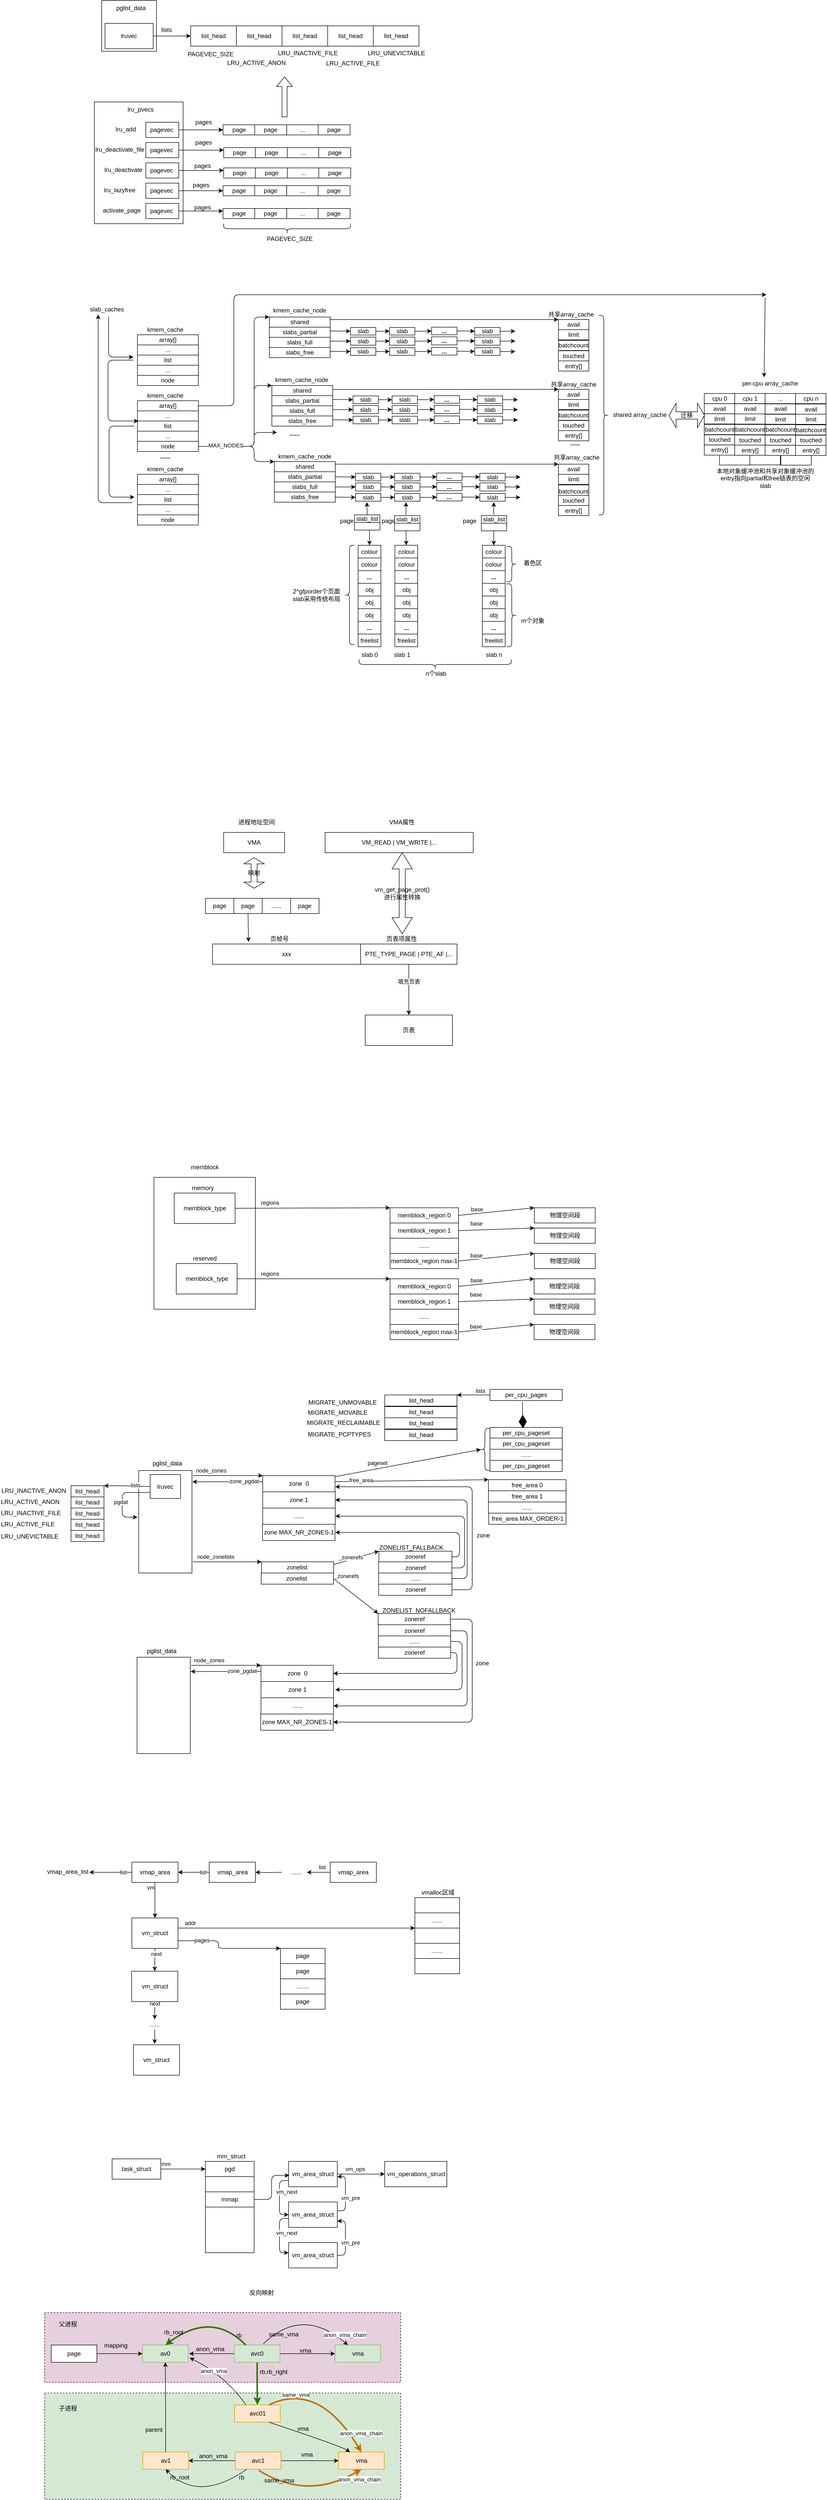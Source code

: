 <mxfile version="19.0.0" type="github">
  <diagram id="U19C1owaO59zhiJw0SZX" name="Page-1">
    <mxGraphModel dx="994" dy="1694" grid="0" gridSize="10" guides="1" tooltips="1" connect="1" arrows="1" fold="1" page="1" pageScale="1" pageWidth="827" pageHeight="1169" math="0" shadow="0">
      <root>
        <mxCell id="0" />
        <mxCell id="1" parent="0" />
        <mxCell id="EqIOBjI-X5du5KTts_QJ-57" value="" style="rounded=0;whiteSpace=wrap;html=1;dashed=1;fillColor=#E6D0DE;" vertex="1" parent="1">
          <mxGeometry x="97" y="3998" width="702" height="137.5" as="geometry" />
        </mxCell>
        <mxCell id="EqIOBjI-X5du5KTts_QJ-56" value="" style="rounded=0;whiteSpace=wrap;html=1;dashed=1;fillColor=#D5E8D4;" vertex="1" parent="1">
          <mxGeometry x="97" y="4156.5" width="702" height="209.5" as="geometry" />
        </mxCell>
        <mxCell id="jVLhkkgNdd034iKlA2Vm-1" value="array[]" style="rounded=0;whiteSpace=wrap;html=1;" parent="1" vertex="1">
          <mxGeometry x="280" y="99" width="120" height="20" as="geometry" />
        </mxCell>
        <mxCell id="jVLhkkgNdd034iKlA2Vm-2" value="slab_caches" style="text;html=1;strokeColor=none;fillColor=none;align=center;verticalAlign=middle;whiteSpace=wrap;rounded=0;" parent="1" vertex="1">
          <mxGeometry x="185" y="39" width="70" height="20" as="geometry" />
        </mxCell>
        <mxCell id="jVLhkkgNdd034iKlA2Vm-6" value="..." style="rounded=0;whiteSpace=wrap;html=1;" parent="1" vertex="1">
          <mxGeometry x="280" y="119" width="120" height="20" as="geometry" />
        </mxCell>
        <mxCell id="jVLhkkgNdd034iKlA2Vm-8" value="list" style="rounded=0;whiteSpace=wrap;html=1;" parent="1" vertex="1">
          <mxGeometry x="280" y="139" width="120" height="20" as="geometry" />
        </mxCell>
        <mxCell id="jVLhkkgNdd034iKlA2Vm-10" value="node" style="rounded=0;whiteSpace=wrap;html=1;" parent="1" vertex="1">
          <mxGeometry x="280" y="179" width="120" height="20" as="geometry" />
        </mxCell>
        <mxCell id="jVLhkkgNdd034iKlA2Vm-11" value="..." style="rounded=0;whiteSpace=wrap;html=1;" parent="1" vertex="1">
          <mxGeometry x="280" y="159" width="120" height="20" as="geometry" />
        </mxCell>
        <mxCell id="jVLhkkgNdd034iKlA2Vm-15" value="kmem_cache" style="text;html=1;strokeColor=none;fillColor=none;align=center;verticalAlign=middle;whiteSpace=wrap;rounded=0;" parent="1" vertex="1">
          <mxGeometry x="300" y="79" width="70" height="20" as="geometry" />
        </mxCell>
        <mxCell id="jVLhkkgNdd034iKlA2Vm-42" value="" style="edgeStyle=elbowEdgeStyle;elbow=vertical;endArrow=classic;html=1;exitX=0.5;exitY=1;exitDx=0;exitDy=0;" parent="1" edge="1">
          <mxGeometry width="50" height="50" relative="1" as="geometry">
            <mxPoint x="223" y="63" as="sourcePoint" />
            <mxPoint x="272" y="143" as="targetPoint" />
            <Array as="points">
              <mxPoint x="252" y="143" />
            </Array>
          </mxGeometry>
        </mxCell>
        <mxCell id="jVLhkkgNdd034iKlA2Vm-43" value="" style="edgeStyle=segmentEdgeStyle;endArrow=classic;html=1;" parent="1" edge="1">
          <mxGeometry width="50" height="50" relative="1" as="geometry">
            <mxPoint x="272" y="149" as="sourcePoint" />
            <mxPoint x="282" y="269" as="targetPoint" />
            <Array as="points">
              <mxPoint x="222" y="149" />
              <mxPoint x="222" y="269" />
              <mxPoint x="282" y="269" />
            </Array>
          </mxGeometry>
        </mxCell>
        <mxCell id="jVLhkkgNdd034iKlA2Vm-46" value="slabs_partial" style="rounded=0;whiteSpace=wrap;html=1;" parent="1" vertex="1">
          <mxGeometry x="540" y="84" width="120" height="20" as="geometry" />
        </mxCell>
        <mxCell id="jVLhkkgNdd034iKlA2Vm-47" value="kmem_cache_node" style="text;html=1;strokeColor=none;fillColor=none;align=center;verticalAlign=middle;whiteSpace=wrap;rounded=0;" parent="1" vertex="1">
          <mxGeometry x="545" y="41" width="110" height="20" as="geometry" />
        </mxCell>
        <mxCell id="jVLhkkgNdd034iKlA2Vm-48" value="slabs_full" style="rounded=0;whiteSpace=wrap;html=1;" parent="1" vertex="1">
          <mxGeometry x="540" y="104" width="120" height="20" as="geometry" />
        </mxCell>
        <mxCell id="jVLhkkgNdd034iKlA2Vm-49" value="slabs_free" style="rounded=0;whiteSpace=wrap;html=1;" parent="1" vertex="1">
          <mxGeometry x="540" y="124" width="120" height="20" as="geometry" />
        </mxCell>
        <mxCell id="jVLhkkgNdd034iKlA2Vm-50" value="" style="edgeStyle=elbowEdgeStyle;elbow=horizontal;endArrow=classic;html=1;entryX=0;entryY=0;entryDx=0;entryDy=0;exitX=1;exitY=0.5;exitDx=0;exitDy=0;" parent="1" source="jVLhkkgNdd034iKlA2Vm-150" target="jVLhkkgNdd034iKlA2Vm-456" edge="1">
          <mxGeometry width="50" height="50" relative="1" as="geometry">
            <mxPoint x="390" y="323" as="sourcePoint" />
            <mxPoint x="630" y="333" as="targetPoint" />
            <Array as="points">
              <mxPoint x="510" y="273" />
            </Array>
          </mxGeometry>
        </mxCell>
        <mxCell id="jVLhkkgNdd034iKlA2Vm-55" value="&lt;b&gt;......&lt;/b&gt;" style="text;html=1;strokeColor=none;fillColor=none;align=center;verticalAlign=middle;whiteSpace=wrap;rounded=0;" parent="1" vertex="1">
          <mxGeometry x="555" y="289" width="70" height="10" as="geometry" />
        </mxCell>
        <mxCell id="jVLhkkgNdd034iKlA2Vm-56" value="" style="edgeStyle=elbowEdgeStyle;elbow=horizontal;endArrow=classic;html=1;entryX=0;entryY=0;entryDx=0;entryDy=0;exitX=1;exitY=0.5;exitDx=0;exitDy=0;" parent="1" source="jVLhkkgNdd034iKlA2Vm-150" target="jVLhkkgNdd034iKlA2Vm-457" edge="1">
          <mxGeometry width="50" height="50" relative="1" as="geometry">
            <mxPoint x="410" y="330" as="sourcePoint" />
            <mxPoint x="544" y="313" as="targetPoint" />
            <Array as="points">
              <mxPoint x="510" y="323" />
            </Array>
          </mxGeometry>
        </mxCell>
        <mxCell id="jVLhkkgNdd034iKlA2Vm-62" value="" style="edgeStyle=elbowEdgeStyle;elbow=horizontal;endArrow=classic;html=1;entryX=0;entryY=0;entryDx=0;entryDy=0;exitX=1;exitY=0.5;exitDx=0;exitDy=0;" parent="1" source="jVLhkkgNdd034iKlA2Vm-150" target="jVLhkkgNdd034iKlA2Vm-458" edge="1">
          <mxGeometry width="50" height="50" relative="1" as="geometry">
            <mxPoint x="390" y="320" as="sourcePoint" />
            <mxPoint x="545" y="383" as="targetPoint" />
            <Array as="points">
              <mxPoint x="510" y="350" />
              <mxPoint x="510" y="393" />
            </Array>
          </mxGeometry>
        </mxCell>
        <mxCell id="jVLhkkgNdd034iKlA2Vm-64" value="" style="edgeStyle=segmentEdgeStyle;endArrow=classic;html=1;" parent="1" edge="1">
          <mxGeometry width="50" height="50" relative="1" as="geometry">
            <mxPoint x="274" y="279" as="sourcePoint" />
            <mxPoint x="274" y="419" as="targetPoint" />
            <Array as="points">
              <mxPoint x="224" y="279" />
              <mxPoint x="224" y="419" />
              <mxPoint x="274" y="419" />
            </Array>
          </mxGeometry>
        </mxCell>
        <mxCell id="jVLhkkgNdd034iKlA2Vm-142" value="" style="edgeStyle=elbowEdgeStyle;elbow=horizontal;endArrow=classic;html=1;entryX=0;entryY=0.25;entryDx=0;entryDy=0;exitX=1;exitY=0.5;exitDx=0;exitDy=0;" parent="1" source="jVLhkkgNdd034iKlA2Vm-150" target="jVLhkkgNdd034iKlA2Vm-55" edge="1">
          <mxGeometry width="50" height="50" relative="1" as="geometry">
            <mxPoint x="400" y="320" as="sourcePoint" />
            <mxPoint x="550" y="423" as="targetPoint" />
            <Array as="points">
              <mxPoint x="510" y="319" />
              <mxPoint x="510" y="373" />
            </Array>
          </mxGeometry>
        </mxCell>
        <mxCell id="jVLhkkgNdd034iKlA2Vm-455" value="MAX_NODES" style="edgeLabel;html=1;align=center;verticalAlign=middle;resizable=0;points=[];" parent="jVLhkkgNdd034iKlA2Vm-142" vertex="1" connectable="0">
          <mxGeometry x="-0.415" y="2" relative="1" as="geometry">
            <mxPoint as="offset" />
          </mxGeometry>
        </mxCell>
        <mxCell id="jVLhkkgNdd034iKlA2Vm-147" value="array[]" style="rounded=0;whiteSpace=wrap;html=1;" parent="1" vertex="1">
          <mxGeometry x="280" y="229" width="120" height="20" as="geometry" />
        </mxCell>
        <mxCell id="jVLhkkgNdd034iKlA2Vm-148" value="..." style="rounded=0;whiteSpace=wrap;html=1;" parent="1" vertex="1">
          <mxGeometry x="280" y="249" width="120" height="20" as="geometry" />
        </mxCell>
        <mxCell id="jVLhkkgNdd034iKlA2Vm-149" value="list" style="rounded=0;whiteSpace=wrap;html=1;" parent="1" vertex="1">
          <mxGeometry x="280" y="269" width="120" height="20" as="geometry" />
        </mxCell>
        <mxCell id="jVLhkkgNdd034iKlA2Vm-150" value="node" style="rounded=0;whiteSpace=wrap;html=1;" parent="1" vertex="1">
          <mxGeometry x="280" y="309" width="120" height="20" as="geometry" />
        </mxCell>
        <mxCell id="jVLhkkgNdd034iKlA2Vm-151" value="..." style="rounded=0;whiteSpace=wrap;html=1;" parent="1" vertex="1">
          <mxGeometry x="280" y="289" width="120" height="20" as="geometry" />
        </mxCell>
        <mxCell id="jVLhkkgNdd034iKlA2Vm-152" value="kmem_cache" style="text;html=1;strokeColor=none;fillColor=none;align=center;verticalAlign=middle;whiteSpace=wrap;rounded=0;" parent="1" vertex="1">
          <mxGeometry x="300" y="209" width="70" height="20" as="geometry" />
        </mxCell>
        <mxCell id="jVLhkkgNdd034iKlA2Vm-153" value="array[]" style="rounded=0;whiteSpace=wrap;html=1;" parent="1" vertex="1">
          <mxGeometry x="280" y="374" width="120" height="20" as="geometry" />
        </mxCell>
        <mxCell id="jVLhkkgNdd034iKlA2Vm-154" value="..." style="rounded=0;whiteSpace=wrap;html=1;" parent="1" vertex="1">
          <mxGeometry x="280" y="394" width="120" height="20" as="geometry" />
        </mxCell>
        <mxCell id="jVLhkkgNdd034iKlA2Vm-155" value="list" style="rounded=0;whiteSpace=wrap;html=1;" parent="1" vertex="1">
          <mxGeometry x="280" y="414" width="120" height="20" as="geometry" />
        </mxCell>
        <mxCell id="jVLhkkgNdd034iKlA2Vm-156" value="node" style="rounded=0;whiteSpace=wrap;html=1;" parent="1" vertex="1">
          <mxGeometry x="280" y="454" width="120" height="20" as="geometry" />
        </mxCell>
        <mxCell id="jVLhkkgNdd034iKlA2Vm-157" value="..." style="rounded=0;whiteSpace=wrap;html=1;" parent="1" vertex="1">
          <mxGeometry x="280" y="434" width="120" height="20" as="geometry" />
        </mxCell>
        <mxCell id="jVLhkkgNdd034iKlA2Vm-158" value="kmem_cache" style="text;html=1;strokeColor=none;fillColor=none;align=center;verticalAlign=middle;whiteSpace=wrap;rounded=0;" parent="1" vertex="1">
          <mxGeometry x="300" y="354" width="70" height="20" as="geometry" />
        </mxCell>
        <mxCell id="jVLhkkgNdd034iKlA2Vm-280" value="slabs_partial" style="rounded=0;whiteSpace=wrap;html=1;" parent="1" vertex="1">
          <mxGeometry x="545" y="219" width="120" height="20" as="geometry" />
        </mxCell>
        <mxCell id="jVLhkkgNdd034iKlA2Vm-281" value="kmem_cache_node" style="text;html=1;strokeColor=none;fillColor=none;align=center;verticalAlign=middle;whiteSpace=wrap;rounded=0;" parent="1" vertex="1">
          <mxGeometry x="549" y="178" width="110" height="20" as="geometry" />
        </mxCell>
        <mxCell id="jVLhkkgNdd034iKlA2Vm-282" value="slabs_full" style="rounded=0;whiteSpace=wrap;html=1;" parent="1" vertex="1">
          <mxGeometry x="545" y="239" width="120" height="20" as="geometry" />
        </mxCell>
        <mxCell id="jVLhkkgNdd034iKlA2Vm-283" value="slabs_free" style="rounded=0;whiteSpace=wrap;html=1;" parent="1" vertex="1">
          <mxGeometry x="545" y="259" width="120" height="20" as="geometry" />
        </mxCell>
        <mxCell id="jVLhkkgNdd034iKlA2Vm-305" value="slabs_partial" style="rounded=0;whiteSpace=wrap;html=1;" parent="1" vertex="1">
          <mxGeometry x="550" y="369" width="120" height="20" as="geometry" />
        </mxCell>
        <mxCell id="jVLhkkgNdd034iKlA2Vm-306" value="kmem_cache_node" style="text;html=1;strokeColor=none;fillColor=none;align=center;verticalAlign=middle;whiteSpace=wrap;rounded=0;" parent="1" vertex="1">
          <mxGeometry x="555" y="329" width="110" height="20" as="geometry" />
        </mxCell>
        <mxCell id="jVLhkkgNdd034iKlA2Vm-307" value="slabs_full" style="rounded=0;whiteSpace=wrap;html=1;" parent="1" vertex="1">
          <mxGeometry x="550" y="389" width="120" height="20" as="geometry" />
        </mxCell>
        <mxCell id="jVLhkkgNdd034iKlA2Vm-308" value="slabs_free" style="rounded=0;whiteSpace=wrap;html=1;" parent="1" vertex="1">
          <mxGeometry x="550" y="409" width="120" height="20" as="geometry" />
        </mxCell>
        <mxCell id="jVLhkkgNdd034iKlA2Vm-309" style="edgeStyle=orthogonalEdgeStyle;rounded=0;orthogonalLoop=1;jettySize=auto;html=1;entryX=0;entryY=0.5;entryDx=0;entryDy=0;" parent="1" source="jVLhkkgNdd034iKlA2Vm-310" target="jVLhkkgNdd034iKlA2Vm-314" edge="1">
          <mxGeometry relative="1" as="geometry" />
        </mxCell>
        <mxCell id="jVLhkkgNdd034iKlA2Vm-310" value="slab" style="rounded=0;whiteSpace=wrap;html=1;" parent="1" vertex="1">
          <mxGeometry x="710" y="372" width="50" height="15" as="geometry" />
        </mxCell>
        <mxCell id="jVLhkkgNdd034iKlA2Vm-311" style="edgeStyle=orthogonalEdgeStyle;rounded=0;orthogonalLoop=1;jettySize=auto;html=1;" parent="1" source="jVLhkkgNdd034iKlA2Vm-312" edge="1">
          <mxGeometry relative="1" as="geometry">
            <mxPoint x="1035" y="379.5" as="targetPoint" />
          </mxGeometry>
        </mxCell>
        <mxCell id="jVLhkkgNdd034iKlA2Vm-312" value="slab" style="rounded=0;whiteSpace=wrap;html=1;" parent="1" vertex="1">
          <mxGeometry x="955" y="372" width="50" height="15" as="geometry" />
        </mxCell>
        <mxCell id="jVLhkkgNdd034iKlA2Vm-387" style="edgeStyle=orthogonalEdgeStyle;rounded=0;orthogonalLoop=1;jettySize=auto;html=1;entryX=0;entryY=0.5;entryDx=0;entryDy=0;" parent="1" source="jVLhkkgNdd034iKlA2Vm-314" target="jVLhkkgNdd034iKlA2Vm-384" edge="1">
          <mxGeometry relative="1" as="geometry" />
        </mxCell>
        <mxCell id="jVLhkkgNdd034iKlA2Vm-314" value="slab" style="rounded=0;whiteSpace=wrap;html=1;" parent="1" vertex="1">
          <mxGeometry x="787" y="372" width="50" height="15" as="geometry" />
        </mxCell>
        <mxCell id="jVLhkkgNdd034iKlA2Vm-315" style="edgeStyle=orthogonalEdgeStyle;rounded=0;orthogonalLoop=1;jettySize=auto;html=1;entryX=0;entryY=0.5;entryDx=0;entryDy=0;" parent="1" source="jVLhkkgNdd034iKlA2Vm-316" target="jVLhkkgNdd034iKlA2Vm-320" edge="1">
          <mxGeometry relative="1" as="geometry" />
        </mxCell>
        <mxCell id="jVLhkkgNdd034iKlA2Vm-316" value="slab" style="rounded=0;whiteSpace=wrap;html=1;" parent="1" vertex="1">
          <mxGeometry x="710" y="391" width="50" height="16" as="geometry" />
        </mxCell>
        <mxCell id="jVLhkkgNdd034iKlA2Vm-317" style="edgeStyle=orthogonalEdgeStyle;rounded=0;orthogonalLoop=1;jettySize=auto;html=1;" parent="1" source="jVLhkkgNdd034iKlA2Vm-318" edge="1">
          <mxGeometry relative="1" as="geometry">
            <mxPoint x="1035" y="399" as="targetPoint" />
          </mxGeometry>
        </mxCell>
        <mxCell id="jVLhkkgNdd034iKlA2Vm-318" value="slab" style="rounded=0;whiteSpace=wrap;html=1;" parent="1" vertex="1">
          <mxGeometry x="955" y="391" width="50" height="16" as="geometry" />
        </mxCell>
        <mxCell id="jVLhkkgNdd034iKlA2Vm-388" style="edgeStyle=orthogonalEdgeStyle;rounded=0;orthogonalLoop=1;jettySize=auto;html=1;entryX=0;entryY=0.5;entryDx=0;entryDy=0;" parent="1" source="jVLhkkgNdd034iKlA2Vm-320" target="jVLhkkgNdd034iKlA2Vm-385" edge="1">
          <mxGeometry relative="1" as="geometry" />
        </mxCell>
        <mxCell id="jVLhkkgNdd034iKlA2Vm-320" value="slab" style="rounded=0;whiteSpace=wrap;html=1;" parent="1" vertex="1">
          <mxGeometry x="787" y="391" width="50" height="16" as="geometry" />
        </mxCell>
        <mxCell id="jVLhkkgNdd034iKlA2Vm-321" style="edgeStyle=orthogonalEdgeStyle;rounded=0;orthogonalLoop=1;jettySize=auto;html=1;entryX=0;entryY=0.5;entryDx=0;entryDy=0;" parent="1" source="jVLhkkgNdd034iKlA2Vm-322" target="jVLhkkgNdd034iKlA2Vm-326" edge="1">
          <mxGeometry relative="1" as="geometry" />
        </mxCell>
        <mxCell id="jVLhkkgNdd034iKlA2Vm-322" value="slab" style="rounded=0;whiteSpace=wrap;html=1;" parent="1" vertex="1">
          <mxGeometry x="710" y="412" width="50" height="15" as="geometry" />
        </mxCell>
        <mxCell id="jVLhkkgNdd034iKlA2Vm-323" style="edgeStyle=orthogonalEdgeStyle;rounded=0;orthogonalLoop=1;jettySize=auto;html=1;" parent="1" source="jVLhkkgNdd034iKlA2Vm-324" edge="1">
          <mxGeometry relative="1" as="geometry">
            <mxPoint x="1035" y="419.5" as="targetPoint" />
          </mxGeometry>
        </mxCell>
        <mxCell id="jVLhkkgNdd034iKlA2Vm-324" value="slab" style="rounded=0;whiteSpace=wrap;html=1;" parent="1" vertex="1">
          <mxGeometry x="955" y="412" width="50" height="15" as="geometry" />
        </mxCell>
        <mxCell id="jVLhkkgNdd034iKlA2Vm-389" style="edgeStyle=orthogonalEdgeStyle;rounded=0;orthogonalLoop=1;jettySize=auto;html=1;entryX=0;entryY=0.5;entryDx=0;entryDy=0;" parent="1" source="jVLhkkgNdd034iKlA2Vm-326" target="jVLhkkgNdd034iKlA2Vm-386" edge="1">
          <mxGeometry relative="1" as="geometry" />
        </mxCell>
        <mxCell id="jVLhkkgNdd034iKlA2Vm-326" value="slab" style="rounded=0;whiteSpace=wrap;html=1;" parent="1" vertex="1">
          <mxGeometry x="787" y="412" width="50" height="15" as="geometry" />
        </mxCell>
        <mxCell id="jVLhkkgNdd034iKlA2Vm-327" value="" style="endArrow=classic;html=1;exitX=1;exitY=0.5;exitDx=0;exitDy=0;entryX=0;entryY=0.5;entryDx=0;entryDy=0;" parent="1" source="jVLhkkgNdd034iKlA2Vm-305" target="jVLhkkgNdd034iKlA2Vm-310" edge="1">
          <mxGeometry width="50" height="50" relative="1" as="geometry">
            <mxPoint x="620" y="619" as="sourcePoint" />
            <mxPoint x="670" y="569" as="targetPoint" />
          </mxGeometry>
        </mxCell>
        <mxCell id="jVLhkkgNdd034iKlA2Vm-328" value="" style="endArrow=classic;html=1;exitX=1;exitY=0.5;exitDx=0;exitDy=0;entryX=0;entryY=0.5;entryDx=0;entryDy=0;" parent="1" source="jVLhkkgNdd034iKlA2Vm-307" target="jVLhkkgNdd034iKlA2Vm-316" edge="1">
          <mxGeometry width="50" height="50" relative="1" as="geometry">
            <mxPoint x="680" y="385" as="sourcePoint" />
            <mxPoint x="720" y="385" as="targetPoint" />
          </mxGeometry>
        </mxCell>
        <mxCell id="jVLhkkgNdd034iKlA2Vm-329" value="" style="endArrow=classic;html=1;exitX=1;exitY=0.5;exitDx=0;exitDy=0;entryX=0;entryY=0.5;entryDx=0;entryDy=0;" parent="1" source="jVLhkkgNdd034iKlA2Vm-308" target="jVLhkkgNdd034iKlA2Vm-322" edge="1">
          <mxGeometry width="50" height="50" relative="1" as="geometry">
            <mxPoint x="690" y="404" as="sourcePoint" />
            <mxPoint x="710" y="441" as="targetPoint" />
          </mxGeometry>
        </mxCell>
        <mxCell id="jVLhkkgNdd034iKlA2Vm-332" style="edgeStyle=orthogonalEdgeStyle;rounded=0;orthogonalLoop=1;jettySize=auto;html=1;" parent="1" edge="1">
          <mxGeometry relative="1" as="geometry">
            <mxPoint x="732.5" y="429" as="targetPoint" />
            <mxPoint x="733" y="462" as="sourcePoint" />
          </mxGeometry>
        </mxCell>
        <mxCell id="jVLhkkgNdd034iKlA2Vm-330" value="slab_list" style="rounded=0;whiteSpace=wrap;html=1;" parent="1" vertex="1">
          <mxGeometry x="708" y="454" width="50" height="15" as="geometry" />
        </mxCell>
        <mxCell id="jVLhkkgNdd034iKlA2Vm-363" style="edgeStyle=orthogonalEdgeStyle;rounded=0;orthogonalLoop=1;jettySize=auto;html=1;exitX=0.5;exitY=1;exitDx=0;exitDy=0;entryX=0.5;entryY=0;entryDx=0;entryDy=0;" parent="1" source="jVLhkkgNdd034iKlA2Vm-331" target="jVLhkkgNdd034iKlA2Vm-342" edge="1">
          <mxGeometry relative="1" as="geometry" />
        </mxCell>
        <mxCell id="jVLhkkgNdd034iKlA2Vm-331" value="" style="rounded=0;whiteSpace=wrap;html=1;" parent="1" vertex="1">
          <mxGeometry x="708" y="469" width="50" height="15" as="geometry" />
        </mxCell>
        <mxCell id="jVLhkkgNdd034iKlA2Vm-333" value="page" style="text;html=1;strokeColor=none;fillColor=none;align=center;verticalAlign=middle;whiteSpace=wrap;rounded=0;" parent="1" vertex="1">
          <mxGeometry x="678" y="455.5" width="30" height="20" as="geometry" />
        </mxCell>
        <mxCell id="jVLhkkgNdd034iKlA2Vm-340" style="edgeStyle=orthogonalEdgeStyle;rounded=0;orthogonalLoop=1;jettySize=auto;html=1;" parent="1" edge="1">
          <mxGeometry relative="1" as="geometry">
            <mxPoint x="809.5" y="429" as="targetPoint" />
            <mxPoint x="809.517" y="454.0" as="sourcePoint" />
          </mxGeometry>
        </mxCell>
        <mxCell id="jVLhkkgNdd034iKlA2Vm-393" style="edgeStyle=orthogonalEdgeStyle;rounded=0;orthogonalLoop=1;jettySize=auto;html=1;" parent="1" edge="1">
          <mxGeometry relative="1" as="geometry">
            <mxPoint x="982.5" y="429" as="targetPoint" />
            <mxPoint x="982.483" y="454.0" as="sourcePoint" />
          </mxGeometry>
        </mxCell>
        <mxCell id="jVLhkkgNdd034iKlA2Vm-381" style="edgeStyle=orthogonalEdgeStyle;rounded=0;orthogonalLoop=1;jettySize=auto;html=1;entryX=0.5;entryY=0;entryDx=0;entryDy=0;" parent="1" target="jVLhkkgNdd034iKlA2Vm-372" edge="1">
          <mxGeometry relative="1" as="geometry">
            <mxPoint x="982.483" y="484.0" as="sourcePoint" />
          </mxGeometry>
        </mxCell>
        <mxCell id="jVLhkkgNdd034iKlA2Vm-339" value="page" style="text;html=1;strokeColor=none;fillColor=none;align=center;verticalAlign=middle;whiteSpace=wrap;rounded=0;" parent="1" vertex="1">
          <mxGeometry x="920" y="455.5" width="30" height="20" as="geometry" />
        </mxCell>
        <mxCell id="jVLhkkgNdd034iKlA2Vm-342" value="colour" style="rounded=0;whiteSpace=wrap;html=1;" parent="1" vertex="1">
          <mxGeometry x="715" y="514" width="45" height="25" as="geometry" />
        </mxCell>
        <mxCell id="jVLhkkgNdd034iKlA2Vm-356" value="colour" style="rounded=0;whiteSpace=wrap;html=1;" parent="1" vertex="1">
          <mxGeometry x="715" y="539" width="45" height="25" as="geometry" />
        </mxCell>
        <mxCell id="jVLhkkgNdd034iKlA2Vm-357" value="&lt;b&gt;...&lt;/b&gt;" style="rounded=0;whiteSpace=wrap;html=1;" parent="1" vertex="1">
          <mxGeometry x="715" y="564" width="45" height="25" as="geometry" />
        </mxCell>
        <mxCell id="jVLhkkgNdd034iKlA2Vm-358" value="obj" style="rounded=0;whiteSpace=wrap;html=1;" parent="1" vertex="1">
          <mxGeometry x="715" y="589" width="45" height="25" as="geometry" />
        </mxCell>
        <mxCell id="jVLhkkgNdd034iKlA2Vm-359" value="obj" style="rounded=0;whiteSpace=wrap;html=1;" parent="1" vertex="1">
          <mxGeometry x="715" y="614" width="45" height="25" as="geometry" />
        </mxCell>
        <mxCell id="jVLhkkgNdd034iKlA2Vm-360" value="obj" style="rounded=0;whiteSpace=wrap;html=1;" parent="1" vertex="1">
          <mxGeometry x="715" y="639" width="45" height="25" as="geometry" />
        </mxCell>
        <mxCell id="jVLhkkgNdd034iKlA2Vm-361" value="&lt;b&gt;...&lt;/b&gt;" style="rounded=0;whiteSpace=wrap;html=1;" parent="1" vertex="1">
          <mxGeometry x="715" y="664" width="45" height="25" as="geometry" />
        </mxCell>
        <mxCell id="jVLhkkgNdd034iKlA2Vm-362" value="freelist" style="rounded=0;whiteSpace=wrap;html=1;" parent="1" vertex="1">
          <mxGeometry x="715" y="689" width="45" height="25" as="geometry" />
        </mxCell>
        <mxCell id="jVLhkkgNdd034iKlA2Vm-364" value="colour" style="rounded=0;whiteSpace=wrap;html=1;" parent="1" vertex="1">
          <mxGeometry x="787.5" y="514" width="45" height="25" as="geometry" />
        </mxCell>
        <mxCell id="jVLhkkgNdd034iKlA2Vm-365" value="colour" style="rounded=0;whiteSpace=wrap;html=1;" parent="1" vertex="1">
          <mxGeometry x="787.5" y="539" width="45" height="25" as="geometry" />
        </mxCell>
        <mxCell id="jVLhkkgNdd034iKlA2Vm-366" value="&lt;b&gt;...&lt;/b&gt;" style="rounded=0;whiteSpace=wrap;html=1;" parent="1" vertex="1">
          <mxGeometry x="787.5" y="564" width="45" height="25" as="geometry" />
        </mxCell>
        <mxCell id="jVLhkkgNdd034iKlA2Vm-367" value="obj" style="rounded=0;whiteSpace=wrap;html=1;" parent="1" vertex="1">
          <mxGeometry x="787.5" y="589" width="45" height="25" as="geometry" />
        </mxCell>
        <mxCell id="jVLhkkgNdd034iKlA2Vm-368" value="obj" style="rounded=0;whiteSpace=wrap;html=1;" parent="1" vertex="1">
          <mxGeometry x="787.5" y="614" width="45" height="25" as="geometry" />
        </mxCell>
        <mxCell id="jVLhkkgNdd034iKlA2Vm-369" value="obj" style="rounded=0;whiteSpace=wrap;html=1;" parent="1" vertex="1">
          <mxGeometry x="787.5" y="639" width="45" height="25" as="geometry" />
        </mxCell>
        <mxCell id="jVLhkkgNdd034iKlA2Vm-370" value="&lt;b&gt;...&lt;/b&gt;" style="rounded=0;whiteSpace=wrap;html=1;" parent="1" vertex="1">
          <mxGeometry x="787.5" y="664" width="45" height="25" as="geometry" />
        </mxCell>
        <mxCell id="jVLhkkgNdd034iKlA2Vm-371" value="freelist" style="rounded=0;whiteSpace=wrap;html=1;" parent="1" vertex="1">
          <mxGeometry x="787.5" y="689" width="45" height="25" as="geometry" />
        </mxCell>
        <mxCell id="jVLhkkgNdd034iKlA2Vm-372" value="colour" style="rounded=0;whiteSpace=wrap;html=1;" parent="1" vertex="1">
          <mxGeometry x="960" y="514" width="45" height="25" as="geometry" />
        </mxCell>
        <mxCell id="jVLhkkgNdd034iKlA2Vm-373" value="colour" style="rounded=0;whiteSpace=wrap;html=1;" parent="1" vertex="1">
          <mxGeometry x="960" y="539" width="45" height="25" as="geometry" />
        </mxCell>
        <mxCell id="jVLhkkgNdd034iKlA2Vm-374" value="&lt;b&gt;...&lt;/b&gt;" style="rounded=0;whiteSpace=wrap;html=1;" parent="1" vertex="1">
          <mxGeometry x="960" y="564" width="45" height="25" as="geometry" />
        </mxCell>
        <mxCell id="jVLhkkgNdd034iKlA2Vm-375" value="obj" style="rounded=0;whiteSpace=wrap;html=1;" parent="1" vertex="1">
          <mxGeometry x="960" y="589" width="45" height="25" as="geometry" />
        </mxCell>
        <mxCell id="jVLhkkgNdd034iKlA2Vm-376" value="obj" style="rounded=0;whiteSpace=wrap;html=1;" parent="1" vertex="1">
          <mxGeometry x="960" y="614" width="45" height="25" as="geometry" />
        </mxCell>
        <mxCell id="jVLhkkgNdd034iKlA2Vm-377" value="obj" style="rounded=0;whiteSpace=wrap;html=1;" parent="1" vertex="1">
          <mxGeometry x="960" y="639" width="45" height="25" as="geometry" />
        </mxCell>
        <mxCell id="jVLhkkgNdd034iKlA2Vm-378" value="&lt;b&gt;...&lt;/b&gt;" style="rounded=0;whiteSpace=wrap;html=1;" parent="1" vertex="1">
          <mxGeometry x="960" y="664" width="45" height="25" as="geometry" />
        </mxCell>
        <mxCell id="jVLhkkgNdd034iKlA2Vm-379" value="freelist" style="rounded=0;whiteSpace=wrap;html=1;" parent="1" vertex="1">
          <mxGeometry x="960" y="689" width="45" height="25" as="geometry" />
        </mxCell>
        <mxCell id="jVLhkkgNdd034iKlA2Vm-383" value="" style="endArrow=classic;html=1;exitX=0.5;exitY=1;exitDx=0;exitDy=0;entryX=0.5;entryY=0;entryDx=0;entryDy=0;" parent="1" target="jVLhkkgNdd034iKlA2Vm-364" edge="1">
          <mxGeometry width="50" height="50" relative="1" as="geometry">
            <mxPoint x="809.5" y="484.0" as="sourcePoint" />
            <mxPoint x="1030" y="529" as="targetPoint" />
          </mxGeometry>
        </mxCell>
        <mxCell id="jVLhkkgNdd034iKlA2Vm-390" style="edgeStyle=orthogonalEdgeStyle;rounded=0;orthogonalLoop=1;jettySize=auto;html=1;entryX=0;entryY=0.5;entryDx=0;entryDy=0;" parent="1" source="jVLhkkgNdd034iKlA2Vm-384" target="jVLhkkgNdd034iKlA2Vm-312" edge="1">
          <mxGeometry relative="1" as="geometry" />
        </mxCell>
        <mxCell id="jVLhkkgNdd034iKlA2Vm-384" value="&lt;b&gt;...&lt;/b&gt;" style="rounded=0;whiteSpace=wrap;html=1;" parent="1" vertex="1">
          <mxGeometry x="870" y="371.5" width="50" height="15" as="geometry" />
        </mxCell>
        <mxCell id="jVLhkkgNdd034iKlA2Vm-391" style="edgeStyle=orthogonalEdgeStyle;rounded=0;orthogonalLoop=1;jettySize=auto;html=1;entryX=0;entryY=0.5;entryDx=0;entryDy=0;" parent="1" source="jVLhkkgNdd034iKlA2Vm-385" target="jVLhkkgNdd034iKlA2Vm-318" edge="1">
          <mxGeometry relative="1" as="geometry" />
        </mxCell>
        <mxCell id="jVLhkkgNdd034iKlA2Vm-385" value="&lt;b&gt;...&lt;/b&gt;" style="rounded=0;whiteSpace=wrap;html=1;" parent="1" vertex="1">
          <mxGeometry x="870" y="390.5" width="50" height="16" as="geometry" />
        </mxCell>
        <mxCell id="jVLhkkgNdd034iKlA2Vm-392" style="edgeStyle=orthogonalEdgeStyle;rounded=0;orthogonalLoop=1;jettySize=auto;html=1;entryX=0;entryY=0.5;entryDx=0;entryDy=0;" parent="1" source="jVLhkkgNdd034iKlA2Vm-386" target="jVLhkkgNdd034iKlA2Vm-324" edge="1">
          <mxGeometry relative="1" as="geometry" />
        </mxCell>
        <mxCell id="jVLhkkgNdd034iKlA2Vm-386" value="&lt;b&gt;...&lt;/b&gt;" style="rounded=0;whiteSpace=wrap;html=1;" parent="1" vertex="1">
          <mxGeometry x="870" y="411.5" width="50" height="15" as="geometry" />
        </mxCell>
        <mxCell id="jVLhkkgNdd034iKlA2Vm-394" style="edgeStyle=orthogonalEdgeStyle;rounded=0;orthogonalLoop=1;jettySize=auto;html=1;entryX=0;entryY=0.5;entryDx=0;entryDy=0;" parent="1" source="jVLhkkgNdd034iKlA2Vm-395" target="jVLhkkgNdd034iKlA2Vm-399" edge="1">
          <mxGeometry relative="1" as="geometry" />
        </mxCell>
        <mxCell id="jVLhkkgNdd034iKlA2Vm-395" value="slab" style="rounded=0;whiteSpace=wrap;html=1;" parent="1" vertex="1">
          <mxGeometry x="705" y="219.5" width="50" height="15" as="geometry" />
        </mxCell>
        <mxCell id="jVLhkkgNdd034iKlA2Vm-396" style="edgeStyle=orthogonalEdgeStyle;rounded=0;orthogonalLoop=1;jettySize=auto;html=1;" parent="1" source="jVLhkkgNdd034iKlA2Vm-397" edge="1">
          <mxGeometry relative="1" as="geometry">
            <mxPoint x="1030" y="227" as="targetPoint" />
          </mxGeometry>
        </mxCell>
        <mxCell id="jVLhkkgNdd034iKlA2Vm-397" value="slab" style="rounded=0;whiteSpace=wrap;html=1;" parent="1" vertex="1">
          <mxGeometry x="950" y="219.5" width="50" height="15" as="geometry" />
        </mxCell>
        <mxCell id="jVLhkkgNdd034iKlA2Vm-398" style="edgeStyle=orthogonalEdgeStyle;rounded=0;orthogonalLoop=1;jettySize=auto;html=1;entryX=0;entryY=0.5;entryDx=0;entryDy=0;" parent="1" source="jVLhkkgNdd034iKlA2Vm-399" target="jVLhkkgNdd034iKlA2Vm-416" edge="1">
          <mxGeometry relative="1" as="geometry" />
        </mxCell>
        <mxCell id="jVLhkkgNdd034iKlA2Vm-399" value="slab" style="rounded=0;whiteSpace=wrap;html=1;" parent="1" vertex="1">
          <mxGeometry x="782" y="219.5" width="50" height="15" as="geometry" />
        </mxCell>
        <mxCell id="jVLhkkgNdd034iKlA2Vm-400" style="edgeStyle=orthogonalEdgeStyle;rounded=0;orthogonalLoop=1;jettySize=auto;html=1;entryX=0;entryY=0.5;entryDx=0;entryDy=0;" parent="1" source="jVLhkkgNdd034iKlA2Vm-401" target="jVLhkkgNdd034iKlA2Vm-405" edge="1">
          <mxGeometry relative="1" as="geometry" />
        </mxCell>
        <mxCell id="jVLhkkgNdd034iKlA2Vm-401" value="slab" style="rounded=0;whiteSpace=wrap;html=1;" parent="1" vertex="1">
          <mxGeometry x="705" y="238.5" width="50" height="16" as="geometry" />
        </mxCell>
        <mxCell id="jVLhkkgNdd034iKlA2Vm-402" style="edgeStyle=orthogonalEdgeStyle;rounded=0;orthogonalLoop=1;jettySize=auto;html=1;" parent="1" source="jVLhkkgNdd034iKlA2Vm-403" edge="1">
          <mxGeometry relative="1" as="geometry">
            <mxPoint x="1030" y="246.5" as="targetPoint" />
          </mxGeometry>
        </mxCell>
        <mxCell id="jVLhkkgNdd034iKlA2Vm-403" value="slab" style="rounded=0;whiteSpace=wrap;html=1;" parent="1" vertex="1">
          <mxGeometry x="950" y="238.5" width="50" height="16" as="geometry" />
        </mxCell>
        <mxCell id="jVLhkkgNdd034iKlA2Vm-404" style="edgeStyle=orthogonalEdgeStyle;rounded=0;orthogonalLoop=1;jettySize=auto;html=1;entryX=0;entryY=0.5;entryDx=0;entryDy=0;" parent="1" source="jVLhkkgNdd034iKlA2Vm-405" target="jVLhkkgNdd034iKlA2Vm-418" edge="1">
          <mxGeometry relative="1" as="geometry" />
        </mxCell>
        <mxCell id="jVLhkkgNdd034iKlA2Vm-405" value="slab" style="rounded=0;whiteSpace=wrap;html=1;" parent="1" vertex="1">
          <mxGeometry x="782" y="238.5" width="50" height="16" as="geometry" />
        </mxCell>
        <mxCell id="jVLhkkgNdd034iKlA2Vm-406" style="edgeStyle=orthogonalEdgeStyle;rounded=0;orthogonalLoop=1;jettySize=auto;html=1;entryX=0;entryY=0.5;entryDx=0;entryDy=0;" parent="1" source="jVLhkkgNdd034iKlA2Vm-407" target="jVLhkkgNdd034iKlA2Vm-411" edge="1">
          <mxGeometry relative="1" as="geometry" />
        </mxCell>
        <mxCell id="jVLhkkgNdd034iKlA2Vm-407" value="slab" style="rounded=0;whiteSpace=wrap;html=1;" parent="1" vertex="1">
          <mxGeometry x="705" y="259.5" width="50" height="15" as="geometry" />
        </mxCell>
        <mxCell id="jVLhkkgNdd034iKlA2Vm-408" style="edgeStyle=orthogonalEdgeStyle;rounded=0;orthogonalLoop=1;jettySize=auto;html=1;" parent="1" source="jVLhkkgNdd034iKlA2Vm-409" edge="1">
          <mxGeometry relative="1" as="geometry">
            <mxPoint x="1030" y="267" as="targetPoint" />
          </mxGeometry>
        </mxCell>
        <mxCell id="jVLhkkgNdd034iKlA2Vm-409" value="slab" style="rounded=0;whiteSpace=wrap;html=1;" parent="1" vertex="1">
          <mxGeometry x="950" y="259.5" width="50" height="15" as="geometry" />
        </mxCell>
        <mxCell id="jVLhkkgNdd034iKlA2Vm-410" style="edgeStyle=orthogonalEdgeStyle;rounded=0;orthogonalLoop=1;jettySize=auto;html=1;entryX=0;entryY=0.5;entryDx=0;entryDy=0;" parent="1" source="jVLhkkgNdd034iKlA2Vm-411" target="jVLhkkgNdd034iKlA2Vm-420" edge="1">
          <mxGeometry relative="1" as="geometry" />
        </mxCell>
        <mxCell id="jVLhkkgNdd034iKlA2Vm-411" value="slab" style="rounded=0;whiteSpace=wrap;html=1;" parent="1" vertex="1">
          <mxGeometry x="782" y="259.5" width="50" height="15" as="geometry" />
        </mxCell>
        <mxCell id="jVLhkkgNdd034iKlA2Vm-412" value="" style="endArrow=classic;html=1;exitX=1;exitY=0.5;exitDx=0;exitDy=0;entryX=0;entryY=0.5;entryDx=0;entryDy=0;" parent="1" target="jVLhkkgNdd034iKlA2Vm-395" edge="1">
          <mxGeometry width="50" height="50" relative="1" as="geometry">
            <mxPoint x="665" y="226.5" as="sourcePoint" />
            <mxPoint x="665" y="416.5" as="targetPoint" />
          </mxGeometry>
        </mxCell>
        <mxCell id="jVLhkkgNdd034iKlA2Vm-413" value="" style="endArrow=classic;html=1;exitX=1;exitY=0.5;exitDx=0;exitDy=0;entryX=0;entryY=0.5;entryDx=0;entryDy=0;" parent="1" target="jVLhkkgNdd034iKlA2Vm-401" edge="1">
          <mxGeometry width="50" height="50" relative="1" as="geometry">
            <mxPoint x="665" y="246.5" as="sourcePoint" />
            <mxPoint x="715" y="232.5" as="targetPoint" />
          </mxGeometry>
        </mxCell>
        <mxCell id="jVLhkkgNdd034iKlA2Vm-414" value="" style="endArrow=classic;html=1;exitX=1;exitY=0.5;exitDx=0;exitDy=0;entryX=0;entryY=0.5;entryDx=0;entryDy=0;" parent="1" target="jVLhkkgNdd034iKlA2Vm-407" edge="1">
          <mxGeometry width="50" height="50" relative="1" as="geometry">
            <mxPoint x="665" y="266.5" as="sourcePoint" />
            <mxPoint x="705" y="288.5" as="targetPoint" />
          </mxGeometry>
        </mxCell>
        <mxCell id="jVLhkkgNdd034iKlA2Vm-415" style="edgeStyle=orthogonalEdgeStyle;rounded=0;orthogonalLoop=1;jettySize=auto;html=1;entryX=0;entryY=0.5;entryDx=0;entryDy=0;" parent="1" source="jVLhkkgNdd034iKlA2Vm-416" target="jVLhkkgNdd034iKlA2Vm-397" edge="1">
          <mxGeometry relative="1" as="geometry" />
        </mxCell>
        <mxCell id="jVLhkkgNdd034iKlA2Vm-416" value="&lt;b&gt;...&lt;/b&gt;" style="rounded=0;whiteSpace=wrap;html=1;" parent="1" vertex="1">
          <mxGeometry x="865" y="219" width="50" height="15" as="geometry" />
        </mxCell>
        <mxCell id="jVLhkkgNdd034iKlA2Vm-417" style="edgeStyle=orthogonalEdgeStyle;rounded=0;orthogonalLoop=1;jettySize=auto;html=1;entryX=0;entryY=0.5;entryDx=0;entryDy=0;" parent="1" source="jVLhkkgNdd034iKlA2Vm-418" target="jVLhkkgNdd034iKlA2Vm-403" edge="1">
          <mxGeometry relative="1" as="geometry" />
        </mxCell>
        <mxCell id="jVLhkkgNdd034iKlA2Vm-418" value="&lt;b&gt;...&lt;/b&gt;" style="rounded=0;whiteSpace=wrap;html=1;" parent="1" vertex="1">
          <mxGeometry x="865" y="238" width="50" height="16" as="geometry" />
        </mxCell>
        <mxCell id="jVLhkkgNdd034iKlA2Vm-419" style="edgeStyle=orthogonalEdgeStyle;rounded=0;orthogonalLoop=1;jettySize=auto;html=1;entryX=0;entryY=0.5;entryDx=0;entryDy=0;" parent="1" source="jVLhkkgNdd034iKlA2Vm-420" target="jVLhkkgNdd034iKlA2Vm-409" edge="1">
          <mxGeometry relative="1" as="geometry" />
        </mxCell>
        <mxCell id="jVLhkkgNdd034iKlA2Vm-420" value="&lt;b&gt;...&lt;/b&gt;" style="rounded=0;whiteSpace=wrap;html=1;" parent="1" vertex="1">
          <mxGeometry x="865" y="259" width="50" height="15" as="geometry" />
        </mxCell>
        <mxCell id="jVLhkkgNdd034iKlA2Vm-421" style="edgeStyle=orthogonalEdgeStyle;rounded=0;orthogonalLoop=1;jettySize=auto;html=1;entryX=0;entryY=0.5;entryDx=0;entryDy=0;" parent="1" source="jVLhkkgNdd034iKlA2Vm-422" target="jVLhkkgNdd034iKlA2Vm-426" edge="1">
          <mxGeometry relative="1" as="geometry" />
        </mxCell>
        <mxCell id="jVLhkkgNdd034iKlA2Vm-422" value="slab" style="rounded=0;whiteSpace=wrap;html=1;" parent="1" vertex="1">
          <mxGeometry x="700" y="84.5" width="50" height="15" as="geometry" />
        </mxCell>
        <mxCell id="jVLhkkgNdd034iKlA2Vm-423" style="edgeStyle=orthogonalEdgeStyle;rounded=0;orthogonalLoop=1;jettySize=auto;html=1;" parent="1" source="jVLhkkgNdd034iKlA2Vm-424" edge="1">
          <mxGeometry relative="1" as="geometry">
            <mxPoint x="1025" y="92" as="targetPoint" />
          </mxGeometry>
        </mxCell>
        <mxCell id="jVLhkkgNdd034iKlA2Vm-424" value="slab" style="rounded=0;whiteSpace=wrap;html=1;" parent="1" vertex="1">
          <mxGeometry x="945" y="84.5" width="50" height="15" as="geometry" />
        </mxCell>
        <mxCell id="jVLhkkgNdd034iKlA2Vm-425" style="edgeStyle=orthogonalEdgeStyle;rounded=0;orthogonalLoop=1;jettySize=auto;html=1;entryX=0;entryY=0.5;entryDx=0;entryDy=0;" parent="1" source="jVLhkkgNdd034iKlA2Vm-426" target="jVLhkkgNdd034iKlA2Vm-443" edge="1">
          <mxGeometry relative="1" as="geometry" />
        </mxCell>
        <mxCell id="jVLhkkgNdd034iKlA2Vm-426" value="slab" style="rounded=0;whiteSpace=wrap;html=1;" parent="1" vertex="1">
          <mxGeometry x="777" y="84.5" width="50" height="15" as="geometry" />
        </mxCell>
        <mxCell id="jVLhkkgNdd034iKlA2Vm-427" style="edgeStyle=orthogonalEdgeStyle;rounded=0;orthogonalLoop=1;jettySize=auto;html=1;entryX=0;entryY=0.5;entryDx=0;entryDy=0;" parent="1" source="jVLhkkgNdd034iKlA2Vm-428" target="jVLhkkgNdd034iKlA2Vm-432" edge="1">
          <mxGeometry relative="1" as="geometry" />
        </mxCell>
        <mxCell id="jVLhkkgNdd034iKlA2Vm-428" value="slab" style="rounded=0;whiteSpace=wrap;html=1;" parent="1" vertex="1">
          <mxGeometry x="700" y="103.5" width="50" height="16" as="geometry" />
        </mxCell>
        <mxCell id="jVLhkkgNdd034iKlA2Vm-429" style="edgeStyle=orthogonalEdgeStyle;rounded=0;orthogonalLoop=1;jettySize=auto;html=1;" parent="1" source="jVLhkkgNdd034iKlA2Vm-430" edge="1">
          <mxGeometry relative="1" as="geometry">
            <mxPoint x="1025" y="111.5" as="targetPoint" />
          </mxGeometry>
        </mxCell>
        <mxCell id="jVLhkkgNdd034iKlA2Vm-430" value="slab" style="rounded=0;whiteSpace=wrap;html=1;" parent="1" vertex="1">
          <mxGeometry x="945" y="103.5" width="50" height="16" as="geometry" />
        </mxCell>
        <mxCell id="jVLhkkgNdd034iKlA2Vm-431" style="edgeStyle=orthogonalEdgeStyle;rounded=0;orthogonalLoop=1;jettySize=auto;html=1;entryX=0;entryY=0.5;entryDx=0;entryDy=0;" parent="1" source="jVLhkkgNdd034iKlA2Vm-432" target="jVLhkkgNdd034iKlA2Vm-445" edge="1">
          <mxGeometry relative="1" as="geometry" />
        </mxCell>
        <mxCell id="jVLhkkgNdd034iKlA2Vm-432" value="slab" style="rounded=0;whiteSpace=wrap;html=1;" parent="1" vertex="1">
          <mxGeometry x="777" y="103.5" width="50" height="16" as="geometry" />
        </mxCell>
        <mxCell id="jVLhkkgNdd034iKlA2Vm-433" style="edgeStyle=orthogonalEdgeStyle;rounded=0;orthogonalLoop=1;jettySize=auto;html=1;entryX=0;entryY=0.5;entryDx=0;entryDy=0;" parent="1" source="jVLhkkgNdd034iKlA2Vm-434" target="jVLhkkgNdd034iKlA2Vm-438" edge="1">
          <mxGeometry relative="1" as="geometry" />
        </mxCell>
        <mxCell id="jVLhkkgNdd034iKlA2Vm-434" value="slab" style="rounded=0;whiteSpace=wrap;html=1;" parent="1" vertex="1">
          <mxGeometry x="700" y="124.5" width="50" height="15" as="geometry" />
        </mxCell>
        <mxCell id="jVLhkkgNdd034iKlA2Vm-435" style="edgeStyle=orthogonalEdgeStyle;rounded=0;orthogonalLoop=1;jettySize=auto;html=1;" parent="1" source="jVLhkkgNdd034iKlA2Vm-436" edge="1">
          <mxGeometry relative="1" as="geometry">
            <mxPoint x="1025" y="132" as="targetPoint" />
          </mxGeometry>
        </mxCell>
        <mxCell id="jVLhkkgNdd034iKlA2Vm-436" value="slab" style="rounded=0;whiteSpace=wrap;html=1;" parent="1" vertex="1">
          <mxGeometry x="945" y="124.5" width="50" height="15" as="geometry" />
        </mxCell>
        <mxCell id="jVLhkkgNdd034iKlA2Vm-437" style="edgeStyle=orthogonalEdgeStyle;rounded=0;orthogonalLoop=1;jettySize=auto;html=1;entryX=0;entryY=0.5;entryDx=0;entryDy=0;" parent="1" source="jVLhkkgNdd034iKlA2Vm-438" target="jVLhkkgNdd034iKlA2Vm-447" edge="1">
          <mxGeometry relative="1" as="geometry" />
        </mxCell>
        <mxCell id="jVLhkkgNdd034iKlA2Vm-438" value="slab" style="rounded=0;whiteSpace=wrap;html=1;" parent="1" vertex="1">
          <mxGeometry x="777" y="124.5" width="50" height="15" as="geometry" />
        </mxCell>
        <mxCell id="jVLhkkgNdd034iKlA2Vm-439" value="" style="endArrow=classic;html=1;exitX=1;exitY=0.5;exitDx=0;exitDy=0;entryX=0;entryY=0.5;entryDx=0;entryDy=0;" parent="1" target="jVLhkkgNdd034iKlA2Vm-422" edge="1">
          <mxGeometry width="50" height="50" relative="1" as="geometry">
            <mxPoint x="660" y="91.5" as="sourcePoint" />
            <mxPoint x="660" y="281.5" as="targetPoint" />
          </mxGeometry>
        </mxCell>
        <mxCell id="jVLhkkgNdd034iKlA2Vm-440" value="" style="endArrow=classic;html=1;exitX=1;exitY=0.5;exitDx=0;exitDy=0;entryX=0;entryY=0.5;entryDx=0;entryDy=0;" parent="1" target="jVLhkkgNdd034iKlA2Vm-428" edge="1">
          <mxGeometry width="50" height="50" relative="1" as="geometry">
            <mxPoint x="660" y="111.5" as="sourcePoint" />
            <mxPoint x="710" y="97.5" as="targetPoint" />
          </mxGeometry>
        </mxCell>
        <mxCell id="jVLhkkgNdd034iKlA2Vm-441" value="" style="endArrow=classic;html=1;exitX=1;exitY=0.5;exitDx=0;exitDy=0;entryX=0;entryY=0.5;entryDx=0;entryDy=0;" parent="1" target="jVLhkkgNdd034iKlA2Vm-434" edge="1">
          <mxGeometry width="50" height="50" relative="1" as="geometry">
            <mxPoint x="660" y="131.5" as="sourcePoint" />
            <mxPoint x="700" y="153.5" as="targetPoint" />
          </mxGeometry>
        </mxCell>
        <mxCell id="jVLhkkgNdd034iKlA2Vm-442" style="edgeStyle=orthogonalEdgeStyle;rounded=0;orthogonalLoop=1;jettySize=auto;html=1;entryX=0;entryY=0.5;entryDx=0;entryDy=0;" parent="1" source="jVLhkkgNdd034iKlA2Vm-443" target="jVLhkkgNdd034iKlA2Vm-424" edge="1">
          <mxGeometry relative="1" as="geometry" />
        </mxCell>
        <mxCell id="jVLhkkgNdd034iKlA2Vm-443" value="&lt;b&gt;...&lt;/b&gt;" style="rounded=0;whiteSpace=wrap;html=1;" parent="1" vertex="1">
          <mxGeometry x="860" y="84" width="50" height="15" as="geometry" />
        </mxCell>
        <mxCell id="jVLhkkgNdd034iKlA2Vm-444" style="edgeStyle=orthogonalEdgeStyle;rounded=0;orthogonalLoop=1;jettySize=auto;html=1;entryX=0;entryY=0.5;entryDx=0;entryDy=0;" parent="1" source="jVLhkkgNdd034iKlA2Vm-445" target="jVLhkkgNdd034iKlA2Vm-430" edge="1">
          <mxGeometry relative="1" as="geometry" />
        </mxCell>
        <mxCell id="jVLhkkgNdd034iKlA2Vm-445" value="&lt;b&gt;...&lt;/b&gt;" style="rounded=0;whiteSpace=wrap;html=1;" parent="1" vertex="1">
          <mxGeometry x="860" y="103" width="50" height="16" as="geometry" />
        </mxCell>
        <mxCell id="jVLhkkgNdd034iKlA2Vm-446" style="edgeStyle=orthogonalEdgeStyle;rounded=0;orthogonalLoop=1;jettySize=auto;html=1;entryX=0;entryY=0.5;entryDx=0;entryDy=0;" parent="1" source="jVLhkkgNdd034iKlA2Vm-447" target="jVLhkkgNdd034iKlA2Vm-436" edge="1">
          <mxGeometry relative="1" as="geometry" />
        </mxCell>
        <mxCell id="jVLhkkgNdd034iKlA2Vm-447" value="&lt;b&gt;...&lt;/b&gt;" style="rounded=0;whiteSpace=wrap;html=1;" parent="1" vertex="1">
          <mxGeometry x="860" y="124" width="50" height="15" as="geometry" />
        </mxCell>
        <mxCell id="jVLhkkgNdd034iKlA2Vm-448" value="slab 0" style="text;html=1;strokeColor=none;fillColor=none;align=center;verticalAlign=middle;whiteSpace=wrap;rounded=0;" parent="1" vertex="1">
          <mxGeometry x="718" y="720" width="40" height="20" as="geometry" />
        </mxCell>
        <mxCell id="jVLhkkgNdd034iKlA2Vm-449" value="slab 1" style="text;html=1;strokeColor=none;fillColor=none;align=center;verticalAlign=middle;whiteSpace=wrap;rounded=0;" parent="1" vertex="1">
          <mxGeometry x="782" y="720" width="40" height="20" as="geometry" />
        </mxCell>
        <mxCell id="jVLhkkgNdd034iKlA2Vm-450" value="slab n" style="text;html=1;strokeColor=none;fillColor=none;align=center;verticalAlign=middle;whiteSpace=wrap;rounded=0;" parent="1" vertex="1">
          <mxGeometry x="962.5" y="720" width="40" height="20" as="geometry" />
        </mxCell>
        <mxCell id="jVLhkkgNdd034iKlA2Vm-451" value="" style="shape=curlyBracket;whiteSpace=wrap;html=1;rounded=1;size=0.5;rotation=-90;" parent="1" vertex="1">
          <mxGeometry x="857" y="599" width="20" height="300" as="geometry" />
        </mxCell>
        <mxCell id="jVLhkkgNdd034iKlA2Vm-452" value="n个slab" style="text;html=1;strokeColor=none;fillColor=none;align=center;verticalAlign=middle;whiteSpace=wrap;rounded=0;" parent="1" vertex="1">
          <mxGeometry x="837" y="757" width="63" height="20" as="geometry" />
        </mxCell>
        <mxCell id="jVLhkkgNdd034iKlA2Vm-453" value="" style="shape=curlyBracket;whiteSpace=wrap;html=1;rounded=1;rotation=-180;" parent="1" vertex="1">
          <mxGeometry x="1008" y="590" width="20" height="124" as="geometry" />
        </mxCell>
        <mxCell id="jVLhkkgNdd034iKlA2Vm-454" value="m个对象" style="text;html=1;strokeColor=none;fillColor=none;align=center;verticalAlign=middle;whiteSpace=wrap;rounded=0;" parent="1" vertex="1">
          <mxGeometry x="1028" y="653" width="63" height="20" as="geometry" />
        </mxCell>
        <mxCell id="jVLhkkgNdd034iKlA2Vm-456" value="shared" style="rounded=0;whiteSpace=wrap;html=1;" parent="1" vertex="1">
          <mxGeometry x="540" y="64" width="120" height="20" as="geometry" />
        </mxCell>
        <mxCell id="jVLhkkgNdd034iKlA2Vm-457" value="shared" style="rounded=0;whiteSpace=wrap;html=1;" parent="1" vertex="1">
          <mxGeometry x="545" y="199" width="120" height="20" as="geometry" />
        </mxCell>
        <mxCell id="jVLhkkgNdd034iKlA2Vm-458" value="shared" style="rounded=0;whiteSpace=wrap;html=1;" parent="1" vertex="1">
          <mxGeometry x="550" y="349" width="120" height="20" as="geometry" />
        </mxCell>
        <mxCell id="jVLhkkgNdd034iKlA2Vm-460" value="&lt;b&gt;......&lt;/b&gt;" style="text;html=1;strokeColor=none;fillColor=none;align=center;verticalAlign=middle;whiteSpace=wrap;rounded=0;" parent="1" vertex="1">
          <mxGeometry x="300" y="334" width="70" height="10" as="geometry" />
        </mxCell>
        <mxCell id="jVLhkkgNdd034iKlA2Vm-461" value="avail" style="rounded=0;whiteSpace=wrap;html=1;" parent="1" vertex="1">
          <mxGeometry x="1110" y="69" width="60" height="20" as="geometry" />
        </mxCell>
        <mxCell id="jVLhkkgNdd034iKlA2Vm-464" value="limit" style="rounded=0;whiteSpace=wrap;html=1;" parent="1" vertex="1">
          <mxGeometry x="1110" y="89" width="60" height="20" as="geometry" />
        </mxCell>
        <mxCell id="jVLhkkgNdd034iKlA2Vm-465" value="batchcount" style="rounded=0;whiteSpace=wrap;html=1;" parent="1" vertex="1">
          <mxGeometry x="1110" y="110" width="60" height="20" as="geometry" />
        </mxCell>
        <mxCell id="jVLhkkgNdd034iKlA2Vm-466" value="touched" style="rounded=0;whiteSpace=wrap;html=1;" parent="1" vertex="1">
          <mxGeometry x="1110" y="130.5" width="60" height="20" as="geometry" />
        </mxCell>
        <mxCell id="jVLhkkgNdd034iKlA2Vm-467" value="entry[]" style="rounded=0;whiteSpace=wrap;html=1;" parent="1" vertex="1">
          <mxGeometry x="1110" y="150.5" width="60" height="20" as="geometry" />
        </mxCell>
        <mxCell id="jVLhkkgNdd034iKlA2Vm-469" value="avail" style="rounded=0;whiteSpace=wrap;html=1;" parent="1" vertex="1">
          <mxGeometry x="1110" y="206.5" width="60" height="20" as="geometry" />
        </mxCell>
        <mxCell id="jVLhkkgNdd034iKlA2Vm-470" value="limit" style="rounded=0;whiteSpace=wrap;html=1;" parent="1" vertex="1">
          <mxGeometry x="1110" y="226.5" width="60" height="20" as="geometry" />
        </mxCell>
        <mxCell id="jVLhkkgNdd034iKlA2Vm-471" value="batchcount" style="rounded=0;whiteSpace=wrap;html=1;" parent="1" vertex="1">
          <mxGeometry x="1110" y="247.5" width="60" height="20" as="geometry" />
        </mxCell>
        <mxCell id="jVLhkkgNdd034iKlA2Vm-472" value="touched" style="rounded=0;whiteSpace=wrap;html=1;" parent="1" vertex="1">
          <mxGeometry x="1110" y="268" width="60" height="20" as="geometry" />
        </mxCell>
        <mxCell id="jVLhkkgNdd034iKlA2Vm-473" value="entry[]" style="rounded=0;whiteSpace=wrap;html=1;" parent="1" vertex="1">
          <mxGeometry x="1110" y="288" width="60" height="20" as="geometry" />
        </mxCell>
        <mxCell id="jVLhkkgNdd034iKlA2Vm-474" value="avail" style="rounded=0;whiteSpace=wrap;html=1;" parent="1" vertex="1">
          <mxGeometry x="1110" y="354" width="60" height="20" as="geometry" />
        </mxCell>
        <mxCell id="jVLhkkgNdd034iKlA2Vm-475" value="limit" style="rounded=0;whiteSpace=wrap;html=1;" parent="1" vertex="1">
          <mxGeometry x="1110" y="374" width="60" height="20" as="geometry" />
        </mxCell>
        <mxCell id="jVLhkkgNdd034iKlA2Vm-476" value="batchcount" style="rounded=0;whiteSpace=wrap;html=1;" parent="1" vertex="1">
          <mxGeometry x="1110" y="395" width="60" height="25" as="geometry" />
        </mxCell>
        <mxCell id="jVLhkkgNdd034iKlA2Vm-477" value="touched" style="rounded=0;whiteSpace=wrap;html=1;" parent="1" vertex="1">
          <mxGeometry x="1110" y="415.5" width="60" height="20" as="geometry" />
        </mxCell>
        <mxCell id="jVLhkkgNdd034iKlA2Vm-478" value="entry[]" style="rounded=0;whiteSpace=wrap;html=1;" parent="1" vertex="1">
          <mxGeometry x="1110" y="435.5" width="60" height="20" as="geometry" />
        </mxCell>
        <mxCell id="jVLhkkgNdd034iKlA2Vm-479" value="" style="endArrow=classic;html=1;entryX=0;entryY=0;entryDx=0;entryDy=0;" parent="1" target="jVLhkkgNdd034iKlA2Vm-461" edge="1">
          <mxGeometry width="50" height="50" relative="1" as="geometry">
            <mxPoint x="659" y="69" as="sourcePoint" />
            <mxPoint x="910" y="228" as="targetPoint" />
          </mxGeometry>
        </mxCell>
        <mxCell id="jVLhkkgNdd034iKlA2Vm-480" value="" style="endArrow=classic;html=1;entryX=0;entryY=0;entryDx=0;entryDy=0;" parent="1" target="jVLhkkgNdd034iKlA2Vm-469" edge="1">
          <mxGeometry width="50" height="50" relative="1" as="geometry">
            <mxPoint x="665" y="207" as="sourcePoint" />
            <mxPoint x="550" y="544" as="targetPoint" />
          </mxGeometry>
        </mxCell>
        <mxCell id="jVLhkkgNdd034iKlA2Vm-481" value="" style="endArrow=classic;html=1;exitX=1;exitY=0.25;exitDx=0;exitDy=0;entryX=0;entryY=0;entryDx=0;entryDy=0;" parent="1" source="jVLhkkgNdd034iKlA2Vm-458" target="jVLhkkgNdd034iKlA2Vm-474" edge="1">
          <mxGeometry width="50" height="50" relative="1" as="geometry">
            <mxPoint x="570" y="560" as="sourcePoint" />
            <mxPoint x="620" y="510" as="targetPoint" />
          </mxGeometry>
        </mxCell>
        <mxCell id="jVLhkkgNdd034iKlA2Vm-482" value="&lt;b&gt;......&lt;/b&gt;" style="text;html=1;strokeColor=none;fillColor=none;align=center;verticalAlign=middle;whiteSpace=wrap;rounded=0;" parent="1" vertex="1">
          <mxGeometry x="1108" y="308" width="70" height="10" as="geometry" />
        </mxCell>
        <mxCell id="jVLhkkgNdd034iKlA2Vm-488" value="avail" style="rounded=0;whiteSpace=wrap;html=1;" parent="1" vertex="1">
          <mxGeometry x="1397.53" y="234.75" width="60" height="20" as="geometry" />
        </mxCell>
        <mxCell id="jVLhkkgNdd034iKlA2Vm-489" value="limit" style="rounded=0;whiteSpace=wrap;html=1;" parent="1" vertex="1">
          <mxGeometry x="1397.53" y="254.75" width="60" height="20" as="geometry" />
        </mxCell>
        <mxCell id="jVLhkkgNdd034iKlA2Vm-490" value="batchcount" style="rounded=0;whiteSpace=wrap;html=1;" parent="1" vertex="1">
          <mxGeometry x="1397.53" y="275.75" width="60" height="20" as="geometry" />
        </mxCell>
        <mxCell id="jVLhkkgNdd034iKlA2Vm-491" value="touched" style="rounded=0;whiteSpace=wrap;html=1;" parent="1" vertex="1">
          <mxGeometry x="1397.53" y="296.25" width="60" height="20" as="geometry" />
        </mxCell>
        <mxCell id="jVLhkkgNdd034iKlA2Vm-492" value="entry[]" style="rounded=0;whiteSpace=wrap;html=1;" parent="1" vertex="1">
          <mxGeometry x="1397.53" y="316.25" width="60" height="20" as="geometry" />
        </mxCell>
        <mxCell id="jVLhkkgNdd034iKlA2Vm-493" value="avail" style="rounded=0;whiteSpace=wrap;html=1;" parent="1" vertex="1">
          <mxGeometry x="1457.53" y="235" width="60" height="20" as="geometry" />
        </mxCell>
        <mxCell id="jVLhkkgNdd034iKlA2Vm-494" value="limit" style="rounded=0;whiteSpace=wrap;html=1;" parent="1" vertex="1">
          <mxGeometry x="1457.53" y="255" width="60" height="20" as="geometry" />
        </mxCell>
        <mxCell id="jVLhkkgNdd034iKlA2Vm-495" value="batchcount" style="rounded=0;whiteSpace=wrap;html=1;" parent="1" vertex="1">
          <mxGeometry x="1457.53" y="275.75" width="60" height="20.25" as="geometry" />
        </mxCell>
        <mxCell id="jVLhkkgNdd034iKlA2Vm-496" value="touched" style="rounded=0;whiteSpace=wrap;html=1;" parent="1" vertex="1">
          <mxGeometry x="1457.53" y="296.5" width="60" height="20" as="geometry" />
        </mxCell>
        <mxCell id="jVLhkkgNdd034iKlA2Vm-497" value="entry[]" style="rounded=0;whiteSpace=wrap;html=1;" parent="1" vertex="1">
          <mxGeometry x="1457.53" y="316.5" width="60" height="20" as="geometry" />
        </mxCell>
        <mxCell id="jVLhkkgNdd034iKlA2Vm-498" value="&lt;span&gt;avail&lt;/span&gt;" style="rounded=0;whiteSpace=wrap;html=1;" parent="1" vertex="1">
          <mxGeometry x="1517.53" y="235.25" width="60" height="20" as="geometry" />
        </mxCell>
        <mxCell id="jVLhkkgNdd034iKlA2Vm-499" value="&lt;span&gt;limit&lt;/span&gt;" style="rounded=0;whiteSpace=wrap;html=1;" parent="1" vertex="1">
          <mxGeometry x="1517.53" y="255.75" width="60" height="19.5" as="geometry" />
        </mxCell>
        <mxCell id="jVLhkkgNdd034iKlA2Vm-500" value="batchcount" style="rounded=0;whiteSpace=wrap;html=1;" parent="1" vertex="1">
          <mxGeometry x="1517.53" y="276.25" width="60" height="20" as="geometry" />
        </mxCell>
        <mxCell id="jVLhkkgNdd034iKlA2Vm-501" value="touched" style="rounded=0;whiteSpace=wrap;html=1;" parent="1" vertex="1">
          <mxGeometry x="1517.53" y="296.75" width="60" height="20" as="geometry" />
        </mxCell>
        <mxCell id="jVLhkkgNdd034iKlA2Vm-502" value="entry[]" style="rounded=0;whiteSpace=wrap;html=1;" parent="1" vertex="1">
          <mxGeometry x="1517.53" y="316.75" width="60" height="20" as="geometry" />
        </mxCell>
        <mxCell id="jVLhkkgNdd034iKlA2Vm-503" value="avail" style="rounded=0;whiteSpace=wrap;html=1;" parent="1" vertex="1">
          <mxGeometry x="1577.53" y="235.5" width="60" height="20" as="geometry" />
        </mxCell>
        <mxCell id="jVLhkkgNdd034iKlA2Vm-504" value="limit" style="rounded=0;whiteSpace=wrap;html=1;" parent="1" vertex="1">
          <mxGeometry x="1577.53" y="255.5" width="60" height="20" as="geometry" />
        </mxCell>
        <mxCell id="jVLhkkgNdd034iKlA2Vm-505" value="batchcount" style="rounded=0;whiteSpace=wrap;html=1;" parent="1" vertex="1">
          <mxGeometry x="1577.53" y="276.5" width="60" height="20" as="geometry" />
        </mxCell>
        <mxCell id="jVLhkkgNdd034iKlA2Vm-506" value="touched" style="rounded=0;whiteSpace=wrap;html=1;" parent="1" vertex="1">
          <mxGeometry x="1577.53" y="297" width="60" height="20" as="geometry" />
        </mxCell>
        <mxCell id="jVLhkkgNdd034iKlA2Vm-507" value="entry[]" style="rounded=0;whiteSpace=wrap;html=1;" parent="1" vertex="1">
          <mxGeometry x="1577.53" y="317" width="60" height="20" as="geometry" />
        </mxCell>
        <mxCell id="jVLhkkgNdd034iKlA2Vm-510" value="cpu 0" style="rounded=0;whiteSpace=wrap;html=1;" parent="1" vertex="1">
          <mxGeometry x="1397.53" y="214.75" width="60" height="20" as="geometry" />
        </mxCell>
        <mxCell id="jVLhkkgNdd034iKlA2Vm-511" value="cpu 1" style="rounded=0;whiteSpace=wrap;html=1;" parent="1" vertex="1">
          <mxGeometry x="1457.53" y="214.75" width="60" height="20" as="geometry" />
        </mxCell>
        <mxCell id="jVLhkkgNdd034iKlA2Vm-512" value="..." style="rounded=0;whiteSpace=wrap;html=1;" parent="1" vertex="1">
          <mxGeometry x="1517.53" y="214.75" width="60" height="20" as="geometry" />
        </mxCell>
        <mxCell id="jVLhkkgNdd034iKlA2Vm-513" value="cpu n" style="rounded=0;whiteSpace=wrap;html=1;" parent="1" vertex="1">
          <mxGeometry x="1577.53" y="214.75" width="60" height="20" as="geometry" />
        </mxCell>
        <mxCell id="jVLhkkgNdd034iKlA2Vm-514" value="共享array_cache" style="text;html=1;strokeColor=none;fillColor=none;align=center;verticalAlign=middle;whiteSpace=wrap;rounded=0;" parent="1" vertex="1">
          <mxGeometry x="1091" y="331.25" width="110" height="20" as="geometry" />
        </mxCell>
        <mxCell id="jVLhkkgNdd034iKlA2Vm-515" value="共享array_cache" style="text;html=1;strokeColor=none;fillColor=none;align=center;verticalAlign=middle;whiteSpace=wrap;rounded=0;" parent="1" vertex="1">
          <mxGeometry x="1085" y="186.5" width="110" height="20" as="geometry" />
        </mxCell>
        <mxCell id="jVLhkkgNdd034iKlA2Vm-516" value="共享array_cache" style="text;html=1;strokeColor=none;fillColor=none;align=center;verticalAlign=middle;whiteSpace=wrap;rounded=0;" parent="1" vertex="1">
          <mxGeometry x="1080" y="49" width="110" height="20" as="geometry" />
        </mxCell>
        <mxCell id="jVLhkkgNdd034iKlA2Vm-517" value="per-cpu array_cache" style="text;html=1;strokeColor=none;fillColor=none;align=center;verticalAlign=middle;whiteSpace=wrap;rounded=0;" parent="1" vertex="1">
          <mxGeometry x="1457.53" y="184.75" width="139" height="20" as="geometry" />
        </mxCell>
        <mxCell id="jVLhkkgNdd034iKlA2Vm-518" value="迁移" style="shape=doubleArrow;whiteSpace=wrap;html=1;" parent="1" vertex="1">
          <mxGeometry x="1328" y="234" width="70" height="48" as="geometry" />
        </mxCell>
        <mxCell id="jVLhkkgNdd034iKlA2Vm-519" value="" style="shape=curlyBracket;whiteSpace=wrap;html=1;rounded=1;rotation=-180;" parent="1" vertex="1">
          <mxGeometry x="1189.47" y="60.99" width="20" height="393.01" as="geometry" />
        </mxCell>
        <mxCell id="jVLhkkgNdd034iKlA2Vm-524" value="" style="edgeStyle=elbowEdgeStyle;elbow=horizontal;endArrow=classic;html=1;exitX=1;exitY=0.5;exitDx=0;exitDy=0;" parent="1" source="jVLhkkgNdd034iKlA2Vm-147" edge="1">
          <mxGeometry width="50" height="50" relative="1" as="geometry">
            <mxPoint x="420" y="280" as="sourcePoint" />
            <mxPoint x="1520" y="20" as="targetPoint" />
            <Array as="points">
              <mxPoint x="470" y="100" />
            </Array>
          </mxGeometry>
        </mxCell>
        <mxCell id="jVLhkkgNdd034iKlA2Vm-525" value="" style="endArrow=classic;html=1;entryX=0.417;entryY=-0.1;entryDx=0;entryDy=0;entryPerimeter=0;" parent="1" target="jVLhkkgNdd034iKlA2Vm-517" edge="1">
          <mxGeometry width="50" height="50" relative="1" as="geometry">
            <mxPoint x="1517.53" y="25.75" as="sourcePoint" />
            <mxPoint x="1627.53" y="25.75" as="targetPoint" />
          </mxGeometry>
        </mxCell>
        <mxCell id="jVLhkkgNdd034iKlA2Vm-526" value="" style="shape=curlyBracket;whiteSpace=wrap;html=1;rounded=1;" parent="1" vertex="1">
          <mxGeometry x="688" y="514" width="20" height="196" as="geometry" />
        </mxCell>
        <mxCell id="jVLhkkgNdd034iKlA2Vm-527" value="2^gfporder个页面&lt;br&gt;slab采用传统布局" style="text;html=1;strokeColor=none;fillColor=none;align=center;verticalAlign=middle;whiteSpace=wrap;rounded=0;" parent="1" vertex="1">
          <mxGeometry x="578" y="602" width="110" height="20" as="geometry" />
        </mxCell>
        <mxCell id="jVLhkkgNdd034iKlA2Vm-528" value="" style="edgeStyle=segmentEdgeStyle;endArrow=classic;html=1;entryX=0.25;entryY=1;entryDx=0;entryDy=0;" parent="1" target="jVLhkkgNdd034iKlA2Vm-2" edge="1">
          <mxGeometry width="50" height="50" relative="1" as="geometry">
            <mxPoint x="270" y="430" as="sourcePoint" />
            <mxPoint x="240" y="550" as="targetPoint" />
          </mxGeometry>
        </mxCell>
        <mxCell id="jVLhkkgNdd034iKlA2Vm-529" value="" style="shape=curlyBracket;whiteSpace=wrap;html=1;rounded=1;rotation=-180;size=0.5;" parent="1" vertex="1">
          <mxGeometry x="1008" y="516" width="20" height="70" as="geometry" />
        </mxCell>
        <mxCell id="jVLhkkgNdd034iKlA2Vm-530" value="着色区" style="text;html=1;strokeColor=none;fillColor=none;align=center;verticalAlign=middle;whiteSpace=wrap;rounded=0;" parent="1" vertex="1">
          <mxGeometry x="1028" y="539" width="63" height="20" as="geometry" />
        </mxCell>
        <mxCell id="EXcBak8tRAsS2AXtXO4c-1" value="" style="shape=partialRectangle;whiteSpace=wrap;html=1;bottom=1;right=1;left=1;top=0;fillColor=none;routingCenterX=-0.5;" parent="1" vertex="1">
          <mxGeometry x="1427.53" y="337.75" width="60" height="18" as="geometry" />
        </mxCell>
        <mxCell id="EXcBak8tRAsS2AXtXO4c-2" value="" style="shape=partialRectangle;whiteSpace=wrap;html=1;bottom=1;right=1;left=1;top=0;fillColor=none;routingCenterX=-0.5;" parent="1" vertex="1">
          <mxGeometry x="1487.53" y="337.5" width="60" height="18" as="geometry" />
        </mxCell>
        <mxCell id="EXcBak8tRAsS2AXtXO4c-3" value="" style="shape=partialRectangle;whiteSpace=wrap;html=1;bottom=1;right=1;left=1;top=0;fillColor=none;routingCenterX=-0.5;" parent="1" vertex="1">
          <mxGeometry x="1548.53" y="338" width="60" height="18" as="geometry" />
        </mxCell>
        <mxCell id="EXcBak8tRAsS2AXtXO4c-4" value="本地对象缓冲池和共享对象缓冲池的entry指向partial和free链表的空闲slab" style="text;html=1;strokeColor=none;fillColor=none;align=center;verticalAlign=middle;whiteSpace=wrap;rounded=0;" parent="1" vertex="1">
          <mxGeometry x="1417.53" y="372.25" width="200" height="20" as="geometry" />
        </mxCell>
        <mxCell id="EXcBak8tRAsS2AXtXO4c-5" value="shared array_cache" style="text;html=1;strokeColor=none;fillColor=none;align=center;verticalAlign=middle;whiteSpace=wrap;rounded=0;" parent="1" vertex="1">
          <mxGeometry x="1201" y="246.5" width="139" height="20" as="geometry" />
        </mxCell>
        <mxCell id="i3Us6xHdZzbh27CVdtw6-1" value="slab_list" style="rounded=0;whiteSpace=wrap;html=1;" parent="1" vertex="1">
          <mxGeometry x="787" y="455.5" width="50" height="15" as="geometry" />
        </mxCell>
        <mxCell id="i3Us6xHdZzbh27CVdtw6-2" value="" style="rounded=0;whiteSpace=wrap;html=1;" parent="1" vertex="1">
          <mxGeometry x="787" y="470.5" width="50" height="15" as="geometry" />
        </mxCell>
        <mxCell id="i3Us6xHdZzbh27CVdtw6-3" value="page" style="text;html=1;strokeColor=none;fillColor=none;align=center;verticalAlign=middle;whiteSpace=wrap;rounded=0;" parent="1" vertex="1">
          <mxGeometry x="760" y="455.5" width="30" height="20" as="geometry" />
        </mxCell>
        <mxCell id="i3Us6xHdZzbh27CVdtw6-4" value="slab_list" style="rounded=0;whiteSpace=wrap;html=1;" parent="1" vertex="1">
          <mxGeometry x="958" y="455.5" width="50" height="15" as="geometry" />
        </mxCell>
        <mxCell id="i3Us6xHdZzbh27CVdtw6-5" value="" style="rounded=0;whiteSpace=wrap;html=1;" parent="1" vertex="1">
          <mxGeometry x="958" y="470.5" width="50" height="15" as="geometry" />
        </mxCell>
        <mxCell id="i3Us6xHdZzbh27CVdtw6-7" value="VMA" style="rounded=0;whiteSpace=wrap;html=1;" parent="1" vertex="1">
          <mxGeometry x="450" y="1080" width="120" height="40" as="geometry" />
        </mxCell>
        <mxCell id="i3Us6xHdZzbh27CVdtw6-8" value="VM_READ | VM_WRITE |..." style="rounded=0;whiteSpace=wrap;html=1;" parent="1" vertex="1">
          <mxGeometry x="650" y="1080" width="292" height="40" as="geometry" />
        </mxCell>
        <mxCell id="i3Us6xHdZzbh27CVdtw6-9" value="page" style="rounded=0;whiteSpace=wrap;html=1;" parent="1" vertex="1">
          <mxGeometry x="414" y="1210" width="56" height="30" as="geometry" />
        </mxCell>
        <mxCell id="i3Us6xHdZzbh27CVdtw6-10" value="page" style="rounded=0;whiteSpace=wrap;html=1;" parent="1" vertex="1">
          <mxGeometry x="470" y="1210" width="56" height="30" as="geometry" />
        </mxCell>
        <mxCell id="i3Us6xHdZzbh27CVdtw6-11" value="......" style="rounded=0;whiteSpace=wrap;html=1;" parent="1" vertex="1">
          <mxGeometry x="526" y="1210" width="56" height="30" as="geometry" />
        </mxCell>
        <mxCell id="i3Us6xHdZzbh27CVdtw6-12" value="page" style="rounded=0;whiteSpace=wrap;html=1;" parent="1" vertex="1">
          <mxGeometry x="582" y="1210" width="56" height="30" as="geometry" />
        </mxCell>
        <mxCell id="i3Us6xHdZzbh27CVdtw6-14" value="映射" style="shape=doubleArrow;direction=south;whiteSpace=wrap;html=1;" parent="1" vertex="1">
          <mxGeometry x="490" y="1130" width="40" height="60" as="geometry" />
        </mxCell>
        <mxCell id="i3Us6xHdZzbh27CVdtw6-15" value="PTE_TYPE_PAGE | PTE_AF |..." style="rounded=0;whiteSpace=wrap;html=1;" parent="1" vertex="1">
          <mxGeometry x="720" y="1300" width="190" height="40" as="geometry" />
        </mxCell>
        <mxCell id="i3Us6xHdZzbh27CVdtw6-16" value="xxx" style="rounded=0;whiteSpace=wrap;html=1;" parent="1" vertex="1">
          <mxGeometry x="428" y="1300" width="292" height="40" as="geometry" />
        </mxCell>
        <mxCell id="i3Us6xHdZzbh27CVdtw6-17" value="" style="endArrow=classic;html=1;exitX=0.5;exitY=1;exitDx=0;exitDy=0;" parent="1" source="i3Us6xHdZzbh27CVdtw6-10" edge="1">
          <mxGeometry width="50" height="50" relative="1" as="geometry">
            <mxPoint x="330" y="1430" as="sourcePoint" />
            <mxPoint x="499" y="1296" as="targetPoint" />
          </mxGeometry>
        </mxCell>
        <mxCell id="i3Us6xHdZzbh27CVdtw6-18" value="页帧号" style="text;html=1;strokeColor=none;fillColor=none;align=center;verticalAlign=middle;whiteSpace=wrap;rounded=0;" parent="1" vertex="1">
          <mxGeometry x="540" y="1280" width="40" height="20" as="geometry" />
        </mxCell>
        <mxCell id="i3Us6xHdZzbh27CVdtw6-19" value="页表项属性" style="text;html=1;strokeColor=none;fillColor=none;align=center;verticalAlign=middle;whiteSpace=wrap;rounded=0;" parent="1" vertex="1">
          <mxGeometry x="752" y="1280" width="98" height="20" as="geometry" />
        </mxCell>
        <mxCell id="i3Us6xHdZzbh27CVdtw6-20" value="页表" style="rounded=0;whiteSpace=wrap;html=1;" parent="1" vertex="1">
          <mxGeometry x="729" y="1440" width="172" height="60" as="geometry" />
        </mxCell>
        <mxCell id="i3Us6xHdZzbh27CVdtw6-21" value="" style="endArrow=classic;html=1;exitX=0.5;exitY=1;exitDx=0;exitDy=0;entryX=0.5;entryY=0;entryDx=0;entryDy=0;" parent="1" source="i3Us6xHdZzbh27CVdtw6-15" target="i3Us6xHdZzbh27CVdtw6-20" edge="1">
          <mxGeometry width="50" height="50" relative="1" as="geometry">
            <mxPoint x="1000" y="1450" as="sourcePoint" />
            <mxPoint x="830" y="1400" as="targetPoint" />
          </mxGeometry>
        </mxCell>
        <mxCell id="i3Us6xHdZzbh27CVdtw6-23" value="填充页表" style="edgeLabel;html=1;align=center;verticalAlign=middle;resizable=0;points=[];" parent="i3Us6xHdZzbh27CVdtw6-21" vertex="1" connectable="0">
          <mxGeometry x="-0.32" relative="1" as="geometry">
            <mxPoint as="offset" />
          </mxGeometry>
        </mxCell>
        <mxCell id="i3Us6xHdZzbh27CVdtw6-24" value="VMA属性" style="text;html=1;strokeColor=none;fillColor=none;align=center;verticalAlign=middle;whiteSpace=wrap;rounded=0;" parent="1" vertex="1">
          <mxGeometry x="772.5" y="1050" width="57" height="20" as="geometry" />
        </mxCell>
        <mxCell id="i3Us6xHdZzbh27CVdtw6-25" value="进程地址空间" style="text;html=1;strokeColor=none;fillColor=none;align=center;verticalAlign=middle;whiteSpace=wrap;rounded=0;" parent="1" vertex="1">
          <mxGeometry x="470" y="1050" width="90" height="20" as="geometry" />
        </mxCell>
        <mxCell id="i3Us6xHdZzbh27CVdtw6-26" value="vm_get_page_prot()&lt;br&gt;进行属性转换" style="shape=doubleArrow;direction=south;whiteSpace=wrap;html=1;" parent="1" vertex="1">
          <mxGeometry x="782" y="1120" width="40" height="160" as="geometry" />
        </mxCell>
        <mxCell id="QnUCbX8huPnTRnhs_mKx-1" value="" style="rounded=0;whiteSpace=wrap;html=1;" parent="1" vertex="1">
          <mxGeometry x="312.5" y="1760" width="200" height="260" as="geometry" />
        </mxCell>
        <mxCell id="QnUCbX8huPnTRnhs_mKx-2" value="memblock" style="text;html=1;strokeColor=none;fillColor=none;align=center;verticalAlign=middle;whiteSpace=wrap;rounded=0;" parent="1" vertex="1">
          <mxGeometry x="370.5" y="1730" width="84" height="20" as="geometry" />
        </mxCell>
        <mxCell id="QnUCbX8huPnTRnhs_mKx-3" value="memblock_type" style="rounded=0;whiteSpace=wrap;html=1;" parent="1" vertex="1">
          <mxGeometry x="352.5" y="1791" width="120" height="60" as="geometry" />
        </mxCell>
        <mxCell id="QnUCbX8huPnTRnhs_mKx-4" value="memblock_type" style="rounded=0;whiteSpace=wrap;html=1;" parent="1" vertex="1">
          <mxGeometry x="356.5" y="1930" width="120" height="60" as="geometry" />
        </mxCell>
        <mxCell id="QnUCbX8huPnTRnhs_mKx-5" value="memory" style="text;html=1;strokeColor=none;fillColor=none;align=center;verticalAlign=middle;whiteSpace=wrap;rounded=0;" parent="1" vertex="1">
          <mxGeometry x="388.5" y="1771" width="40" height="20" as="geometry" />
        </mxCell>
        <mxCell id="QnUCbX8huPnTRnhs_mKx-7" value="reserved" style="text;html=1;strokeColor=none;fillColor=none;align=center;verticalAlign=middle;whiteSpace=wrap;rounded=0;" parent="1" vertex="1">
          <mxGeometry x="392.5" y="1910" width="40" height="20" as="geometry" />
        </mxCell>
        <mxCell id="QnUCbX8huPnTRnhs_mKx-8" value="memblock_region 0" style="rounded=0;whiteSpace=wrap;html=1;" parent="1" vertex="1">
          <mxGeometry x="778" y="1820" width="135" height="30" as="geometry" />
        </mxCell>
        <mxCell id="QnUCbX8huPnTRnhs_mKx-11" value="memblock_region 1" style="rounded=0;whiteSpace=wrap;html=1;" parent="1" vertex="1">
          <mxGeometry x="778" y="1850" width="135" height="30" as="geometry" />
        </mxCell>
        <mxCell id="QnUCbX8huPnTRnhs_mKx-12" value="......" style="rounded=0;whiteSpace=wrap;html=1;" parent="1" vertex="1">
          <mxGeometry x="778" y="1880" width="135" height="30" as="geometry" />
        </mxCell>
        <mxCell id="QnUCbX8huPnTRnhs_mKx-13" value="memblock_region max-1" style="rounded=0;whiteSpace=wrap;html=1;" parent="1" vertex="1">
          <mxGeometry x="778" y="1910" width="135" height="30" as="geometry" />
        </mxCell>
        <mxCell id="QnUCbX8huPnTRnhs_mKx-14" value="" style="endArrow=classic;html=1;exitX=1;exitY=0.5;exitDx=0;exitDy=0;entryX=0;entryY=0;entryDx=0;entryDy=0;" parent="1" source="QnUCbX8huPnTRnhs_mKx-3" target="QnUCbX8huPnTRnhs_mKx-8" edge="1">
          <mxGeometry width="50" height="50" relative="1" as="geometry">
            <mxPoint x="622.5" y="1920" as="sourcePoint" />
            <mxPoint x="672.5" y="1870" as="targetPoint" />
          </mxGeometry>
        </mxCell>
        <mxCell id="QnUCbX8huPnTRnhs_mKx-15" value="regions" style="edgeLabel;html=1;align=center;verticalAlign=middle;resizable=0;points=[];" parent="QnUCbX8huPnTRnhs_mKx-14" vertex="1" connectable="0">
          <mxGeometry x="-0.575" y="1" relative="1" as="geometry">
            <mxPoint x="3" y="-10" as="offset" />
          </mxGeometry>
        </mxCell>
        <mxCell id="QnUCbX8huPnTRnhs_mKx-16" value="memblock_region 0" style="rounded=0;whiteSpace=wrap;html=1;" parent="1" vertex="1">
          <mxGeometry x="778" y="1960" width="135" height="30" as="geometry" />
        </mxCell>
        <mxCell id="QnUCbX8huPnTRnhs_mKx-17" value="memblock_region 1" style="rounded=0;whiteSpace=wrap;html=1;" parent="1" vertex="1">
          <mxGeometry x="778" y="1990" width="135" height="30" as="geometry" />
        </mxCell>
        <mxCell id="QnUCbX8huPnTRnhs_mKx-18" value="......" style="rounded=0;whiteSpace=wrap;html=1;" parent="1" vertex="1">
          <mxGeometry x="778" y="2020" width="135" height="30" as="geometry" />
        </mxCell>
        <mxCell id="QnUCbX8huPnTRnhs_mKx-19" value="memblock_region max-1" style="rounded=0;whiteSpace=wrap;html=1;" parent="1" vertex="1">
          <mxGeometry x="778" y="2050" width="135" height="30" as="geometry" />
        </mxCell>
        <mxCell id="QnUCbX8huPnTRnhs_mKx-20" value="" style="endArrow=classic;html=1;exitX=1;exitY=0.5;exitDx=0;exitDy=0;entryX=0;entryY=0;entryDx=0;entryDy=0;" parent="1" source="QnUCbX8huPnTRnhs_mKx-4" target="QnUCbX8huPnTRnhs_mKx-16" edge="1">
          <mxGeometry width="50" height="50" relative="1" as="geometry">
            <mxPoint x="562.5" y="1960" as="sourcePoint" />
            <mxPoint x="772.5" y="1960" as="targetPoint" />
          </mxGeometry>
        </mxCell>
        <mxCell id="QnUCbX8huPnTRnhs_mKx-22" value="regions" style="edgeLabel;html=1;align=center;verticalAlign=middle;resizable=0;points=[];" parent="QnUCbX8huPnTRnhs_mKx-20" vertex="1" connectable="0">
          <mxGeometry x="-0.695" y="-2" relative="1" as="geometry">
            <mxPoint x="18" y="-12" as="offset" />
          </mxGeometry>
        </mxCell>
        <mxCell id="QnUCbX8huPnTRnhs_mKx-24" value="&lt;span style=&quot;color: rgba(0 , 0 , 0 , 0) ; font-family: monospace ; font-size: 0px&quot;&gt;to&lt;/span&gt;" style="text;html=1;align=center;verticalAlign=middle;resizable=0;points=[];autosize=1;strokeColor=none;" parent="1" vertex="1">
          <mxGeometry x="953" y="1870" width="20" height="20" as="geometry" />
        </mxCell>
        <mxCell id="QnUCbX8huPnTRnhs_mKx-30" value="&lt;span style=&quot;color: rgba(0 , 0 , 0 , 0) ; font-family: monospace ; font-size: 0px&quot;&gt;to&lt;/span&gt;" style="text;html=1;align=center;verticalAlign=middle;resizable=0;points=[];autosize=1;strokeColor=none;" parent="1" vertex="1">
          <mxGeometry x="953" y="2010" width="20" height="20" as="geometry" />
        </mxCell>
        <mxCell id="QnUCbX8huPnTRnhs_mKx-32" value="物理空间段" style="rounded=0;whiteSpace=wrap;html=1;" parent="1" vertex="1">
          <mxGeometry x="1062.5" y="1820" width="120" height="30" as="geometry" />
        </mxCell>
        <mxCell id="QnUCbX8huPnTRnhs_mKx-33" value="" style="endArrow=classic;html=1;exitX=1;exitY=0.5;exitDx=0;exitDy=0;entryX=0;entryY=0;entryDx=0;entryDy=0;" parent="1" source="QnUCbX8huPnTRnhs_mKx-8" target="QnUCbX8huPnTRnhs_mKx-32" edge="1">
          <mxGeometry width="50" height="50" relative="1" as="geometry">
            <mxPoint x="962.5" y="1730" as="sourcePoint" />
            <mxPoint x="1012.5" y="1680" as="targetPoint" />
          </mxGeometry>
        </mxCell>
        <mxCell id="NGInOAw6tmDDzAu8ASf7-1" value="base" style="edgeLabel;html=1;align=center;verticalAlign=middle;resizable=0;points=[];" parent="QnUCbX8huPnTRnhs_mKx-33" vertex="1" connectable="0">
          <mxGeometry x="-0.699" y="-1" relative="1" as="geometry">
            <mxPoint x="13" y="-11" as="offset" />
          </mxGeometry>
        </mxCell>
        <mxCell id="NGInOAw6tmDDzAu8ASf7-7" value="物理空间段" style="rounded=0;whiteSpace=wrap;html=1;" parent="1" vertex="1">
          <mxGeometry x="1062.5" y="1860" width="120" height="30" as="geometry" />
        </mxCell>
        <mxCell id="NGInOAw6tmDDzAu8ASf7-10" value="物理空间段" style="rounded=0;whiteSpace=wrap;html=1;" parent="1" vertex="1">
          <mxGeometry x="1062.5" y="1910" width="120" height="30" as="geometry" />
        </mxCell>
        <mxCell id="NGInOAw6tmDDzAu8ASf7-14" value="" style="endArrow=classic;html=1;exitX=1;exitY=0.5;exitDx=0;exitDy=0;entryX=0;entryY=0;entryDx=0;entryDy=0;" parent="1" source="QnUCbX8huPnTRnhs_mKx-11" target="NGInOAw6tmDDzAu8ASf7-7" edge="1">
          <mxGeometry width="50" height="50" relative="1" as="geometry">
            <mxPoint x="1042.5" y="2050" as="sourcePoint" />
            <mxPoint x="1092.5" y="2000" as="targetPoint" />
          </mxGeometry>
        </mxCell>
        <mxCell id="NGInOAw6tmDDzAu8ASf7-15" value="base" style="edgeLabel;html=1;align=center;verticalAlign=middle;resizable=0;points=[];" parent="NGInOAw6tmDDzAu8ASf7-14" vertex="1" connectable="0">
          <mxGeometry x="-0.499" y="-1" relative="1" as="geometry">
            <mxPoint x="-3" y="-14" as="offset" />
          </mxGeometry>
        </mxCell>
        <mxCell id="NGInOAw6tmDDzAu8ASf7-16" value="" style="endArrow=classic;html=1;exitX=1;exitY=0.5;exitDx=0;exitDy=0;entryX=0;entryY=0;entryDx=0;entryDy=0;" parent="1" source="QnUCbX8huPnTRnhs_mKx-13" target="NGInOAw6tmDDzAu8ASf7-10" edge="1">
          <mxGeometry width="50" height="50" relative="1" as="geometry">
            <mxPoint x="1032.5" y="2060" as="sourcePoint" />
            <mxPoint x="1082.5" y="2010" as="targetPoint" />
          </mxGeometry>
        </mxCell>
        <mxCell id="NGInOAw6tmDDzAu8ASf7-17" value="base" style="edgeLabel;html=1;align=center;verticalAlign=middle;resizable=0;points=[];" parent="NGInOAw6tmDDzAu8ASf7-16" vertex="1" connectable="0">
          <mxGeometry x="-0.592" relative="1" as="geometry">
            <mxPoint x="4" y="-8" as="offset" />
          </mxGeometry>
        </mxCell>
        <mxCell id="NGInOAw6tmDDzAu8ASf7-18" value="&lt;span style=&quot;color: rgba(0 , 0 , 0 , 0) ; font-family: monospace ; font-size: 0px&quot;&gt;to&lt;/span&gt;" style="text;html=1;align=center;verticalAlign=middle;resizable=0;points=[];autosize=1;strokeColor=none;" parent="1" vertex="1">
          <mxGeometry x="952.5" y="2010" width="20" height="20" as="geometry" />
        </mxCell>
        <mxCell id="NGInOAw6tmDDzAu8ASf7-19" value="&lt;span style=&quot;color: rgba(0 , 0 , 0 , 0) ; font-family: monospace ; font-size: 0px&quot;&gt;to&lt;/span&gt;" style="text;html=1;align=center;verticalAlign=middle;resizable=0;points=[];autosize=1;strokeColor=none;" parent="1" vertex="1">
          <mxGeometry x="1106.25" y="2190" width="20" height="20" as="geometry" />
        </mxCell>
        <mxCell id="NGInOAw6tmDDzAu8ASf7-20" value="物理空间段" style="rounded=0;whiteSpace=wrap;html=1;" parent="1" vertex="1">
          <mxGeometry x="1062" y="1960" width="120" height="30" as="geometry" />
        </mxCell>
        <mxCell id="NGInOAw6tmDDzAu8ASf7-21" value="" style="endArrow=classic;html=1;exitX=1;exitY=0.5;exitDx=0;exitDy=0;entryX=0;entryY=0;entryDx=0;entryDy=0;" parent="1" target="NGInOAw6tmDDzAu8ASf7-20" edge="1">
          <mxGeometry width="50" height="50" relative="1" as="geometry">
            <mxPoint x="912.5" y="1975" as="sourcePoint" />
            <mxPoint x="1012" y="1820" as="targetPoint" />
          </mxGeometry>
        </mxCell>
        <mxCell id="NGInOAw6tmDDzAu8ASf7-22" value="base" style="edgeLabel;html=1;align=center;verticalAlign=middle;resizable=0;points=[];" parent="NGInOAw6tmDDzAu8ASf7-21" vertex="1" connectable="0">
          <mxGeometry x="-0.699" y="-1" relative="1" as="geometry">
            <mxPoint x="13" y="-11" as="offset" />
          </mxGeometry>
        </mxCell>
        <mxCell id="NGInOAw6tmDDzAu8ASf7-25" value="物理空间段" style="rounded=0;whiteSpace=wrap;html=1;" parent="1" vertex="1">
          <mxGeometry x="1062" y="2000" width="120" height="30" as="geometry" />
        </mxCell>
        <mxCell id="NGInOAw6tmDDzAu8ASf7-28" value="物理空间段" style="rounded=0;whiteSpace=wrap;html=1;" parent="1" vertex="1">
          <mxGeometry x="1062" y="2050" width="120" height="30" as="geometry" />
        </mxCell>
        <mxCell id="NGInOAw6tmDDzAu8ASf7-31" value="" style="endArrow=classic;html=1;exitX=1;exitY=0.5;exitDx=0;exitDy=0;entryX=0;entryY=0;entryDx=0;entryDy=0;" parent="1" target="NGInOAw6tmDDzAu8ASf7-25" edge="1">
          <mxGeometry width="50" height="50" relative="1" as="geometry">
            <mxPoint x="912.5" y="2005" as="sourcePoint" />
            <mxPoint x="1092" y="2140" as="targetPoint" />
          </mxGeometry>
        </mxCell>
        <mxCell id="NGInOAw6tmDDzAu8ASf7-32" value="base" style="edgeLabel;html=1;align=center;verticalAlign=middle;resizable=0;points=[];" parent="NGInOAw6tmDDzAu8ASf7-31" vertex="1" connectable="0">
          <mxGeometry x="-0.499" y="-1" relative="1" as="geometry">
            <mxPoint x="-3" y="-14" as="offset" />
          </mxGeometry>
        </mxCell>
        <mxCell id="NGInOAw6tmDDzAu8ASf7-33" value="" style="endArrow=classic;html=1;exitX=1;exitY=0.5;exitDx=0;exitDy=0;entryX=0;entryY=0;entryDx=0;entryDy=0;" parent="1" target="NGInOAw6tmDDzAu8ASf7-28" edge="1">
          <mxGeometry width="50" height="50" relative="1" as="geometry">
            <mxPoint x="912.5" y="2065" as="sourcePoint" />
            <mxPoint x="1082" y="2150" as="targetPoint" />
          </mxGeometry>
        </mxCell>
        <mxCell id="NGInOAw6tmDDzAu8ASf7-34" value="base" style="edgeLabel;html=1;align=center;verticalAlign=middle;resizable=0;points=[];" parent="NGInOAw6tmDDzAu8ASf7-33" vertex="1" connectable="0">
          <mxGeometry x="-0.592" relative="1" as="geometry">
            <mxPoint x="4" y="-8" as="offset" />
          </mxGeometry>
        </mxCell>
        <mxCell id="NGInOAw6tmDDzAu8ASf7-35" value="" style="rounded=0;whiteSpace=wrap;html=1;" parent="1" vertex="1">
          <mxGeometry x="282.5" y="2338" width="105" height="202" as="geometry" />
        </mxCell>
        <mxCell id="NGInOAw6tmDDzAu8ASf7-36" value="zone&amp;nbsp; 0" style="rounded=0;whiteSpace=wrap;html=1;" parent="1" vertex="1">
          <mxGeometry x="527" y="2348" width="142.5" height="32" as="geometry" />
        </mxCell>
        <mxCell id="NGInOAw6tmDDzAu8ASf7-39" value="zone&amp;nbsp;MAX_NR_ZONES-1" style="rounded=0;whiteSpace=wrap;html=1;" parent="1" vertex="1">
          <mxGeometry x="526.5" y="2444" width="143" height="32" as="geometry" />
        </mxCell>
        <mxCell id="NGInOAw6tmDDzAu8ASf7-40" value="" style="endArrow=classic;html=1;entryX=0;entryY=0;entryDx=0;entryDy=0;" parent="1" target="NGInOAw6tmDDzAu8ASf7-36" edge="1">
          <mxGeometry width="50" height="50" relative="1" as="geometry">
            <mxPoint x="389.5" y="2348" as="sourcePoint" />
            <mxPoint x="479.5" y="2310" as="targetPoint" />
          </mxGeometry>
        </mxCell>
        <mxCell id="NGInOAw6tmDDzAu8ASf7-41" value="node_zones" style="edgeLabel;html=1;align=center;verticalAlign=middle;resizable=0;points=[];" parent="NGInOAw6tmDDzAu8ASf7-40" vertex="1" connectable="0">
          <mxGeometry x="-0.648" y="-1" relative="1" as="geometry">
            <mxPoint x="11" y="-11" as="offset" />
          </mxGeometry>
        </mxCell>
        <mxCell id="NGInOAw6tmDDzAu8ASf7-42" value="&lt;span style=&quot;color: rgb(0, 0, 0); font-family: helvetica; font-size: 12px; font-style: normal; font-weight: 400; letter-spacing: normal; text-align: center; text-indent: 0px; text-transform: none; word-spacing: 0px; background-color: rgb(248, 249, 250); display: inline; float: none;&quot;&gt;pglist_data&lt;/span&gt;" style="text;whiteSpace=wrap;html=1;" parent="1" vertex="1">
          <mxGeometry x="307.5" y="2310" width="80" height="20" as="geometry" />
        </mxCell>
        <mxCell id="NGInOAw6tmDDzAu8ASf7-43" value="zonelist&amp;nbsp;" style="rounded=0;whiteSpace=wrap;html=1;" parent="1" vertex="1">
          <mxGeometry x="524.5" y="2518" width="142.5" height="22" as="geometry" />
        </mxCell>
        <mxCell id="NGInOAw6tmDDzAu8ASf7-44" value="zonelist&amp;nbsp;" style="rounded=0;whiteSpace=wrap;html=1;" parent="1" vertex="1">
          <mxGeometry x="524" y="2540" width="142.5" height="22" as="geometry" />
        </mxCell>
        <mxCell id="NGInOAw6tmDDzAu8ASf7-46" value="" style="endArrow=classic;html=1;entryX=0;entryY=0;entryDx=0;entryDy=0;exitX=1.019;exitY=0.604;exitDx=0;exitDy=0;exitPerimeter=0;" parent="1" target="NGInOAw6tmDDzAu8ASf7-43" edge="1">
          <mxGeometry width="50" height="50" relative="1" as="geometry">
            <mxPoint x="389.495" y="2518.008" as="sourcePoint" />
            <mxPoint x="538.5" y="2460.71" as="targetPoint" />
          </mxGeometry>
        </mxCell>
        <mxCell id="NGInOAw6tmDDzAu8ASf7-47" value="node_zonelists" style="edgeLabel;html=1;align=center;verticalAlign=middle;resizable=0;points=[];" parent="NGInOAw6tmDDzAu8ASf7-46" vertex="1" connectable="0">
          <mxGeometry x="-0.648" y="-1" relative="1" as="geometry">
            <mxPoint x="20" y="-11" as="offset" />
          </mxGeometry>
        </mxCell>
        <mxCell id="NGInOAw6tmDDzAu8ASf7-49" value="per_cpu_pageset" style="rounded=0;whiteSpace=wrap;html=1;" parent="1" vertex="1">
          <mxGeometry x="975" y="2253" width="142.5" height="22" as="geometry" />
        </mxCell>
        <mxCell id="NGInOAw6tmDDzAu8ASf7-50" value="per_cpu_pageset" style="rounded=0;whiteSpace=wrap;html=1;" parent="1" vertex="1">
          <mxGeometry x="975" y="2274" width="142.5" height="22" as="geometry" />
        </mxCell>
        <mxCell id="NGInOAw6tmDDzAu8ASf7-51" value="......" style="rounded=0;whiteSpace=wrap;html=1;" parent="1" vertex="1">
          <mxGeometry x="975" y="2296" width="142.5" height="22" as="geometry" />
        </mxCell>
        <mxCell id="NGInOAw6tmDDzAu8ASf7-52" value="per_cpu_pageset" style="rounded=0;whiteSpace=wrap;html=1;" parent="1" vertex="1">
          <mxGeometry x="975" y="2318" width="142.5" height="22" as="geometry" />
        </mxCell>
        <mxCell id="NGInOAw6tmDDzAu8ASf7-53" value="" style="endArrow=classic;html=1;entryX=0.1;entryY=0.5;entryDx=0;entryDy=0;entryPerimeter=0;" parent="1" target="NGInOAw6tmDDzAu8ASf7-60" edge="1">
          <mxGeometry width="50" height="50" relative="1" as="geometry">
            <mxPoint x="670" y="2350" as="sourcePoint" />
            <mxPoint x="840" y="2350" as="targetPoint" />
          </mxGeometry>
        </mxCell>
        <mxCell id="NGInOAw6tmDDzAu8ASf7-54" value="pageset" style="edgeLabel;html=1;align=center;verticalAlign=middle;resizable=0;points=[];" parent="NGInOAw6tmDDzAu8ASf7-53" vertex="1" connectable="0">
          <mxGeometry x="-0.376" y="-4" relative="1" as="geometry">
            <mxPoint x="-7" y="-15" as="offset" />
          </mxGeometry>
        </mxCell>
        <mxCell id="NGInOAw6tmDDzAu8ASf7-56" value="" style="endArrow=classic;html=1;exitX=0;exitY=0.5;exitDx=0;exitDy=0;entryX=1.008;entryY=0.11;entryDx=0;entryDy=0;entryPerimeter=0;" parent="1" target="NGInOAw6tmDDzAu8ASf7-35" edge="1">
          <mxGeometry width="50" height="50" relative="1" as="geometry">
            <mxPoint x="527" y="2360" as="sourcePoint" />
            <mxPoint x="388.97" y="2362.028" as="targetPoint" />
          </mxGeometry>
        </mxCell>
        <mxCell id="NGInOAw6tmDDzAu8ASf7-57" value="zone_pgdat" style="edgeLabel;html=1;align=center;verticalAlign=middle;resizable=0;points=[];" parent="NGInOAw6tmDDzAu8ASf7-56" vertex="1" connectable="0">
          <mxGeometry x="-0.549" y="-1" relative="1" as="geometry">
            <mxPoint x="-6" as="offset" />
          </mxGeometry>
        </mxCell>
        <mxCell id="NGInOAw6tmDDzAu8ASf7-58" value="......" style="rounded=0;whiteSpace=wrap;html=1;" parent="1" vertex="1">
          <mxGeometry x="527" y="2412" width="143" height="32" as="geometry" />
        </mxCell>
        <mxCell id="NGInOAw6tmDDzAu8ASf7-59" value="zone 1" style="rounded=0;whiteSpace=wrap;html=1;" parent="1" vertex="1">
          <mxGeometry x="527" y="2380" width="143" height="32" as="geometry" />
        </mxCell>
        <mxCell id="NGInOAw6tmDDzAu8ASf7-60" value="" style="shape=curlyBracket;whiteSpace=wrap;html=1;rounded=1;" parent="1" vertex="1">
          <mxGeometry x="955" y="2255" width="20" height="83" as="geometry" />
        </mxCell>
        <mxCell id="NGInOAw6tmDDzAu8ASf7-61" value="free_area 0" style="rounded=0;whiteSpace=wrap;html=1;" parent="1" vertex="1">
          <mxGeometry x="972" y="2356" width="153" height="22" as="geometry" />
        </mxCell>
        <mxCell id="NGInOAw6tmDDzAu8ASf7-62" value="free_area 1" style="rounded=0;whiteSpace=wrap;html=1;" parent="1" vertex="1">
          <mxGeometry x="972" y="2378" width="153" height="22" as="geometry" />
        </mxCell>
        <mxCell id="NGInOAw6tmDDzAu8ASf7-63" value="......" style="rounded=0;whiteSpace=wrap;html=1;" parent="1" vertex="1">
          <mxGeometry x="972" y="2400" width="153" height="22" as="geometry" />
        </mxCell>
        <mxCell id="NGInOAw6tmDDzAu8ASf7-64" value="free_area&amp;nbsp;MAX_ORDER-1" style="rounded=0;whiteSpace=wrap;html=1;" parent="1" vertex="1">
          <mxGeometry x="972.5" y="2422" width="152.5" height="22" as="geometry" />
        </mxCell>
        <mxCell id="NGInOAw6tmDDzAu8ASf7-66" value="" style="endArrow=classic;html=1;entryX=0;entryY=0;entryDx=0;entryDy=0;" parent="1" target="NGInOAw6tmDDzAu8ASf7-61" edge="1">
          <mxGeometry width="50" height="50" relative="1" as="geometry">
            <mxPoint x="670" y="2360" as="sourcePoint" />
            <mxPoint x="1020" y="2570" as="targetPoint" />
          </mxGeometry>
        </mxCell>
        <mxCell id="NGInOAw6tmDDzAu8ASf7-67" value="free_area" style="edgeLabel;html=1;align=center;verticalAlign=middle;resizable=0;points=[];" parent="NGInOAw6tmDDzAu8ASf7-66" vertex="1" connectable="0">
          <mxGeometry x="-0.739" y="-1" relative="1" as="geometry">
            <mxPoint x="11" y="-4" as="offset" />
          </mxGeometry>
        </mxCell>
        <mxCell id="NGInOAw6tmDDzAu8ASf7-68" value="zoneref" style="rounded=0;whiteSpace=wrap;html=1;" parent="1" vertex="1">
          <mxGeometry x="756" y="2497" width="144" height="22" as="geometry" />
        </mxCell>
        <mxCell id="NGInOAw6tmDDzAu8ASf7-69" value="zoneref" style="rounded=0;whiteSpace=wrap;html=1;" parent="1" vertex="1">
          <mxGeometry x="755.5" y="2518" width="144.5" height="24" as="geometry" />
        </mxCell>
        <mxCell id="NGInOAw6tmDDzAu8ASf7-70" value="......" style="rounded=0;whiteSpace=wrap;html=1;" parent="1" vertex="1">
          <mxGeometry x="755.5" y="2540" width="144.5" height="22" as="geometry" />
        </mxCell>
        <mxCell id="NGInOAw6tmDDzAu8ASf7-71" value="zoneref" style="rounded=0;whiteSpace=wrap;html=1;" parent="1" vertex="1">
          <mxGeometry x="755.5" y="2562" width="144.5" height="22" as="geometry" />
        </mxCell>
        <mxCell id="NGInOAw6tmDDzAu8ASf7-72" value="" style="endArrow=classic;html=1;entryX=0;entryY=0;entryDx=0;entryDy=0;exitX=1;exitY=0.25;exitDx=0;exitDy=0;" parent="1" source="NGInOAw6tmDDzAu8ASf7-43" target="NGInOAw6tmDDzAu8ASf7-68" edge="1">
          <mxGeometry width="50" height="50" relative="1" as="geometry">
            <mxPoint x="670" y="2520" as="sourcePoint" />
            <mxPoint x="958" y="2632" as="targetPoint" />
          </mxGeometry>
        </mxCell>
        <mxCell id="NGInOAw6tmDDzAu8ASf7-73" value="_zonerefs" style="edgeLabel;html=1;align=center;verticalAlign=middle;resizable=0;points=[];" parent="NGInOAw6tmDDzAu8ASf7-72" vertex="1" connectable="0">
          <mxGeometry x="-0.802" relative="1" as="geometry">
            <mxPoint x="24" y="-12" as="offset" />
          </mxGeometry>
        </mxCell>
        <mxCell id="NGInOAw6tmDDzAu8ASf7-74" value="" style="rounded=0;whiteSpace=wrap;html=1;" parent="1" vertex="1">
          <mxGeometry x="279.16" y="2706" width="105" height="190" as="geometry" />
        </mxCell>
        <mxCell id="NGInOAw6tmDDzAu8ASf7-75" value="&lt;span style=&quot;color: rgb(0, 0, 0); font-family: helvetica; font-size: 12px; font-style: normal; font-weight: 400; letter-spacing: normal; text-align: center; text-indent: 0px; text-transform: none; word-spacing: 0px; background-color: rgb(248, 249, 250); display: inline; float: none;&quot;&gt;pglist_data&lt;/span&gt;" style="text;whiteSpace=wrap;html=1;" parent="1" vertex="1">
          <mxGeometry x="296.66" y="2680" width="80" height="20" as="geometry" />
        </mxCell>
        <mxCell id="NGInOAw6tmDDzAu8ASf7-76" value="zoneref" style="rounded=0;whiteSpace=wrap;html=1;" parent="1" vertex="1">
          <mxGeometry x="754.5" y="2620" width="142.5" height="22" as="geometry" />
        </mxCell>
        <mxCell id="NGInOAw6tmDDzAu8ASf7-77" value="zoneref" style="rounded=0;whiteSpace=wrap;html=1;" parent="1" vertex="1">
          <mxGeometry x="755" y="2642" width="142.5" height="24" as="geometry" />
        </mxCell>
        <mxCell id="NGInOAw6tmDDzAu8ASf7-78" value="......" style="rounded=0;whiteSpace=wrap;html=1;" parent="1" vertex="1">
          <mxGeometry x="755" y="2664" width="142.5" height="22" as="geometry" />
        </mxCell>
        <mxCell id="NGInOAw6tmDDzAu8ASf7-79" value="zoneref" style="rounded=0;whiteSpace=wrap;html=1;" parent="1" vertex="1">
          <mxGeometry x="755" y="2686" width="142.5" height="22" as="geometry" />
        </mxCell>
        <mxCell id="NGInOAw6tmDDzAu8ASf7-80" value="" style="endArrow=classic;html=1;entryX=0;entryY=0;entryDx=0;entryDy=0;exitX=1;exitY=0.5;exitDx=0;exitDy=0;" parent="1" source="NGInOAw6tmDDzAu8ASf7-44" target="NGInOAw6tmDDzAu8ASf7-76" edge="1">
          <mxGeometry width="50" height="50" relative="1" as="geometry">
            <mxPoint x="666.5" y="2620" as="sourcePoint" />
            <mxPoint x="957.5" y="2734" as="targetPoint" />
          </mxGeometry>
        </mxCell>
        <mxCell id="NGInOAw6tmDDzAu8ASf7-81" value="_zonerefs" style="edgeLabel;html=1;align=center;verticalAlign=middle;resizable=0;points=[];" parent="NGInOAw6tmDDzAu8ASf7-80" vertex="1" connectable="0">
          <mxGeometry x="-0.802" relative="1" as="geometry">
            <mxPoint x="17" y="-12" as="offset" />
          </mxGeometry>
        </mxCell>
        <mxCell id="NGInOAw6tmDDzAu8ASf7-82" value="zone&amp;nbsp; 0" style="rounded=0;whiteSpace=wrap;html=1;" parent="1" vertex="1">
          <mxGeometry x="523.5" y="2722" width="142.5" height="32" as="geometry" />
        </mxCell>
        <mxCell id="NGInOAw6tmDDzAu8ASf7-83" value="zone&amp;nbsp;MAX_NR_ZONES-1" style="rounded=0;whiteSpace=wrap;html=1;" parent="1" vertex="1">
          <mxGeometry x="523" y="2818" width="143" height="32" as="geometry" />
        </mxCell>
        <mxCell id="NGInOAw6tmDDzAu8ASf7-84" value="" style="endArrow=classic;html=1;entryX=0;entryY=0;entryDx=0;entryDy=0;" parent="1" target="NGInOAw6tmDDzAu8ASf7-82" edge="1">
          <mxGeometry width="50" height="50" relative="1" as="geometry">
            <mxPoint x="386" y="2722" as="sourcePoint" />
            <mxPoint x="476" y="2684" as="targetPoint" />
          </mxGeometry>
        </mxCell>
        <mxCell id="NGInOAw6tmDDzAu8ASf7-85" value="node_zones" style="edgeLabel;html=1;align=center;verticalAlign=middle;resizable=0;points=[];" parent="NGInOAw6tmDDzAu8ASf7-84" vertex="1" connectable="0">
          <mxGeometry x="-0.648" y="-1" relative="1" as="geometry">
            <mxPoint x="11" y="-11" as="offset" />
          </mxGeometry>
        </mxCell>
        <mxCell id="NGInOAw6tmDDzAu8ASf7-86" value="" style="endArrow=classic;html=1;exitX=0;exitY=0.5;exitDx=0;exitDy=0;entryX=1.008;entryY=0.11;entryDx=0;entryDy=0;entryPerimeter=0;" parent="1" edge="1">
          <mxGeometry width="50" height="50" relative="1" as="geometry">
            <mxPoint x="523.5" y="2734" as="sourcePoint" />
            <mxPoint x="384.84" y="2734.22" as="targetPoint" />
          </mxGeometry>
        </mxCell>
        <mxCell id="NGInOAw6tmDDzAu8ASf7-87" value="zone_pgdat" style="edgeLabel;html=1;align=center;verticalAlign=middle;resizable=0;points=[];" parent="NGInOAw6tmDDzAu8ASf7-86" vertex="1" connectable="0">
          <mxGeometry x="-0.549" y="-1" relative="1" as="geometry">
            <mxPoint x="-6" as="offset" />
          </mxGeometry>
        </mxCell>
        <mxCell id="NGInOAw6tmDDzAu8ASf7-88" value="......" style="rounded=0;whiteSpace=wrap;html=1;" parent="1" vertex="1">
          <mxGeometry x="523.5" y="2786" width="143" height="32" as="geometry" />
        </mxCell>
        <mxCell id="NGInOAw6tmDDzAu8ASf7-89" value="zone 1" style="rounded=0;whiteSpace=wrap;html=1;" parent="1" vertex="1">
          <mxGeometry x="523.5" y="2754" width="143" height="32" as="geometry" />
        </mxCell>
        <mxCell id="NGInOAw6tmDDzAu8ASf7-91" value="" style="edgeStyle=elbowEdgeStyle;elbow=horizontal;endArrow=classic;html=1;exitX=1;exitY=0.5;exitDx=0;exitDy=0;" parent="1" source="NGInOAw6tmDDzAu8ASf7-68" edge="1">
          <mxGeometry width="50" height="50" relative="1" as="geometry">
            <mxPoint x="915" y="2510" as="sourcePoint" />
            <mxPoint x="670" y="2460" as="targetPoint" />
            <Array as="points">
              <mxPoint x="915" y="2480" />
            </Array>
          </mxGeometry>
        </mxCell>
        <mxCell id="NGInOAw6tmDDzAu8ASf7-92" value="" style="edgeStyle=elbowEdgeStyle;elbow=horizontal;endArrow=classic;html=1;exitX=1;exitY=0.5;exitDx=0;exitDy=0;entryX=1;entryY=0.5;entryDx=0;entryDy=0;" parent="1" source="NGInOAw6tmDDzAu8ASf7-69" target="NGInOAw6tmDDzAu8ASf7-58" edge="1">
          <mxGeometry width="50" height="50" relative="1" as="geometry">
            <mxPoint x="907.5" y="2517.0" as="sourcePoint" />
            <mxPoint x="680" y="2470" as="targetPoint" />
            <Array as="points">
              <mxPoint x="925" y="2480" />
            </Array>
          </mxGeometry>
        </mxCell>
        <mxCell id="NGInOAw6tmDDzAu8ASf7-94" value="" style="edgeStyle=elbowEdgeStyle;elbow=horizontal;endArrow=classic;html=1;exitX=1;exitY=0.5;exitDx=0;exitDy=0;entryX=1;entryY=0.5;entryDx=0;entryDy=0;" parent="1" source="NGInOAw6tmDDzAu8ASf7-70" target="NGInOAw6tmDDzAu8ASf7-59" edge="1">
          <mxGeometry width="50" height="50" relative="1" as="geometry">
            <mxPoint x="970" y="2610" as="sourcePoint" />
            <mxPoint x="1020" y="2560" as="targetPoint" />
            <Array as="points">
              <mxPoint x="930" y="2470" />
            </Array>
          </mxGeometry>
        </mxCell>
        <mxCell id="NGInOAw6tmDDzAu8ASf7-95" value="" style="edgeStyle=elbowEdgeStyle;elbow=horizontal;endArrow=classic;html=1;exitX=1;exitY=0.5;exitDx=0;exitDy=0;" parent="1" source="NGInOAw6tmDDzAu8ASf7-71" edge="1">
          <mxGeometry width="50" height="50" relative="1" as="geometry">
            <mxPoint x="1060" y="2550" as="sourcePoint" />
            <mxPoint x="670" y="2370" as="targetPoint" />
            <Array as="points">
              <mxPoint x="940" y="2470" />
            </Array>
          </mxGeometry>
        </mxCell>
        <mxCell id="NGInOAw6tmDDzAu8ASf7-96" value="zone" style="text;html=1;strokeColor=none;fillColor=none;align=center;verticalAlign=middle;whiteSpace=wrap;rounded=0;" parent="1" vertex="1">
          <mxGeometry x="942" y="2456" width="40" height="20" as="geometry" />
        </mxCell>
        <mxCell id="NGInOAw6tmDDzAu8ASf7-99" value="ZONELIST_FALLBACK" style="text;whiteSpace=wrap;html=1;" parent="1" vertex="1">
          <mxGeometry x="755" y="2476" width="150" height="30" as="geometry" />
        </mxCell>
        <mxCell id="NGInOAw6tmDDzAu8ASf7-100" value="ZONELIST_NOFALLBACK" style="text;whiteSpace=wrap;html=1;" parent="1" vertex="1">
          <mxGeometry x="760.5" y="2600" width="170" height="30" as="geometry" />
        </mxCell>
        <mxCell id="NGInOAw6tmDDzAu8ASf7-102" value="" style="edgeStyle=elbowEdgeStyle;elbow=horizontal;endArrow=classic;html=1;exitX=1;exitY=0.5;exitDx=0;exitDy=0;entryX=1;entryY=0.5;entryDx=0;entryDy=0;" parent="1" source="NGInOAw6tmDDzAu8ASf7-79" target="NGInOAw6tmDDzAu8ASf7-82" edge="1">
          <mxGeometry width="50" height="50" relative="1" as="geometry">
            <mxPoint x="1020" y="2780" as="sourcePoint" />
            <mxPoint x="1070" y="2730" as="targetPoint" />
            <Array as="points">
              <mxPoint x="910" y="2720" />
            </Array>
          </mxGeometry>
        </mxCell>
        <mxCell id="NGInOAw6tmDDzAu8ASf7-103" value="" style="edgeStyle=elbowEdgeStyle;elbow=horizontal;endArrow=classic;html=1;exitX=1;exitY=0.5;exitDx=0;exitDy=0;" parent="1" source="NGInOAw6tmDDzAu8ASf7-78" edge="1">
          <mxGeometry width="50" height="50" relative="1" as="geometry">
            <mxPoint x="1060" y="2770" as="sourcePoint" />
            <mxPoint x="670" y="2770" as="targetPoint" />
            <Array as="points">
              <mxPoint x="920" y="2720" />
            </Array>
          </mxGeometry>
        </mxCell>
        <mxCell id="NGInOAw6tmDDzAu8ASf7-104" value="" style="edgeStyle=elbowEdgeStyle;elbow=horizontal;endArrow=classic;html=1;exitX=1;exitY=0.5;exitDx=0;exitDy=0;entryX=1;entryY=0.5;entryDx=0;entryDy=0;" parent="1" source="NGInOAw6tmDDzAu8ASf7-77" target="NGInOAw6tmDDzAu8ASf7-88" edge="1">
          <mxGeometry width="50" height="50" relative="1" as="geometry">
            <mxPoint x="1040" y="2810" as="sourcePoint" />
            <mxPoint x="1090" y="2760" as="targetPoint" />
            <Array as="points">
              <mxPoint x="930" y="2730" />
            </Array>
          </mxGeometry>
        </mxCell>
        <mxCell id="NGInOAw6tmDDzAu8ASf7-105" value="" style="edgeStyle=elbowEdgeStyle;elbow=horizontal;endArrow=classic;html=1;exitX=1;exitY=0.5;exitDx=0;exitDy=0;entryX=1;entryY=0.5;entryDx=0;entryDy=0;" parent="1" source="NGInOAw6tmDDzAu8ASf7-76" target="NGInOAw6tmDDzAu8ASf7-83" edge="1">
          <mxGeometry width="50" height="50" relative="1" as="geometry">
            <mxPoint x="900" y="2630" as="sourcePoint" />
            <mxPoint x="980" y="2600" as="targetPoint" />
            <Array as="points">
              <mxPoint x="940" y="2730" />
            </Array>
          </mxGeometry>
        </mxCell>
        <mxCell id="NGInOAw6tmDDzAu8ASf7-106" value="zone" style="text;html=1;strokeColor=none;fillColor=none;align=center;verticalAlign=middle;whiteSpace=wrap;rounded=0;" parent="1" vertex="1">
          <mxGeometry x="940" y="2708" width="40" height="20" as="geometry" />
        </mxCell>
        <mxCell id="NGInOAw6tmDDzAu8ASf7-107" value="lruvec" style="rounded=0;whiteSpace=wrap;html=1;" parent="1" vertex="1">
          <mxGeometry x="305" y="2346" width="60" height="47" as="geometry" />
        </mxCell>
        <mxCell id="NGInOAw6tmDDzAu8ASf7-108" value="list_head" style="rounded=0;whiteSpace=wrap;html=1;" parent="1" vertex="1">
          <mxGeometry x="149" y="2368" width="65" height="22" as="geometry" />
        </mxCell>
        <mxCell id="NGInOAw6tmDDzAu8ASf7-109" value="list_head" style="rounded=0;whiteSpace=wrap;html=1;" parent="1" vertex="1">
          <mxGeometry x="149" y="2412" width="65" height="22" as="geometry" />
        </mxCell>
        <mxCell id="NGInOAw6tmDDzAu8ASf7-110" value="list_head" style="rounded=0;whiteSpace=wrap;html=1;" parent="1" vertex="1">
          <mxGeometry x="149" y="2434" width="65" height="22" as="geometry" />
        </mxCell>
        <mxCell id="NGInOAw6tmDDzAu8ASf7-111" value="list_head" style="rounded=0;whiteSpace=wrap;html=1;" parent="1" vertex="1">
          <mxGeometry x="149" y="2390" width="65" height="22" as="geometry" />
        </mxCell>
        <mxCell id="NGInOAw6tmDDzAu8ASf7-112" value="" style="endArrow=classic;html=1;exitX=0;exitY=0.5;exitDx=0;exitDy=0;entryX=1;entryY=0;entryDx=0;entryDy=0;" parent="1" source="NGInOAw6tmDDzAu8ASf7-107" target="NGInOAw6tmDDzAu8ASf7-108" edge="1">
          <mxGeometry width="50" height="50" relative="1" as="geometry">
            <mxPoint x="200" y="2530" as="sourcePoint" />
            <mxPoint x="250" y="2480" as="targetPoint" />
            <Array as="points">
              <mxPoint x="250" y="2368" />
            </Array>
          </mxGeometry>
        </mxCell>
        <mxCell id="NGInOAw6tmDDzAu8ASf7-113" value="lists" style="edgeLabel;html=1;align=center;verticalAlign=middle;resizable=0;points=[];" parent="NGInOAw6tmDDzAu8ASf7-112" vertex="1" connectable="0">
          <mxGeometry x="-0.358" y="-2" relative="1" as="geometry">
            <mxPoint as="offset" />
          </mxGeometry>
        </mxCell>
        <mxCell id="NGInOAw6tmDDzAu8ASf7-114" value="LRU_INACTIVE_ANON" style="text;whiteSpace=wrap;html=1;" parent="1" vertex="1">
          <mxGeometry x="10" y="2364" width="150" height="30" as="geometry" />
        </mxCell>
        <mxCell id="NGInOAw6tmDDzAu8ASf7-115" value="LRU_ACTIVE_ANON" style="text;whiteSpace=wrap;html=1;" parent="1" vertex="1">
          <mxGeometry x="9" y="2386" width="140" height="30" as="geometry" />
        </mxCell>
        <mxCell id="NGInOAw6tmDDzAu8ASf7-116" value="LRU_INACTIVE_FILE" style="text;whiteSpace=wrap;html=1;" parent="1" vertex="1">
          <mxGeometry x="9" y="2408" width="140" height="30" as="geometry" />
        </mxCell>
        <mxCell id="NGInOAw6tmDDzAu8ASf7-117" value="LRU_ACTIVE_FILE" style="text;whiteSpace=wrap;html=1;" parent="1" vertex="1">
          <mxGeometry x="9" y="2430" width="130" height="30" as="geometry" />
        </mxCell>
        <mxCell id="NGInOAw6tmDDzAu8ASf7-118" value="LRU_UNEVICTABLE" style="text;whiteSpace=wrap;html=1;" parent="1" vertex="1">
          <mxGeometry x="9" y="2454" width="140" height="30" as="geometry" />
        </mxCell>
        <mxCell id="NGInOAw6tmDDzAu8ASf7-119" value="list_head" style="rounded=0;whiteSpace=wrap;html=1;" parent="1" vertex="1">
          <mxGeometry x="149" y="2456" width="65" height="22" as="geometry" />
        </mxCell>
        <mxCell id="NGInOAw6tmDDzAu8ASf7-120" value="" style="edgeStyle=elbowEdgeStyle;elbow=horizontal;endArrow=classic;html=1;exitX=0;exitY=0.75;exitDx=0;exitDy=0;" parent="1" source="NGInOAw6tmDDzAu8ASf7-107" edge="1">
          <mxGeometry width="50" height="50" relative="1" as="geometry">
            <mxPoint x="180" y="2610" as="sourcePoint" />
            <mxPoint x="280" y="2430" as="targetPoint" />
            <Array as="points">
              <mxPoint x="250" y="2410" />
            </Array>
          </mxGeometry>
        </mxCell>
        <mxCell id="NGInOAw6tmDDzAu8ASf7-122" value="pgdat" style="edgeLabel;html=1;align=center;verticalAlign=middle;resizable=0;points=[];" parent="NGInOAw6tmDDzAu8ASf7-120" vertex="1" connectable="0">
          <mxGeometry x="-0.032" y="-3" relative="1" as="geometry">
            <mxPoint y="9" as="offset" />
          </mxGeometry>
        </mxCell>
        <mxCell id="NGInOAw6tmDDzAu8ASf7-123" value="per_cpu_pages" style="rounded=0;whiteSpace=wrap;html=1;" parent="1" vertex="1">
          <mxGeometry x="975" y="2178" width="142.5" height="22" as="geometry" />
        </mxCell>
        <mxCell id="NGInOAw6tmDDzAu8ASf7-125" value="list_head" style="rounded=0;whiteSpace=wrap;html=1;" parent="1" vertex="1">
          <mxGeometry x="767.5" y="2189" width="142.5" height="22" as="geometry" />
        </mxCell>
        <mxCell id="NGInOAw6tmDDzAu8ASf7-126" value="list_head" style="rounded=0;whiteSpace=wrap;html=1;" parent="1" vertex="1">
          <mxGeometry x="767.5" y="2212" width="142.5" height="22" as="geometry" />
        </mxCell>
        <mxCell id="NGInOAw6tmDDzAu8ASf7-127" value="list_head" style="rounded=0;whiteSpace=wrap;html=1;" parent="1" vertex="1">
          <mxGeometry x="767.5" y="2234" width="142.5" height="22" as="geometry" />
        </mxCell>
        <mxCell id="NGInOAw6tmDDzAu8ASf7-128" value="" style="endArrow=classic;html=1;exitX=0;exitY=0.5;exitDx=0;exitDy=0;entryX=1;entryY=0;entryDx=0;entryDy=0;" parent="1" source="NGInOAw6tmDDzAu8ASf7-123" target="NGInOAw6tmDDzAu8ASf7-125" edge="1">
          <mxGeometry width="50" height="50" relative="1" as="geometry">
            <mxPoint x="1230" y="2210" as="sourcePoint" />
            <mxPoint x="1280" y="2160" as="targetPoint" />
          </mxGeometry>
        </mxCell>
        <mxCell id="NGInOAw6tmDDzAu8ASf7-129" value="lists" style="edgeLabel;html=1;align=center;verticalAlign=middle;resizable=0;points=[];" parent="NGInOAw6tmDDzAu8ASf7-128" vertex="1" connectable="0">
          <mxGeometry x="-0.508" y="1" relative="1" as="geometry">
            <mxPoint x="-3" y="-9" as="offset" />
          </mxGeometry>
        </mxCell>
        <mxCell id="NGInOAw6tmDDzAu8ASf7-130" value="MIGRATE_UNMOVABLE" style="text;whiteSpace=wrap;html=1;" parent="1" vertex="1">
          <mxGeometry x="615" y="2190" width="160" height="30" as="geometry" />
        </mxCell>
        <mxCell id="NGInOAw6tmDDzAu8ASf7-131" value="MIGRATE_MOVABLE" style="text;whiteSpace=wrap;html=1;" parent="1" vertex="1">
          <mxGeometry x="614" y="2210" width="140" height="30" as="geometry" />
        </mxCell>
        <mxCell id="NGInOAw6tmDDzAu8ASf7-132" value="MIGRATE_RECLAIMABLE" style="text;whiteSpace=wrap;html=1;" parent="1" vertex="1">
          <mxGeometry x="612" y="2230" width="170" height="30" as="geometry" />
        </mxCell>
        <mxCell id="NGInOAw6tmDDzAu8ASf7-133" value="MIGRATE_PCPTYPES" style="text;whiteSpace=wrap;html=1;" parent="1" vertex="1">
          <mxGeometry x="614" y="2253" width="150" height="30" as="geometry" />
        </mxCell>
        <mxCell id="NGInOAw6tmDDzAu8ASf7-134" value="list_head" style="rounded=0;whiteSpace=wrap;html=1;" parent="1" vertex="1">
          <mxGeometry x="767.5" y="2257" width="142.5" height="22" as="geometry" />
        </mxCell>
        <mxCell id="NGInOAw6tmDDzAu8ASf7-135" value="" style="endArrow=diamondThin;endFill=1;endSize=24;html=1;exitX=0.449;exitY=1.091;exitDx=0;exitDy=0;exitPerimeter=0;entryX=0.456;entryY=0.091;entryDx=0;entryDy=0;entryPerimeter=0;" parent="1" source="NGInOAw6tmDDzAu8ASf7-123" target="NGInOAw6tmDDzAu8ASf7-49" edge="1">
          <mxGeometry width="160" relative="1" as="geometry">
            <mxPoint x="1170" y="2390" as="sourcePoint" />
            <mxPoint x="1200" y="2253" as="targetPoint" />
          </mxGeometry>
        </mxCell>
        <mxCell id="NGInOAw6tmDDzAu8ASf7-153" style="edgeStyle=orthogonalEdgeStyle;rounded=0;orthogonalLoop=1;jettySize=auto;html=1;entryX=0.5;entryY=0;entryDx=0;entryDy=0;" parent="1" source="NGInOAw6tmDDzAu8ASf7-138" target="NGInOAw6tmDDzAu8ASf7-152" edge="1">
          <mxGeometry relative="1" as="geometry" />
        </mxCell>
        <mxCell id="NGInOAw6tmDDzAu8ASf7-154" value="vm" style="edgeLabel;html=1;align=center;verticalAlign=middle;resizable=0;points=[];" parent="NGInOAw6tmDDzAu8ASf7-153" vertex="1" connectable="0">
          <mxGeometry x="-0.728" y="2" relative="1" as="geometry">
            <mxPoint x="-11" as="offset" />
          </mxGeometry>
        </mxCell>
        <mxCell id="NGInOAw6tmDDzAu8ASf7-138" value="vmap_area" style="rounded=0;whiteSpace=wrap;html=1;" parent="1" vertex="1">
          <mxGeometry x="269" y="3110" width="91" height="40" as="geometry" />
        </mxCell>
        <mxCell id="NGInOAw6tmDDzAu8ASf7-139" value="vmap_area_list" style="text;whiteSpace=wrap;html=1;" parent="1" vertex="1">
          <mxGeometry x="100" y="3115" width="85" height="30" as="geometry" />
        </mxCell>
        <mxCell id="NGInOAw6tmDDzAu8ASf7-144" style="edgeStyle=orthogonalEdgeStyle;rounded=0;orthogonalLoop=1;jettySize=auto;html=1;entryX=1;entryY=0.5;entryDx=0;entryDy=0;" parent="1" source="NGInOAw6tmDDzAu8ASf7-140" target="NGInOAw6tmDDzAu8ASf7-138" edge="1">
          <mxGeometry relative="1" as="geometry" />
        </mxCell>
        <mxCell id="NGInOAw6tmDDzAu8ASf7-146" value="list" style="edgeLabel;html=1;align=center;verticalAlign=middle;resizable=0;points=[];" parent="NGInOAw6tmDDzAu8ASf7-144" vertex="1" connectable="0">
          <mxGeometry x="-0.762" y="2" relative="1" as="geometry">
            <mxPoint x="-5" y="-2" as="offset" />
          </mxGeometry>
        </mxCell>
        <mxCell id="NGInOAw6tmDDzAu8ASf7-140" value="vmap_area" style="rounded=0;whiteSpace=wrap;html=1;" parent="1" vertex="1">
          <mxGeometry x="421.5" y="3110" width="91" height="40" as="geometry" />
        </mxCell>
        <mxCell id="NGInOAw6tmDDzAu8ASf7-147" style="edgeStyle=orthogonalEdgeStyle;rounded=0;orthogonalLoop=1;jettySize=auto;html=1;entryX=1;entryY=0.5;entryDx=0;entryDy=0;" parent="1" target="NGInOAw6tmDDzAu8ASf7-140" edge="1">
          <mxGeometry relative="1" as="geometry">
            <mxPoint x="564.5" y="3130" as="sourcePoint" />
          </mxGeometry>
        </mxCell>
        <mxCell id="NGInOAw6tmDDzAu8ASf7-142" value="vmap_area" style="rounded=0;whiteSpace=wrap;html=1;" parent="1" vertex="1">
          <mxGeometry x="660" y="3110" width="91" height="40" as="geometry" />
        </mxCell>
        <mxCell id="NGInOAw6tmDDzAu8ASf7-143" value="" style="endArrow=classic;html=1;exitX=0;exitY=0.5;exitDx=0;exitDy=0;" parent="1" source="NGInOAw6tmDDzAu8ASf7-138" target="NGInOAw6tmDDzAu8ASf7-139" edge="1">
          <mxGeometry width="50" height="50" relative="1" as="geometry">
            <mxPoint x="350" y="3300" as="sourcePoint" />
            <mxPoint x="400" y="3250" as="targetPoint" />
          </mxGeometry>
        </mxCell>
        <mxCell id="NGInOAw6tmDDzAu8ASf7-145" value="list" style="edgeLabel;html=1;align=center;verticalAlign=middle;resizable=0;points=[];" parent="NGInOAw6tmDDzAu8ASf7-143" vertex="1" connectable="0">
          <mxGeometry x="-0.595" relative="1" as="geometry">
            <mxPoint as="offset" />
          </mxGeometry>
        </mxCell>
        <mxCell id="NGInOAw6tmDDzAu8ASf7-148" value="......" style="text;html=1;strokeColor=none;fillColor=none;align=center;verticalAlign=middle;whiteSpace=wrap;rounded=0;" parent="1" vertex="1">
          <mxGeometry x="574" y="3120" width="40" height="20" as="geometry" />
        </mxCell>
        <mxCell id="NGInOAw6tmDDzAu8ASf7-149" value="" style="endArrow=classic;html=1;exitX=0;exitY=0.5;exitDx=0;exitDy=0;entryX=1;entryY=0.5;entryDx=0;entryDy=0;" parent="1" source="NGInOAw6tmDDzAu8ASf7-142" target="NGInOAw6tmDDzAu8ASf7-148" edge="1">
          <mxGeometry width="50" height="50" relative="1" as="geometry">
            <mxPoint x="640" y="3230" as="sourcePoint" />
            <mxPoint x="690" y="3180" as="targetPoint" />
          </mxGeometry>
        </mxCell>
        <mxCell id="NGInOAw6tmDDzAu8ASf7-150" value="list" style="edgeLabel;html=1;align=center;verticalAlign=middle;resizable=0;points=[];" parent="NGInOAw6tmDDzAu8ASf7-149" vertex="1" connectable="0">
          <mxGeometry x="-0.297" y="1" relative="1" as="geometry">
            <mxPoint y="-11" as="offset" />
          </mxGeometry>
        </mxCell>
        <mxCell id="NGInOAw6tmDDzAu8ASf7-152" value="vm_struct" style="rounded=0;whiteSpace=wrap;html=1;" parent="1" vertex="1">
          <mxGeometry x="269" y="3220" width="91" height="60" as="geometry" />
        </mxCell>
        <mxCell id="NGInOAw6tmDDzAu8ASf7-155" value="" style="rounded=0;whiteSpace=wrap;html=1;" parent="1" vertex="1">
          <mxGeometry x="827" y="3240" width="88" height="30" as="geometry" />
        </mxCell>
        <mxCell id="NGInOAw6tmDDzAu8ASf7-156" value="vmalloc区域" style="text;html=1;strokeColor=none;fillColor=none;align=center;verticalAlign=middle;whiteSpace=wrap;rounded=0;" parent="1" vertex="1">
          <mxGeometry x="835" y="3160" width="75" height="20" as="geometry" />
        </mxCell>
        <mxCell id="NGInOAw6tmDDzAu8ASf7-157" value="" style="endArrow=classic;html=1;exitX=1;exitY=0.333;exitDx=0;exitDy=0;entryX=0;entryY=0;entryDx=0;entryDy=0;exitPerimeter=0;" parent="1" source="NGInOAw6tmDDzAu8ASf7-152" target="NGInOAw6tmDDzAu8ASf7-155" edge="1">
          <mxGeometry width="50" height="50" relative="1" as="geometry">
            <mxPoint x="430" y="3260" as="sourcePoint" />
            <mxPoint x="480" y="3210" as="targetPoint" />
          </mxGeometry>
        </mxCell>
        <mxCell id="NGInOAw6tmDDzAu8ASf7-162" value="addr" style="edgeLabel;html=1;align=center;verticalAlign=middle;resizable=0;points=[];" parent="NGInOAw6tmDDzAu8ASf7-157" vertex="1" connectable="0">
          <mxGeometry x="-0.892" relative="1" as="geometry">
            <mxPoint x="-1" y="-10" as="offset" />
          </mxGeometry>
        </mxCell>
        <mxCell id="NGInOAw6tmDDzAu8ASf7-158" value="......" style="rounded=0;whiteSpace=wrap;html=1;" parent="1" vertex="1">
          <mxGeometry x="827" y="3210" width="88" height="30" as="geometry" />
        </mxCell>
        <mxCell id="NGInOAw6tmDDzAu8ASf7-159" value="......." style="rounded=0;whiteSpace=wrap;html=1;" parent="1" vertex="1">
          <mxGeometry x="827" y="3270" width="88" height="30" as="geometry" />
        </mxCell>
        <mxCell id="NGInOAw6tmDDzAu8ASf7-160" value="" style="rounded=0;whiteSpace=wrap;html=1;" parent="1" vertex="1">
          <mxGeometry x="827" y="3300" width="88" height="30" as="geometry" />
        </mxCell>
        <mxCell id="NGInOAw6tmDDzAu8ASf7-161" value="" style="rounded=0;whiteSpace=wrap;html=1;" parent="1" vertex="1">
          <mxGeometry x="827" y="3180" width="88" height="30" as="geometry" />
        </mxCell>
        <mxCell id="NGInOAw6tmDDzAu8ASf7-163" value="page" style="rounded=0;whiteSpace=wrap;html=1;" parent="1" vertex="1">
          <mxGeometry x="562" y="3310" width="88" height="30" as="geometry" />
        </mxCell>
        <mxCell id="NGInOAw6tmDDzAu8ASf7-165" value="......." style="rounded=0;whiteSpace=wrap;html=1;" parent="1" vertex="1">
          <mxGeometry x="562" y="3340" width="88" height="30" as="geometry" />
        </mxCell>
        <mxCell id="NGInOAw6tmDDzAu8ASf7-166" value="page" style="rounded=0;whiteSpace=wrap;html=1;" parent="1" vertex="1">
          <mxGeometry x="562" y="3370" width="88" height="30" as="geometry" />
        </mxCell>
        <mxCell id="NGInOAw6tmDDzAu8ASf7-167" value="page" style="rounded=0;whiteSpace=wrap;html=1;" parent="1" vertex="1">
          <mxGeometry x="562" y="3280" width="88" height="30" as="geometry" />
        </mxCell>
        <mxCell id="NGInOAw6tmDDzAu8ASf7-169" value="" style="edgeStyle=elbowEdgeStyle;elbow=horizontal;endArrow=classic;html=1;exitX=1;exitY=0.75;exitDx=0;exitDy=0;entryX=0;entryY=0;entryDx=0;entryDy=0;" parent="1" source="NGInOAw6tmDDzAu8ASf7-152" target="NGInOAw6tmDDzAu8ASf7-167" edge="1">
          <mxGeometry width="50" height="50" relative="1" as="geometry">
            <mxPoint x="410" y="3360" as="sourcePoint" />
            <mxPoint x="560" y="3290" as="targetPoint" />
            <Array as="points">
              <mxPoint x="440" y="3260" />
            </Array>
          </mxGeometry>
        </mxCell>
        <mxCell id="NGInOAw6tmDDzAu8ASf7-170" value="pages" style="edgeLabel;html=1;align=center;verticalAlign=middle;resizable=0;points=[];" parent="NGInOAw6tmDDzAu8ASf7-169" vertex="1" connectable="0">
          <mxGeometry x="-0.565" y="1" relative="1" as="geometry">
            <mxPoint as="offset" />
          </mxGeometry>
        </mxCell>
        <mxCell id="NGInOAw6tmDDzAu8ASf7-175" style="edgeStyle=orthogonalEdgeStyle;rounded=0;orthogonalLoop=1;jettySize=auto;html=1;" parent="1" source="NGInOAw6tmDDzAu8ASf7-172" edge="1">
          <mxGeometry relative="1" as="geometry">
            <mxPoint x="314" y="3420" as="targetPoint" />
          </mxGeometry>
        </mxCell>
        <mxCell id="NGInOAw6tmDDzAu8ASf7-177" value="next" style="edgeLabel;html=1;align=center;verticalAlign=middle;resizable=0;points=[];" parent="NGInOAw6tmDDzAu8ASf7-175" vertex="1" connectable="0">
          <mxGeometry x="-0.763" relative="1" as="geometry">
            <mxPoint as="offset" />
          </mxGeometry>
        </mxCell>
        <mxCell id="NGInOAw6tmDDzAu8ASf7-172" value="vm_struct" style="rounded=0;whiteSpace=wrap;html=1;" parent="1" vertex="1">
          <mxGeometry x="268.5" y="3325" width="91" height="60" as="geometry" />
        </mxCell>
        <mxCell id="NGInOAw6tmDDzAu8ASf7-173" value="vm_struct" style="rounded=0;whiteSpace=wrap;html=1;" parent="1" vertex="1">
          <mxGeometry x="272" y="3470" width="91" height="60" as="geometry" />
        </mxCell>
        <mxCell id="NGInOAw6tmDDzAu8ASf7-174" value="" style="endArrow=classic;html=1;exitX=0.5;exitY=1;exitDx=0;exitDy=0;entryX=0.5;entryY=0;entryDx=0;entryDy=0;" parent="1" source="NGInOAw6tmDDzAu8ASf7-152" target="NGInOAw6tmDDzAu8ASf7-172" edge="1">
          <mxGeometry width="50" height="50" relative="1" as="geometry">
            <mxPoint x="160" y="3300" as="sourcePoint" />
            <mxPoint x="210" y="3250" as="targetPoint" />
          </mxGeometry>
        </mxCell>
        <mxCell id="NGInOAw6tmDDzAu8ASf7-176" value="next" style="edgeLabel;html=1;align=center;verticalAlign=middle;resizable=0;points=[];" parent="NGInOAw6tmDDzAu8ASf7-174" vertex="1" connectable="0">
          <mxGeometry x="-0.501" y="2" relative="1" as="geometry">
            <mxPoint as="offset" />
          </mxGeometry>
        </mxCell>
        <mxCell id="NGInOAw6tmDDzAu8ASf7-178" value="" style="endArrow=classic;html=1;entryX=0.462;entryY=-0.031;entryDx=0;entryDy=0;entryPerimeter=0;" parent="1" target="NGInOAw6tmDDzAu8ASf7-173" edge="1">
          <mxGeometry width="50" height="50" relative="1" as="geometry">
            <mxPoint x="314" y="3440" as="sourcePoint" />
            <mxPoint x="453" y="3400" as="targetPoint" />
          </mxGeometry>
        </mxCell>
        <mxCell id="NGInOAw6tmDDzAu8ASf7-179" value="......" style="text;html=1;strokeColor=none;fillColor=none;align=center;verticalAlign=middle;whiteSpace=wrap;rounded=0;" parent="1" vertex="1">
          <mxGeometry x="294" y="3420" width="40" height="20" as="geometry" />
        </mxCell>
        <mxCell id="NGInOAw6tmDDzAu8ASf7-184" style="edgeStyle=orthogonalEdgeStyle;rounded=0;orthogonalLoop=1;jettySize=auto;html=1;entryX=0;entryY=0.5;entryDx=0;entryDy=0;" parent="1" source="NGInOAw6tmDDzAu8ASf7-180" target="NGInOAw6tmDDzAu8ASf7-183" edge="1">
          <mxGeometry relative="1" as="geometry" />
        </mxCell>
        <mxCell id="NGInOAw6tmDDzAu8ASf7-185" value="mm" style="edgeLabel;html=1;align=center;verticalAlign=middle;resizable=0;points=[];" parent="NGInOAw6tmDDzAu8ASf7-184" vertex="1" connectable="0">
          <mxGeometry x="0.159" relative="1" as="geometry">
            <mxPoint x="-41" y="-10" as="offset" />
          </mxGeometry>
        </mxCell>
        <mxCell id="NGInOAw6tmDDzAu8ASf7-180" value="&lt;span&gt;task_struct&lt;/span&gt;" style="rounded=0;whiteSpace=wrap;html=1;" parent="1" vertex="1">
          <mxGeometry x="230" y="3695" width="96" height="40" as="geometry" />
        </mxCell>
        <mxCell id="NGInOAw6tmDDzAu8ASf7-183" value="pgd" style="rounded=0;whiteSpace=wrap;html=1;" parent="1" vertex="1">
          <mxGeometry x="414" y="3700" width="96" height="30" as="geometry" />
        </mxCell>
        <mxCell id="NGInOAw6tmDDzAu8ASf7-186" value="mm_struct" style="text;html=1;strokeColor=none;fillColor=none;align=center;verticalAlign=middle;whiteSpace=wrap;rounded=0;" parent="1" vertex="1">
          <mxGeometry x="430" y="3680" width="70" height="20" as="geometry" />
        </mxCell>
        <mxCell id="NGInOAw6tmDDzAu8ASf7-187" value="" style="rounded=0;whiteSpace=wrap;html=1;" parent="1" vertex="1">
          <mxGeometry x="414" y="3730" width="96" height="30" as="geometry" />
        </mxCell>
        <mxCell id="NGInOAw6tmDDzAu8ASf7-188" value="mmap" style="rounded=0;whiteSpace=wrap;html=1;" parent="1" vertex="1">
          <mxGeometry x="414" y="3760" width="96" height="30" as="geometry" />
        </mxCell>
        <mxCell id="NGInOAw6tmDDzAu8ASf7-189" value="" style="rounded=0;whiteSpace=wrap;html=1;" parent="1" vertex="1">
          <mxGeometry x="414" y="3790" width="96" height="90" as="geometry" />
        </mxCell>
        <mxCell id="NGInOAw6tmDDzAu8ASf7-190" value="vm_area_struct" style="rounded=0;whiteSpace=wrap;html=1;" parent="1" vertex="1">
          <mxGeometry x="578" y="3700" width="96" height="50" as="geometry" />
        </mxCell>
        <mxCell id="NGInOAw6tmDDzAu8ASf7-192" value="" style="edgeStyle=elbowEdgeStyle;elbow=horizontal;endArrow=classic;html=1;exitX=1;exitY=0.5;exitDx=0;exitDy=0;entryX=0.014;entryY=0.553;entryDx=0;entryDy=0;entryPerimeter=0;" parent="1" source="NGInOAw6tmDDzAu8ASf7-188" target="NGInOAw6tmDDzAu8ASf7-190" edge="1">
          <mxGeometry width="50" height="50" relative="1" as="geometry">
            <mxPoint x="560" y="3910" as="sourcePoint" />
            <mxPoint x="576" y="3720" as="targetPoint" />
          </mxGeometry>
        </mxCell>
        <mxCell id="NGInOAw6tmDDzAu8ASf7-193" value="vm_area_struct" style="rounded=0;whiteSpace=wrap;html=1;" parent="1" vertex="1">
          <mxGeometry x="578" y="3780" width="96" height="50" as="geometry" />
        </mxCell>
        <mxCell id="NGInOAw6tmDDzAu8ASf7-194" value="vm_area_struct" style="rounded=0;whiteSpace=wrap;html=1;" parent="1" vertex="1">
          <mxGeometry x="578" y="3860" width="96" height="50" as="geometry" />
        </mxCell>
        <mxCell id="NGInOAw6tmDDzAu8ASf7-195" value="" style="edgeStyle=elbowEdgeStyle;elbow=horizontal;endArrow=classic;html=1;exitX=0;exitY=0.75;exitDx=0;exitDy=0;entryX=0;entryY=0.5;entryDx=0;entryDy=0;" parent="1" source="NGInOAw6tmDDzAu8ASf7-190" target="NGInOAw6tmDDzAu8ASf7-193" edge="1">
          <mxGeometry width="50" height="50" relative="1" as="geometry">
            <mxPoint x="500" y="3950" as="sourcePoint" />
            <mxPoint x="550" y="3900" as="targetPoint" />
            <Array as="points">
              <mxPoint x="560" y="3770" />
            </Array>
          </mxGeometry>
        </mxCell>
        <mxCell id="NGInOAw6tmDDzAu8ASf7-198" value="vm_next" style="edgeLabel;html=1;align=center;verticalAlign=middle;resizable=0;points=[];" parent="NGInOAw6tmDDzAu8ASf7-195" vertex="1" connectable="0">
          <mxGeometry x="-0.264" y="1" relative="1" as="geometry">
            <mxPoint x="13" y="2" as="offset" />
          </mxGeometry>
        </mxCell>
        <mxCell id="NGInOAw6tmDDzAu8ASf7-197" value="" style="edgeStyle=elbowEdgeStyle;elbow=horizontal;endArrow=classic;html=1;exitX=0;exitY=0.75;exitDx=0;exitDy=0;entryX=0;entryY=0.5;entryDx=0;entryDy=0;" parent="1" edge="1">
          <mxGeometry width="50" height="50" relative="1" as="geometry">
            <mxPoint x="578" y="3812.5" as="sourcePoint" />
            <mxPoint x="578" y="3880" as="targetPoint" />
            <Array as="points">
              <mxPoint x="560" y="3845" />
            </Array>
          </mxGeometry>
        </mxCell>
        <mxCell id="NGInOAw6tmDDzAu8ASf7-199" value="vm_next" style="edgeLabel;html=1;align=center;verticalAlign=middle;resizable=0;points=[];" parent="NGInOAw6tmDDzAu8ASf7-197" vertex="1" connectable="0">
          <mxGeometry x="-0.19" y="-1" relative="1" as="geometry">
            <mxPoint x="15" y="4" as="offset" />
          </mxGeometry>
        </mxCell>
        <mxCell id="NGInOAw6tmDDzAu8ASf7-200" value="" style="edgeStyle=elbowEdgeStyle;elbow=horizontal;endArrow=classic;html=1;exitX=1;exitY=0.5;exitDx=0;exitDy=0;entryX=1;entryY=0.75;entryDx=0;entryDy=0;" parent="1" source="NGInOAw6tmDDzAu8ASf7-194" target="NGInOAw6tmDDzAu8ASf7-193" edge="1">
          <mxGeometry width="50" height="50" relative="1" as="geometry">
            <mxPoint x="730" y="3790" as="sourcePoint" />
            <mxPoint x="780" y="3740" as="targetPoint" />
            <Array as="points">
              <mxPoint x="690" y="3850" />
            </Array>
          </mxGeometry>
        </mxCell>
        <mxCell id="NGInOAw6tmDDzAu8ASf7-201" value="vm_pre" style="edgeLabel;html=1;align=center;verticalAlign=middle;resizable=0;points=[];" parent="NGInOAw6tmDDzAu8ASf7-200" vertex="1" connectable="0">
          <mxGeometry x="-0.23" y="1" relative="1" as="geometry">
            <mxPoint x="11" y="-3" as="offset" />
          </mxGeometry>
        </mxCell>
        <mxCell id="NGInOAw6tmDDzAu8ASf7-202" value="" style="edgeStyle=elbowEdgeStyle;elbow=horizontal;endArrow=classic;html=1;exitX=1;exitY=0.5;exitDx=0;exitDy=0;entryX=1;entryY=0.75;entryDx=0;entryDy=0;" parent="1" edge="1">
          <mxGeometry width="50" height="50" relative="1" as="geometry">
            <mxPoint x="674" y="3797.5" as="sourcePoint" />
            <mxPoint x="674" y="3730" as="targetPoint" />
            <Array as="points">
              <mxPoint x="690" y="3762.5" />
            </Array>
          </mxGeometry>
        </mxCell>
        <mxCell id="NGInOAw6tmDDzAu8ASf7-203" value="vm_pre" style="edgeLabel;html=1;align=center;verticalAlign=middle;resizable=0;points=[];" parent="NGInOAw6tmDDzAu8ASf7-202" vertex="1" connectable="0">
          <mxGeometry x="-0.23" y="1" relative="1" as="geometry">
            <mxPoint x="11" y="-3" as="offset" />
          </mxGeometry>
        </mxCell>
        <mxCell id="NGInOAw6tmDDzAu8ASf7-204" value="vm_operations_struct" style="rounded=0;whiteSpace=wrap;html=1;" parent="1" vertex="1">
          <mxGeometry x="767.5" y="3700" width="122.5" height="50" as="geometry" />
        </mxCell>
        <mxCell id="NGInOAw6tmDDzAu8ASf7-205" value="" style="endArrow=classic;html=1;exitX=1;exitY=0.5;exitDx=0;exitDy=0;entryX=0;entryY=0.5;entryDx=0;entryDy=0;" parent="1" source="NGInOAw6tmDDzAu8ASf7-190" target="NGInOAw6tmDDzAu8ASf7-204" edge="1">
          <mxGeometry width="50" height="50" relative="1" as="geometry">
            <mxPoint x="690" y="3680" as="sourcePoint" />
            <mxPoint x="740" y="3630" as="targetPoint" />
          </mxGeometry>
        </mxCell>
        <mxCell id="NGInOAw6tmDDzAu8ASf7-206" value="vm_ops" style="edgeLabel;html=1;align=center;verticalAlign=middle;resizable=0;points=[];" parent="NGInOAw6tmDDzAu8ASf7-205" vertex="1" connectable="0">
          <mxGeometry x="-0.331" y="2" relative="1" as="geometry">
            <mxPoint x="3" y="-8" as="offset" />
          </mxGeometry>
        </mxCell>
        <mxCell id="at8YEPQaUMUHMtRrlen--1" value="" style="rounded=0;whiteSpace=wrap;html=1;" parent="1" vertex="1">
          <mxGeometry x="209.5" y="-560" width="108" height="100" as="geometry" />
        </mxCell>
        <mxCell id="at8YEPQaUMUHMtRrlen--2" value="pglist_data&amp;nbsp;" style="text;html=1;strokeColor=none;fillColor=none;align=center;verticalAlign=middle;whiteSpace=wrap;rounded=0;" parent="1" vertex="1">
          <mxGeometry x="238.5" y="-560" width="60" height="30" as="geometry" />
        </mxCell>
        <mxCell id="at8YEPQaUMUHMtRrlen--9" style="edgeStyle=orthogonalEdgeStyle;rounded=0;orthogonalLoop=1;jettySize=auto;html=1;entryX=0;entryY=0.5;entryDx=0;entryDy=0;" parent="1" source="at8YEPQaUMUHMtRrlen--3" target="at8YEPQaUMUHMtRrlen--4" edge="1">
          <mxGeometry relative="1" as="geometry" />
        </mxCell>
        <mxCell id="at8YEPQaUMUHMtRrlen--3" value="lruvec" style="rounded=0;whiteSpace=wrap;html=1;" parent="1" vertex="1">
          <mxGeometry x="216" y="-515" width="95" height="50" as="geometry" />
        </mxCell>
        <mxCell id="at8YEPQaUMUHMtRrlen--4" value="list_head" style="rounded=0;whiteSpace=wrap;html=1;" parent="1" vertex="1">
          <mxGeometry x="385" y="-510" width="90" height="40" as="geometry" />
        </mxCell>
        <mxCell id="at8YEPQaUMUHMtRrlen--5" value="list_head" style="rounded=0;whiteSpace=wrap;html=1;" parent="1" vertex="1">
          <mxGeometry x="475" y="-510" width="90" height="40" as="geometry" />
        </mxCell>
        <mxCell id="at8YEPQaUMUHMtRrlen--6" value="list_head" style="rounded=0;whiteSpace=wrap;html=1;" parent="1" vertex="1">
          <mxGeometry x="565" y="-510" width="90" height="40" as="geometry" />
        </mxCell>
        <mxCell id="at8YEPQaUMUHMtRrlen--7" value="list_head" style="rounded=0;whiteSpace=wrap;html=1;" parent="1" vertex="1">
          <mxGeometry x="655" y="-510" width="90" height="40" as="geometry" />
        </mxCell>
        <mxCell id="at8YEPQaUMUHMtRrlen--8" value="list_head" style="rounded=0;whiteSpace=wrap;html=1;" parent="1" vertex="1">
          <mxGeometry x="745" y="-510" width="90" height="40" as="geometry" />
        </mxCell>
        <mxCell id="at8YEPQaUMUHMtRrlen--10" value="lists" style="text;html=1;align=center;verticalAlign=middle;resizable=0;points=[];autosize=1;strokeColor=none;fillColor=none;" parent="1" vertex="1">
          <mxGeometry x="316.5" y="-512" width="40" height="20" as="geometry" />
        </mxCell>
        <mxCell id="at8YEPQaUMUHMtRrlen--11" value="" style="rounded=0;whiteSpace=wrap;html=1;" parent="1" vertex="1">
          <mxGeometry x="195" y="-360" width="175" height="240" as="geometry" />
        </mxCell>
        <mxCell id="at8YEPQaUMUHMtRrlen--12" value="lru_pvecs&amp;nbsp;" style="text;html=1;strokeColor=none;fillColor=none;align=center;verticalAlign=middle;whiteSpace=wrap;rounded=0;" parent="1" vertex="1">
          <mxGeometry x="257.5" y="-360" width="60" height="30" as="geometry" />
        </mxCell>
        <mxCell id="at8YEPQaUMUHMtRrlen--47" style="edgeStyle=orthogonalEdgeStyle;rounded=0;orthogonalLoop=1;jettySize=auto;html=1;entryX=0;entryY=0.5;entryDx=0;entryDy=0;" parent="1" source="at8YEPQaUMUHMtRrlen--13" target="at8YEPQaUMUHMtRrlen--23" edge="1">
          <mxGeometry relative="1" as="geometry" />
        </mxCell>
        <mxCell id="at8YEPQaUMUHMtRrlen--13" value="pagevec&amp;nbsp;" style="rounded=0;whiteSpace=wrap;html=1;" parent="1" vertex="1">
          <mxGeometry x="296.5" y="-320" width="65" height="30" as="geometry" />
        </mxCell>
        <mxCell id="at8YEPQaUMUHMtRrlen--49" style="edgeStyle=orthogonalEdgeStyle;rounded=0;orthogonalLoop=1;jettySize=auto;html=1;entryX=0;entryY=0.25;entryDx=0;entryDy=0;" parent="1" source="at8YEPQaUMUHMtRrlen--14" target="at8YEPQaUMUHMtRrlen--31" edge="1">
          <mxGeometry relative="1" as="geometry" />
        </mxCell>
        <mxCell id="at8YEPQaUMUHMtRrlen--14" value="pagevec&amp;nbsp;" style="rounded=0;whiteSpace=wrap;html=1;" parent="1" vertex="1">
          <mxGeometry x="296.5" y="-280" width="65" height="30" as="geometry" />
        </mxCell>
        <mxCell id="at8YEPQaUMUHMtRrlen--51" style="edgeStyle=orthogonalEdgeStyle;rounded=0;orthogonalLoop=1;jettySize=auto;html=1;entryX=0;entryY=0.25;entryDx=0;entryDy=0;" parent="1" source="at8YEPQaUMUHMtRrlen--15" target="at8YEPQaUMUHMtRrlen--35" edge="1">
          <mxGeometry relative="1" as="geometry" />
        </mxCell>
        <mxCell id="at8YEPQaUMUHMtRrlen--15" value="pagevec&amp;nbsp;" style="rounded=0;whiteSpace=wrap;html=1;" parent="1" vertex="1">
          <mxGeometry x="296.5" y="-240" width="65" height="30" as="geometry" />
        </mxCell>
        <mxCell id="at8YEPQaUMUHMtRrlen--53" style="edgeStyle=orthogonalEdgeStyle;rounded=0;orthogonalLoop=1;jettySize=auto;html=1;entryX=0;entryY=0.5;entryDx=0;entryDy=0;" parent="1" source="at8YEPQaUMUHMtRrlen--16" target="at8YEPQaUMUHMtRrlen--39" edge="1">
          <mxGeometry relative="1" as="geometry" />
        </mxCell>
        <mxCell id="at8YEPQaUMUHMtRrlen--16" value="pagevec&amp;nbsp;" style="rounded=0;whiteSpace=wrap;html=1;" parent="1" vertex="1">
          <mxGeometry x="296.5" y="-200" width="65" height="30" as="geometry" />
        </mxCell>
        <mxCell id="at8YEPQaUMUHMtRrlen--57" style="edgeStyle=orthogonalEdgeStyle;rounded=0;orthogonalLoop=1;jettySize=auto;html=1;entryX=0;entryY=0.25;entryDx=0;entryDy=0;" parent="1" source="at8YEPQaUMUHMtRrlen--17" target="at8YEPQaUMUHMtRrlen--43" edge="1">
          <mxGeometry relative="1" as="geometry" />
        </mxCell>
        <mxCell id="at8YEPQaUMUHMtRrlen--17" value="pagevec&amp;nbsp;" style="rounded=0;whiteSpace=wrap;html=1;" parent="1" vertex="1">
          <mxGeometry x="296.5" y="-160" width="65" height="30" as="geometry" />
        </mxCell>
        <mxCell id="at8YEPQaUMUHMtRrlen--18" value="lru_add" style="text;whiteSpace=wrap;html=1;" parent="1" vertex="1">
          <mxGeometry x="235" y="-320" width="70" height="30" as="geometry" />
        </mxCell>
        <mxCell id="at8YEPQaUMUHMtRrlen--19" value="lru_deactivate_file" style="text;whiteSpace=wrap;html=1;" parent="1" vertex="1">
          <mxGeometry x="195" y="-280" width="120" height="30" as="geometry" />
        </mxCell>
        <mxCell id="at8YEPQaUMUHMtRrlen--20" value="lru_deactivate" style="text;whiteSpace=wrap;html=1;" parent="1" vertex="1">
          <mxGeometry x="212.5" y="-240" width="100" height="30" as="geometry" />
        </mxCell>
        <mxCell id="at8YEPQaUMUHMtRrlen--21" value="lru_lazyfree" style="text;whiteSpace=wrap;html=1;" parent="1" vertex="1">
          <mxGeometry x="211.66" y="-200" width="90" height="30" as="geometry" />
        </mxCell>
        <mxCell id="at8YEPQaUMUHMtRrlen--22" value="activate_page" style="text;whiteSpace=wrap;html=1;" parent="1" vertex="1">
          <mxGeometry x="210" y="-160" width="100" height="30" as="geometry" />
        </mxCell>
        <mxCell id="at8YEPQaUMUHMtRrlen--23" value="page" style="rounded=0;whiteSpace=wrap;html=1;" parent="1" vertex="1">
          <mxGeometry x="448.75" y="-315" width="63" height="20" as="geometry" />
        </mxCell>
        <mxCell id="at8YEPQaUMUHMtRrlen--28" value="page" style="rounded=0;whiteSpace=wrap;html=1;" parent="1" vertex="1">
          <mxGeometry x="511.25" y="-315" width="63" height="20" as="geometry" />
        </mxCell>
        <mxCell id="at8YEPQaUMUHMtRrlen--29" value="..." style="rounded=0;whiteSpace=wrap;html=1;" parent="1" vertex="1">
          <mxGeometry x="574.25" y="-315" width="63" height="20" as="geometry" />
        </mxCell>
        <mxCell id="at8YEPQaUMUHMtRrlen--30" value="page" style="rounded=0;whiteSpace=wrap;html=1;" parent="1" vertex="1">
          <mxGeometry x="636.25" y="-315" width="63" height="20" as="geometry" />
        </mxCell>
        <mxCell id="at8YEPQaUMUHMtRrlen--31" value="page" style="rounded=0;whiteSpace=wrap;html=1;" parent="1" vertex="1">
          <mxGeometry x="450" y="-270" width="63" height="20" as="geometry" />
        </mxCell>
        <mxCell id="at8YEPQaUMUHMtRrlen--32" value="page" style="rounded=0;whiteSpace=wrap;html=1;" parent="1" vertex="1">
          <mxGeometry x="512.5" y="-270" width="63" height="20" as="geometry" />
        </mxCell>
        <mxCell id="at8YEPQaUMUHMtRrlen--33" value="..." style="rounded=0;whiteSpace=wrap;html=1;" parent="1" vertex="1">
          <mxGeometry x="575.5" y="-270" width="63" height="20" as="geometry" />
        </mxCell>
        <mxCell id="at8YEPQaUMUHMtRrlen--34" value="page" style="rounded=0;whiteSpace=wrap;html=1;" parent="1" vertex="1">
          <mxGeometry x="637.5" y="-270" width="63" height="20" as="geometry" />
        </mxCell>
        <mxCell id="at8YEPQaUMUHMtRrlen--35" value="page" style="rounded=0;whiteSpace=wrap;html=1;" parent="1" vertex="1">
          <mxGeometry x="450" y="-230" width="63" height="20" as="geometry" />
        </mxCell>
        <mxCell id="at8YEPQaUMUHMtRrlen--36" value="page" style="rounded=0;whiteSpace=wrap;html=1;" parent="1" vertex="1">
          <mxGeometry x="512.5" y="-230" width="63" height="20" as="geometry" />
        </mxCell>
        <mxCell id="at8YEPQaUMUHMtRrlen--37" value="..." style="rounded=0;whiteSpace=wrap;html=1;" parent="1" vertex="1">
          <mxGeometry x="575.5" y="-230" width="63" height="20" as="geometry" />
        </mxCell>
        <mxCell id="at8YEPQaUMUHMtRrlen--38" value="page" style="rounded=0;whiteSpace=wrap;html=1;" parent="1" vertex="1">
          <mxGeometry x="637.5" y="-230" width="63" height="20" as="geometry" />
        </mxCell>
        <mxCell id="at8YEPQaUMUHMtRrlen--39" value="page" style="rounded=0;whiteSpace=wrap;html=1;" parent="1" vertex="1">
          <mxGeometry x="448.75" y="-195" width="63" height="20" as="geometry" />
        </mxCell>
        <mxCell id="at8YEPQaUMUHMtRrlen--40" value="page" style="rounded=0;whiteSpace=wrap;html=1;" parent="1" vertex="1">
          <mxGeometry x="511.25" y="-195" width="63" height="20" as="geometry" />
        </mxCell>
        <mxCell id="at8YEPQaUMUHMtRrlen--41" value="..." style="rounded=0;whiteSpace=wrap;html=1;" parent="1" vertex="1">
          <mxGeometry x="574.25" y="-195" width="63" height="20" as="geometry" />
        </mxCell>
        <mxCell id="at8YEPQaUMUHMtRrlen--42" value="page" style="rounded=0;whiteSpace=wrap;html=1;" parent="1" vertex="1">
          <mxGeometry x="636.25" y="-195" width="63" height="20" as="geometry" />
        </mxCell>
        <mxCell id="at8YEPQaUMUHMtRrlen--43" value="page" style="rounded=0;whiteSpace=wrap;html=1;" parent="1" vertex="1">
          <mxGeometry x="448.75" y="-150" width="63" height="20" as="geometry" />
        </mxCell>
        <mxCell id="at8YEPQaUMUHMtRrlen--44" value="page" style="rounded=0;whiteSpace=wrap;html=1;" parent="1" vertex="1">
          <mxGeometry x="511.25" y="-150" width="63" height="20" as="geometry" />
        </mxCell>
        <mxCell id="at8YEPQaUMUHMtRrlen--45" value="..." style="rounded=0;whiteSpace=wrap;html=1;" parent="1" vertex="1">
          <mxGeometry x="574.25" y="-150" width="63" height="20" as="geometry" />
        </mxCell>
        <mxCell id="at8YEPQaUMUHMtRrlen--46" value="page" style="rounded=0;whiteSpace=wrap;html=1;" parent="1" vertex="1">
          <mxGeometry x="636.25" y="-150" width="63" height="20" as="geometry" />
        </mxCell>
        <mxCell id="at8YEPQaUMUHMtRrlen--48" value="pages" style="text;html=1;align=center;verticalAlign=middle;resizable=0;points=[];autosize=1;strokeColor=none;fillColor=none;" parent="1" vertex="1">
          <mxGeometry x="385" y="-330" width="50" height="20" as="geometry" />
        </mxCell>
        <mxCell id="at8YEPQaUMUHMtRrlen--50" value="pages" style="text;html=1;align=center;verticalAlign=middle;resizable=0;points=[];autosize=1;strokeColor=none;fillColor=none;" parent="1" vertex="1">
          <mxGeometry x="385" y="-290" width="50" height="20" as="geometry" />
        </mxCell>
        <mxCell id="at8YEPQaUMUHMtRrlen--52" value="pages" style="text;html=1;align=center;verticalAlign=middle;resizable=0;points=[];autosize=1;strokeColor=none;fillColor=none;" parent="1" vertex="1">
          <mxGeometry x="383" y="-244" width="50" height="20" as="geometry" />
        </mxCell>
        <mxCell id="at8YEPQaUMUHMtRrlen--54" value="pages" style="text;html=1;align=center;verticalAlign=middle;resizable=0;points=[];autosize=1;strokeColor=none;fillColor=none;" parent="1" vertex="1">
          <mxGeometry x="380" y="-206" width="50" height="20" as="geometry" />
        </mxCell>
        <mxCell id="at8YEPQaUMUHMtRrlen--58" value="pages" style="text;html=1;align=center;verticalAlign=middle;resizable=0;points=[];autosize=1;strokeColor=none;fillColor=none;" parent="1" vertex="1">
          <mxGeometry x="383" y="-162" width="50" height="20" as="geometry" />
        </mxCell>
        <mxCell id="at8YEPQaUMUHMtRrlen--59" value="" style="shape=curlyBracket;whiteSpace=wrap;html=1;rounded=1;flipH=1;rotation=90;" parent="1" vertex="1">
          <mxGeometry x="565" y="-235" width="20" height="250" as="geometry" />
        </mxCell>
        <mxCell id="at8YEPQaUMUHMtRrlen--60" value="PAGEVEC_SIZE" style="text;html=1;align=center;verticalAlign=middle;resizable=0;points=[];autosize=1;strokeColor=none;fillColor=none;" parent="1" vertex="1">
          <mxGeometry x="525" y="-100" width="110" height="20" as="geometry" />
        </mxCell>
        <mxCell id="at8YEPQaUMUHMtRrlen--61" value="PAGEVEC_SIZE" style="text;whiteSpace=wrap;html=1;" parent="1" vertex="1">
          <mxGeometry x="376.66" y="-468" width="120" height="30" as="geometry" />
        </mxCell>
        <mxCell id="at8YEPQaUMUHMtRrlen--62" value="LRU_ACTIVE_ANON" style="text;whiteSpace=wrap;html=1;" parent="1" vertex="1">
          <mxGeometry x="454.5" y="-451" width="140" height="30" as="geometry" />
        </mxCell>
        <mxCell id="at8YEPQaUMUHMtRrlen--63" value="LRU_INACTIVE_FILE" style="text;whiteSpace=wrap;html=1;" parent="1" vertex="1">
          <mxGeometry x="555" y="-470" width="140" height="30" as="geometry" />
        </mxCell>
        <mxCell id="at8YEPQaUMUHMtRrlen--64" value="LRU_ACTIVE_FILE" style="text;whiteSpace=wrap;html=1;" parent="1" vertex="1">
          <mxGeometry x="650" y="-450" width="130" height="30" as="geometry" />
        </mxCell>
        <mxCell id="at8YEPQaUMUHMtRrlen--65" value="LRU_UNEVICTABLE" style="text;whiteSpace=wrap;html=1;" parent="1" vertex="1">
          <mxGeometry x="732" y="-470" width="140" height="30" as="geometry" />
        </mxCell>
        <mxCell id="at8YEPQaUMUHMtRrlen--66" value="" style="shape=flexArrow;endArrow=classic;html=1;rounded=0;" parent="1" edge="1">
          <mxGeometry width="50" height="50" relative="1" as="geometry">
            <mxPoint x="570" y="-330" as="sourcePoint" />
            <mxPoint x="570" y="-410" as="targetPoint" />
          </mxGeometry>
        </mxCell>
        <mxCell id="EqIOBjI-X5du5KTts_QJ-1" value="反向映射" style="text;html=1;strokeColor=none;fillColor=none;align=center;verticalAlign=middle;whiteSpace=wrap;rounded=0;" vertex="1" parent="1">
          <mxGeometry x="494.5" y="3944" width="60" height="30" as="geometry" />
        </mxCell>
        <mxCell id="EqIOBjI-X5du5KTts_QJ-6" style="edgeStyle=orthogonalEdgeStyle;rounded=0;orthogonalLoop=1;jettySize=auto;html=1;entryX=0;entryY=0.5;entryDx=0;entryDy=0;" edge="1" parent="1" source="EqIOBjI-X5du5KTts_QJ-2" target="EqIOBjI-X5du5KTts_QJ-3">
          <mxGeometry relative="1" as="geometry" />
        </mxCell>
        <mxCell id="EqIOBjI-X5du5KTts_QJ-2" value="page" style="rounded=0;whiteSpace=wrap;html=1;" vertex="1" parent="1">
          <mxGeometry x="110" y="4062" width="90" height="34" as="geometry" />
        </mxCell>
        <mxCell id="EqIOBjI-X5du5KTts_QJ-3" value="av0" style="rounded=0;whiteSpace=wrap;html=1;fillColor=#d5e8d4;strokeColor=#82b366;" vertex="1" parent="1">
          <mxGeometry x="290" y="4062" width="90" height="34" as="geometry" />
        </mxCell>
        <mxCell id="EqIOBjI-X5du5KTts_QJ-8" style="edgeStyle=orthogonalEdgeStyle;rounded=0;orthogonalLoop=1;jettySize=auto;html=1;" edge="1" parent="1" source="EqIOBjI-X5du5KTts_QJ-4">
          <mxGeometry relative="1" as="geometry">
            <mxPoint x="382.0" y="4079" as="targetPoint" />
          </mxGeometry>
        </mxCell>
        <mxCell id="EqIOBjI-X5du5KTts_QJ-13" style="edgeStyle=orthogonalEdgeStyle;rounded=0;orthogonalLoop=1;jettySize=auto;html=1;entryX=0;entryY=0.5;entryDx=0;entryDy=0;" edge="1" parent="1" source="EqIOBjI-X5du5KTts_QJ-4" target="EqIOBjI-X5du5KTts_QJ-5">
          <mxGeometry relative="1" as="geometry" />
        </mxCell>
        <mxCell id="EqIOBjI-X5du5KTts_QJ-54" style="edgeStyle=orthogonalEdgeStyle;rounded=0;orthogonalLoop=1;jettySize=auto;html=1;entryX=0.5;entryY=0;entryDx=0;entryDy=0;fillColor=#60a917;strokeColor=#2D7600;strokeWidth=3;" edge="1" parent="1" source="EqIOBjI-X5du5KTts_QJ-4" target="EqIOBjI-X5du5KTts_QJ-35">
          <mxGeometry relative="1" as="geometry" />
        </mxCell>
        <mxCell id="EqIOBjI-X5du5KTts_QJ-4" value="avc0" style="rounded=0;whiteSpace=wrap;html=1;fillColor=#d5e8d4;strokeColor=#82b366;" vertex="1" parent="1">
          <mxGeometry x="471" y="4062" width="90" height="34" as="geometry" />
        </mxCell>
        <mxCell id="EqIOBjI-X5du5KTts_QJ-5" value="vma" style="rounded=0;whiteSpace=wrap;html=1;fillColor=#d5e8d4;strokeColor=#82b366;" vertex="1" parent="1">
          <mxGeometry x="669.5" y="4062" width="90" height="34" as="geometry" />
        </mxCell>
        <mxCell id="EqIOBjI-X5du5KTts_QJ-7" value="mapping" style="text;html=1;align=center;verticalAlign=middle;resizable=0;points=[];autosize=1;strokeColor=none;fillColor=none;" vertex="1" parent="1">
          <mxGeometry x="209" y="4054" width="56" height="18" as="geometry" />
        </mxCell>
        <mxCell id="EqIOBjI-X5du5KTts_QJ-9" value="anon_vma" style="text;html=1;align=center;verticalAlign=middle;resizable=0;points=[];autosize=1;strokeColor=none;fillColor=none;" vertex="1" parent="1">
          <mxGeometry x="390" y="4061" width="66" height="18" as="geometry" />
        </mxCell>
        <mxCell id="EqIOBjI-X5du5KTts_QJ-10" value="" style="curved=1;endArrow=classic;html=1;rounded=0;exitX=0.25;exitY=0;exitDx=0;exitDy=0;entryX=0.5;entryY=0;entryDx=0;entryDy=0;fillColor=#60a917;strokeColor=#2D7600;strokeWidth=3;" edge="1" parent="1" source="EqIOBjI-X5du5KTts_QJ-4" target="EqIOBjI-X5du5KTts_QJ-3">
          <mxGeometry width="50" height="50" relative="1" as="geometry">
            <mxPoint x="470" y="4227" as="sourcePoint" />
            <mxPoint x="520" y="4177" as="targetPoint" />
            <Array as="points">
              <mxPoint x="427" y="3994" />
            </Array>
          </mxGeometry>
        </mxCell>
        <mxCell id="EqIOBjI-X5du5KTts_QJ-11" value="rb" style="text;html=1;align=center;verticalAlign=middle;resizable=0;points=[];autosize=1;strokeColor=none;fillColor=none;" vertex="1" parent="1">
          <mxGeometry x="470.25" y="4034" width="20" height="18" as="geometry" />
        </mxCell>
        <mxCell id="EqIOBjI-X5du5KTts_QJ-12" value="rb_root" style="text;html=1;align=center;verticalAlign=middle;resizable=0;points=[];autosize=1;strokeColor=none;fillColor=none;" vertex="1" parent="1">
          <mxGeometry x="327" y="4028" width="48" height="18" as="geometry" />
        </mxCell>
        <mxCell id="EqIOBjI-X5du5KTts_QJ-14" value="vma" style="text;html=1;align=center;verticalAlign=middle;resizable=0;points=[];autosize=1;strokeColor=none;fillColor=none;" vertex="1" parent="1">
          <mxGeometry x="595" y="4064" width="32" height="18" as="geometry" />
        </mxCell>
        <mxCell id="EqIOBjI-X5du5KTts_QJ-15" value="" style="curved=1;endArrow=classic;html=1;rounded=0;" edge="1" parent="1" target="EqIOBjI-X5du5KTts_QJ-5">
          <mxGeometry width="50" height="50" relative="1" as="geometry">
            <mxPoint x="528" y="4060" as="sourcePoint" />
            <mxPoint x="731" y="3974" as="targetPoint" />
            <Array as="points">
              <mxPoint x="605" y="3985" />
            </Array>
          </mxGeometry>
        </mxCell>
        <mxCell id="EqIOBjI-X5du5KTts_QJ-17" value="anon_vma_chain" style="edgeLabel;html=1;align=center;verticalAlign=middle;resizable=0;points=[];" vertex="1" connectable="0" parent="EqIOBjI-X5du5KTts_QJ-15">
          <mxGeometry x="0.632" y="-2" relative="1" as="geometry">
            <mxPoint x="27" y="5" as="offset" />
          </mxGeometry>
        </mxCell>
        <mxCell id="EqIOBjI-X5du5KTts_QJ-16" value="same_vma" style="text;html=1;align=center;verticalAlign=middle;resizable=0;points=[];autosize=1;strokeColor=none;fillColor=none;" vertex="1" parent="1">
          <mxGeometry x="534" y="4032" width="68" height="18" as="geometry" />
        </mxCell>
        <mxCell id="EqIOBjI-X5du5KTts_QJ-22" style="edgeStyle=orthogonalEdgeStyle;rounded=0;orthogonalLoop=1;jettySize=auto;html=1;entryX=0;entryY=0.5;entryDx=0;entryDy=0;" edge="1" parent="1" source="EqIOBjI-X5du5KTts_QJ-18" target="EqIOBjI-X5du5KTts_QJ-19">
          <mxGeometry relative="1" as="geometry" />
        </mxCell>
        <mxCell id="EqIOBjI-X5du5KTts_QJ-31" style="edgeStyle=orthogonalEdgeStyle;rounded=0;orthogonalLoop=1;jettySize=auto;html=1;entryX=1;entryY=0.5;entryDx=0;entryDy=0;" edge="1" parent="1" source="EqIOBjI-X5du5KTts_QJ-18" target="EqIOBjI-X5du5KTts_QJ-30">
          <mxGeometry relative="1" as="geometry" />
        </mxCell>
        <mxCell id="EqIOBjI-X5du5KTts_QJ-18" value="avc1" style="rounded=0;whiteSpace=wrap;html=1;fillColor=#ffe6cc;strokeColor=#d79b00;" vertex="1" parent="1">
          <mxGeometry x="473" y="4273" width="90" height="34" as="geometry" />
        </mxCell>
        <mxCell id="EqIOBjI-X5du5KTts_QJ-19" value="vma" style="rounded=0;whiteSpace=wrap;html=1;fillColor=#ffe6cc;strokeColor=#d79b00;" vertex="1" parent="1">
          <mxGeometry x="676.5" y="4273" width="90" height="34" as="geometry" />
        </mxCell>
        <mxCell id="EqIOBjI-X5du5KTts_QJ-23" value="vma" style="text;html=1;align=center;verticalAlign=middle;resizable=0;points=[];autosize=1;strokeColor=none;fillColor=none;" vertex="1" parent="1">
          <mxGeometry x="598" y="4269" width="32" height="18" as="geometry" />
        </mxCell>
        <mxCell id="EqIOBjI-X5du5KTts_QJ-24" value="" style="curved=1;endArrow=classic;html=1;rounded=0;entryX=0.5;entryY=1;entryDx=0;entryDy=0;startArrow=none;fillColor=#f0a30a;strokeColor=#BD7000;strokeWidth=3;" edge="1" parent="1" target="EqIOBjI-X5du5KTts_QJ-19">
          <mxGeometry width="50" height="50" relative="1" as="geometry">
            <mxPoint x="519" y="4309" as="sourcePoint" />
            <mxPoint x="704.697" y="4166" as="targetPoint" />
            <Array as="points">
              <mxPoint x="615" y="4369" />
            </Array>
          </mxGeometry>
        </mxCell>
        <mxCell id="EqIOBjI-X5du5KTts_QJ-25" value="anon_vma_chain" style="edgeLabel;html=1;align=center;verticalAlign=middle;resizable=0;points=[];" vertex="1" connectable="0" parent="EqIOBjI-X5du5KTts_QJ-24">
          <mxGeometry x="0.632" y="-2" relative="1" as="geometry">
            <mxPoint x="32" y="-4" as="offset" />
          </mxGeometry>
        </mxCell>
        <mxCell id="EqIOBjI-X5du5KTts_QJ-27" value="" style="curved=1;endArrow=classic;html=1;rounded=0;exitX=0.25;exitY=1;exitDx=0;exitDy=0;entryX=0.5;entryY=1;entryDx=0;entryDy=0;" edge="1" parent="1" source="EqIOBjI-X5du5KTts_QJ-18" target="EqIOBjI-X5du5KTts_QJ-30">
          <mxGeometry width="50" height="50" relative="1" as="geometry">
            <mxPoint x="298" y="4324" as="sourcePoint" />
            <mxPoint x="348" y="4274" as="targetPoint" />
            <Array as="points">
              <mxPoint x="400" y="4373" />
            </Array>
          </mxGeometry>
        </mxCell>
        <mxCell id="EqIOBjI-X5du5KTts_QJ-28" value="rb" style="text;html=1;align=center;verticalAlign=middle;resizable=0;points=[];autosize=1;strokeColor=none;fillColor=none;" vertex="1" parent="1">
          <mxGeometry x="475" y="4314" width="20" height="18" as="geometry" />
        </mxCell>
        <mxCell id="EqIOBjI-X5du5KTts_QJ-29" value="rb_root" style="text;html=1;align=center;verticalAlign=middle;resizable=0;points=[];autosize=1;strokeColor=none;fillColor=none;" vertex="1" parent="1">
          <mxGeometry x="338.5" y="4314" width="48" height="18" as="geometry" />
        </mxCell>
        <mxCell id="EqIOBjI-X5du5KTts_QJ-52" style="edgeStyle=orthogonalEdgeStyle;rounded=0;orthogonalLoop=1;jettySize=auto;html=1;entryX=0.5;entryY=1;entryDx=0;entryDy=0;" edge="1" parent="1" source="EqIOBjI-X5du5KTts_QJ-30" target="EqIOBjI-X5du5KTts_QJ-3">
          <mxGeometry relative="1" as="geometry" />
        </mxCell>
        <mxCell id="EqIOBjI-X5du5KTts_QJ-30" value="av1" style="rounded=0;whiteSpace=wrap;html=1;fillColor=#ffe6cc;strokeColor=#d79b00;" vertex="1" parent="1">
          <mxGeometry x="290.5" y="4273" width="90" height="34" as="geometry" />
        </mxCell>
        <mxCell id="EqIOBjI-X5du5KTts_QJ-32" value="anon_vma" style="text;html=1;align=center;verticalAlign=middle;resizable=0;points=[];autosize=1;strokeColor=none;fillColor=none;" vertex="1" parent="1">
          <mxGeometry x="396" y="4272" width="66" height="18" as="geometry" />
        </mxCell>
        <mxCell id="EqIOBjI-X5du5KTts_QJ-35" value="avc01" style="rounded=0;whiteSpace=wrap;html=1;fillColor=#ffe6cc;strokeColor=#d79b00;" vertex="1" parent="1">
          <mxGeometry x="471.5" y="4180" width="90" height="34" as="geometry" />
        </mxCell>
        <mxCell id="EqIOBjI-X5du5KTts_QJ-36" value="" style="curved=1;endArrow=classic;html=1;rounded=0;exitX=0.75;exitY=0;exitDx=0;exitDy=0;entryX=0.5;entryY=0;entryDx=0;entryDy=0;fillColor=#f0a30a;strokeColor=#BD7000;strokeWidth=3;" edge="1" parent="1" source="EqIOBjI-X5du5KTts_QJ-35" target="EqIOBjI-X5du5KTts_QJ-19">
          <mxGeometry width="50" height="50" relative="1" as="geometry">
            <mxPoint x="538" y="4162" as="sourcePoint" />
            <mxPoint x="704.697" y="4164" as="targetPoint" />
            <Array as="points">
              <mxPoint x="637" y="4133" />
            </Array>
          </mxGeometry>
        </mxCell>
        <mxCell id="EqIOBjI-X5du5KTts_QJ-37" value="anon_vma_chain" style="edgeLabel;html=1;align=center;verticalAlign=middle;resizable=0;points=[];" vertex="1" connectable="0" parent="EqIOBjI-X5du5KTts_QJ-36">
          <mxGeometry x="0.632" y="-2" relative="1" as="geometry">
            <mxPoint x="27" y="5" as="offset" />
          </mxGeometry>
        </mxCell>
        <mxCell id="EqIOBjI-X5du5KTts_QJ-38" value="same_vma" style="edgeLabel;html=1;align=center;verticalAlign=middle;resizable=0;points=[];" vertex="1" connectable="0" parent="EqIOBjI-X5du5KTts_QJ-36">
          <mxGeometry x="-0.822" y="-3" relative="1" as="geometry">
            <mxPoint x="30" y="-13" as="offset" />
          </mxGeometry>
        </mxCell>
        <mxCell id="EqIOBjI-X5du5KTts_QJ-40" value="" style="curved=1;endArrow=classic;html=1;rounded=0;exitX=0.25;exitY=0;exitDx=0;exitDy=0;" edge="1" parent="1" source="EqIOBjI-X5du5KTts_QJ-35">
          <mxGeometry width="50" height="50" relative="1" as="geometry">
            <mxPoint x="287" y="4186" as="sourcePoint" />
            <mxPoint x="383" y="4087" as="targetPoint" />
            <Array as="points">
              <mxPoint x="453" y="4122" />
            </Array>
          </mxGeometry>
        </mxCell>
        <mxCell id="EqIOBjI-X5du5KTts_QJ-41" value="anon_vma" style="edgeLabel;html=1;align=center;verticalAlign=middle;resizable=0;points=[];" vertex="1" connectable="0" parent="EqIOBjI-X5du5KTts_QJ-40">
          <mxGeometry x="0.289" y="2" relative="1" as="geometry">
            <mxPoint as="offset" />
          </mxGeometry>
        </mxCell>
        <mxCell id="EqIOBjI-X5du5KTts_QJ-26" value="same_vma" style="text;html=1;align=center;verticalAlign=middle;resizable=0;points=[];autosize=1;strokeColor=none;fillColor=none;" vertex="1" parent="1">
          <mxGeometry x="524.5" y="4320" width="68" height="18" as="geometry" />
        </mxCell>
        <mxCell id="EqIOBjI-X5du5KTts_QJ-50" value="" style="curved=1;endArrow=classic;html=1;rounded=0;exitX=0.75;exitY=1;exitDx=0;exitDy=0;entryX=0.25;entryY=0;entryDx=0;entryDy=0;" edge="1" parent="1" source="EqIOBjI-X5du5KTts_QJ-35" target="EqIOBjI-X5du5KTts_QJ-19">
          <mxGeometry width="50" height="50" relative="1" as="geometry">
            <mxPoint x="375" y="4219" as="sourcePoint" />
            <mxPoint x="360.771" y="4148" as="targetPoint" />
            <Array as="points">
              <mxPoint x="683" y="4262" />
            </Array>
          </mxGeometry>
        </mxCell>
        <mxCell id="EqIOBjI-X5du5KTts_QJ-51" value="vma" style="text;html=1;align=center;verticalAlign=middle;resizable=0;points=[];autosize=1;strokeColor=none;fillColor=none;" vertex="1" parent="1">
          <mxGeometry x="590" y="4218" width="32" height="18" as="geometry" />
        </mxCell>
        <mxCell id="EqIOBjI-X5du5KTts_QJ-53" value="parent" style="text;html=1;align=center;verticalAlign=middle;resizable=0;points=[];autosize=1;strokeColor=none;fillColor=none;" vertex="1" parent="1">
          <mxGeometry x="290" y="4220" width="44" height="18" as="geometry" />
        </mxCell>
        <mxCell id="EqIOBjI-X5du5KTts_QJ-55" value="rb.rb_right" style="text;html=1;align=center;verticalAlign=middle;resizable=0;points=[];autosize=1;strokeColor=none;fillColor=none;" vertex="1" parent="1">
          <mxGeometry x="516" y="4106" width="64" height="18" as="geometry" />
        </mxCell>
        <mxCell id="EqIOBjI-X5du5KTts_QJ-58" value="父进程" style="text;html=1;strokeColor=none;fillColor=none;align=center;verticalAlign=middle;whiteSpace=wrap;rounded=0;dashed=1;" vertex="1" parent="1">
          <mxGeometry x="113" y="4006" width="60" height="30" as="geometry" />
        </mxCell>
        <mxCell id="EqIOBjI-X5du5KTts_QJ-59" value="子进程" style="text;html=1;strokeColor=none;fillColor=none;align=center;verticalAlign=middle;whiteSpace=wrap;rounded=0;dashed=1;" vertex="1" parent="1">
          <mxGeometry x="113" y="4172" width="60" height="30" as="geometry" />
        </mxCell>
      </root>
    </mxGraphModel>
  </diagram>
</mxfile>
